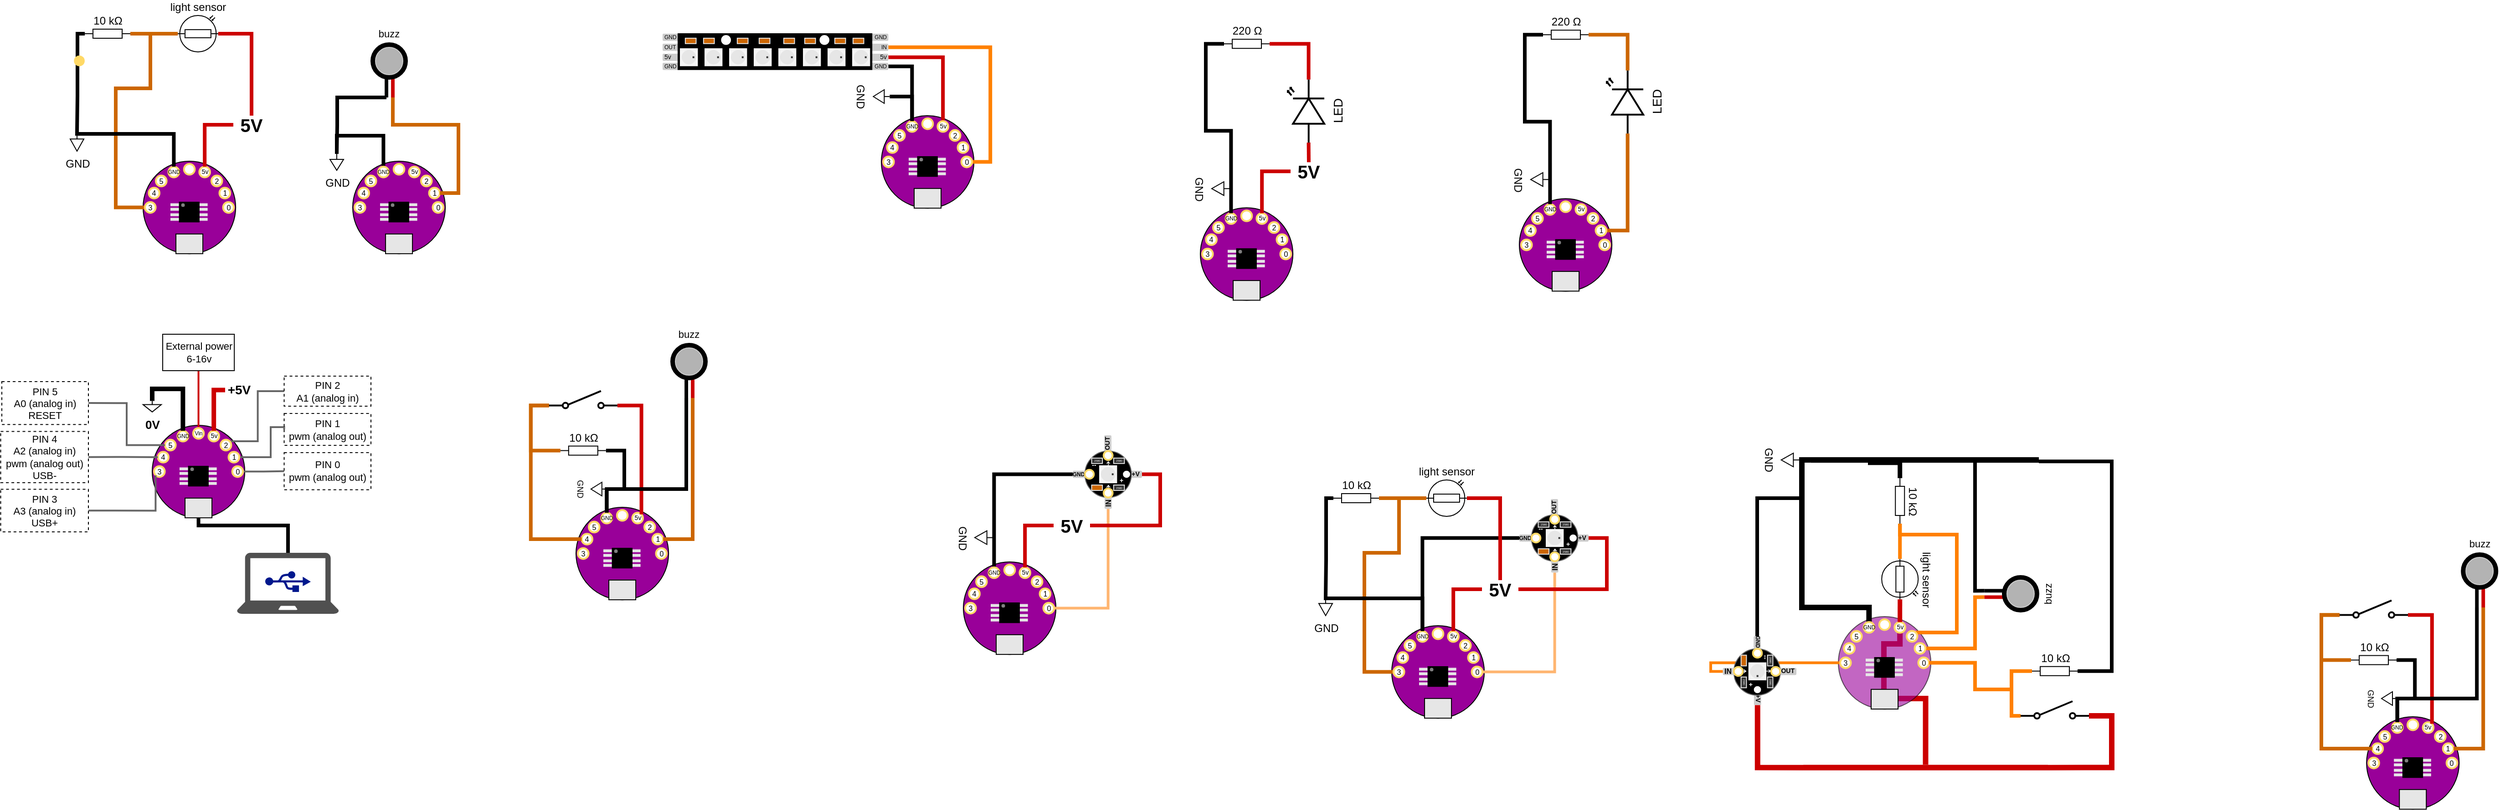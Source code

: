 <mxfile version="12.9.3" type="device"><diagram id="w-1Oj9Hn_6dWeDY5-Nri" name="Page-1"><mxGraphModel dx="1570" dy="465" grid="1" gridSize="10" guides="1" tooltips="1" connect="1" arrows="1" fold="1" page="1" pageScale="1" pageWidth="850" pageHeight="1100" math="0" shadow="0"><root><mxCell id="0"/><mxCell id="1" parent="0"/><mxCell id="PRORusHg-gfBSbbNK0xL-109" style="edgeStyle=orthogonalEdgeStyle;rounded=0;orthogonalLoop=1;jettySize=auto;html=1;exitX=0.5;exitY=1;exitDx=0;exitDy=0;entryX=0.5;entryY=0;entryDx=0;entryDy=0;endArrow=none;endFill=0;strokeWidth=6;strokeColor=#CC0000;" edge="1" parent="1" source="PRORusHg-gfBSbbNK0xL-33" target="PRORusHg-gfBSbbNK0xL-108"><mxGeometry relative="1" as="geometry"><Array as="points"><mxPoint x="2058" y="720"/><mxPoint x="2040" y="720"/><mxPoint x="2040" y="780"/><mxPoint x="2086" y="780"/></Array></mxGeometry></mxCell><mxCell id="QEtuSTOgq6bO0D7OaNYA-1" value="" style="ellipse;whiteSpace=wrap;html=1;aspect=fixed;fillColor=#990099;" parent="1" vertex="1"><mxGeometry x="130" y="190" width="101.575" height="101.57" as="geometry"/></mxCell><mxCell id="QEtuSTOgq6bO0D7OaNYA-2" value="0" style="ellipse;whiteSpace=wrap;html=1;aspect=fixed;fontSize=8;strokeWidth=2;strokeColor=#FFD966;" parent="1" vertex="1"><mxGeometry x="217.76" y="234.88" width="11.811" height="11.81" as="geometry"/></mxCell><mxCell id="QEtuSTOgq6bO0D7OaNYA-96" style="edgeStyle=orthogonalEdgeStyle;rounded=0;orthogonalLoop=1;jettySize=auto;html=1;exitX=0;exitY=0.5;exitDx=0;exitDy=0;entryX=0;entryY=0.5;entryDx=0;entryDy=0;entryPerimeter=0;endArrow=none;endFill=0;strokeColor=#CC6600;strokeWidth=4;fontSize=11;" parent="1" source="QEtuSTOgq6bO0D7OaNYA-3" target="QEtuSTOgq6bO0D7OaNYA-76" edge="1"><mxGeometry relative="1" as="geometry"><Array as="points"><mxPoint x="100" y="241"/><mxPoint x="100" y="110"/><mxPoint x="138" y="110"/><mxPoint x="138" y="50"/></Array></mxGeometry></mxCell><mxCell id="QEtuSTOgq6bO0D7OaNYA-3" value="3" style="ellipse;whiteSpace=wrap;html=1;aspect=fixed;fontSize=8;strokeWidth=2;strokeColor=#FFD966;" parent="1" vertex="1"><mxGeometry x="132" y="234.88" width="11.811" height="11.81" as="geometry"/></mxCell><mxCell id="QEtuSTOgq6bO0D7OaNYA-4" value="" style="ellipse;whiteSpace=wrap;html=1;aspect=fixed;fontSize=8;strokeWidth=2;strokeColor=#FFD966;" parent="1" vertex="1"><mxGeometry x="174.88" y="193" width="11.811" height="11.81" as="geometry"/></mxCell><mxCell id="QEtuSTOgq6bO0D7OaNYA-5" value="1" style="ellipse;whiteSpace=wrap;html=1;aspect=fixed;fontSize=8;strokeWidth=2;strokeColor=#FFD966;" parent="1" vertex="1"><mxGeometry x="213.76" y="219.07" width="11.811" height="11.81" as="geometry"/></mxCell><mxCell id="QEtuSTOgq6bO0D7OaNYA-6" value="5v" style="ellipse;whiteSpace=wrap;html=1;aspect=fixed;fontSize=7;strokeWidth=2;strokeColor=#FFD966;" parent="1" vertex="1"><mxGeometry x="191.69" y="196" width="11.811" height="11.81" as="geometry"/></mxCell><mxCell id="QEtuSTOgq6bO0D7OaNYA-7" value="2" style="ellipse;whiteSpace=wrap;html=1;aspect=fixed;fontSize=8;strokeWidth=2;strokeColor=#FFD966;" parent="1" vertex="1"><mxGeometry x="204.95" y="205.81" width="11.811" height="11.81" as="geometry"/></mxCell><mxCell id="QEtuSTOgq6bO0D7OaNYA-8" value="GND" style="ellipse;whiteSpace=wrap;html=1;aspect=fixed;flipH=1;fontSize=6;strokeWidth=2;strokeColor=#FFD966;" parent="1" vertex="1"><mxGeometry x="157.81" y="196" width="11.811" height="11.81" as="geometry"/></mxCell><mxCell id="QEtuSTOgq6bO0D7OaNYA-9" value="5" style="ellipse;whiteSpace=wrap;html=1;aspect=fixed;flipH=1;fontSize=8;strokeWidth=2;strokeColor=#FFD966;" parent="1" vertex="1"><mxGeometry x="144" y="205.81" width="11.811" height="11.81" as="geometry"/></mxCell><mxCell id="QEtuSTOgq6bO0D7OaNYA-10" value="4" style="ellipse;whiteSpace=wrap;html=1;aspect=fixed;flipH=1;fontSize=8;strokeWidth=2;strokeColor=#FFD966;" parent="1" vertex="1"><mxGeometry x="136.19" y="219.07" width="11.811" height="11.81" as="geometry"/></mxCell><mxCell id="QEtuSTOgq6bO0D7OaNYA-11" value="" style="rounded=0;whiteSpace=wrap;html=1;fillColor=#E6E6E6;" parent="1" vertex="1"><mxGeometry x="166.02" y="269.92" width="29.527" height="21.653" as="geometry"/></mxCell><mxCell id="QEtuSTOgq6bO0D7OaNYA-12" value="" style="group" parent="1" vertex="1" connectable="0"><mxGeometry x="160" y="235" width="40.811" height="21.654" as="geometry"/></mxCell><mxCell id="QEtuSTOgq6bO0D7OaNYA-13" value="" style="rounded=0;whiteSpace=wrap;html=1;fillColor=#E6E6E6;strokeColor=none;" parent="QEtuSTOgq6bO0D7OaNYA-12" vertex="1"><mxGeometry y="1.24" width="11.811" height="3.15" as="geometry"/></mxCell><mxCell id="QEtuSTOgq6bO0D7OaNYA-14" value="" style="rounded=0;whiteSpace=wrap;html=1;fillColor=#E6E6E6;strokeColor=none;" parent="QEtuSTOgq6bO0D7OaNYA-12" vertex="1"><mxGeometry y="6.24" width="11.811" height="3.15" as="geometry"/></mxCell><mxCell id="QEtuSTOgq6bO0D7OaNYA-15" value="" style="rounded=0;whiteSpace=wrap;html=1;fillColor=#E6E6E6;strokeColor=none;" parent="QEtuSTOgq6bO0D7OaNYA-12" vertex="1"><mxGeometry y="12.24" width="11.811" height="3.15" as="geometry"/></mxCell><mxCell id="QEtuSTOgq6bO0D7OaNYA-16" value="" style="rounded=0;whiteSpace=wrap;html=1;fillColor=#E6E6E6;strokeColor=none;" parent="QEtuSTOgq6bO0D7OaNYA-12" vertex="1"><mxGeometry y="17.24" width="11.811" height="3.15" as="geometry"/></mxCell><mxCell id="QEtuSTOgq6bO0D7OaNYA-17" value="" style="rounded=0;whiteSpace=wrap;html=1;fillColor=#E6E6E6;strokeColor=none;" parent="QEtuSTOgq6bO0D7OaNYA-12" vertex="1"><mxGeometry x="29" y="1.24" width="11.811" height="3.15" as="geometry"/></mxCell><mxCell id="QEtuSTOgq6bO0D7OaNYA-18" value="" style="rounded=0;whiteSpace=wrap;html=1;fillColor=#E6E6E6;strokeColor=none;" parent="QEtuSTOgq6bO0D7OaNYA-12" vertex="1"><mxGeometry x="29" y="17.24" width="11.811" height="3.15" as="geometry"/></mxCell><mxCell id="QEtuSTOgq6bO0D7OaNYA-19" value="" style="rounded=0;whiteSpace=wrap;html=1;fillColor=#E6E6E6;strokeColor=none;" parent="QEtuSTOgq6bO0D7OaNYA-12" vertex="1"><mxGeometry x="29" y="12.24" width="11.811" height="3.15" as="geometry"/></mxCell><mxCell id="QEtuSTOgq6bO0D7OaNYA-20" value="" style="rounded=0;whiteSpace=wrap;html=1;fillColor=#E6E6E6;strokeColor=none;" parent="QEtuSTOgq6bO0D7OaNYA-12" vertex="1"><mxGeometry x="29" y="6.24" width="11.811" height="3.15" as="geometry"/></mxCell><mxCell id="QEtuSTOgq6bO0D7OaNYA-21" value="" style="rounded=0;whiteSpace=wrap;html=1;fillColor=#000000;" parent="QEtuSTOgq6bO0D7OaNYA-12" vertex="1"><mxGeometry x="9.81" width="21.653" height="21.653" as="geometry"/></mxCell><mxCell id="QEtuSTOgq6bO0D7OaNYA-22" value="" style="ellipse;whiteSpace=wrap;html=1;aspect=fixed;fillColor=#808080;strokeColor=none;" parent="QEtuSTOgq6bO0D7OaNYA-12" vertex="1"><mxGeometry x="11.81" y="1.24" width="3.937" height="3.94" as="geometry"/></mxCell><mxCell id="QEtuSTOgq6bO0D7OaNYA-85" style="edgeStyle=orthogonalEdgeStyle;rounded=0;orthogonalLoop=1;jettySize=auto;html=1;exitX=0;exitY=0.5;exitDx=0;exitDy=0;exitPerimeter=0;entryX=1;entryY=0.5;entryDx=0;entryDy=0;entryPerimeter=0;endArrow=none;endFill=0;strokeWidth=4;strokeColor=#CC6600;" parent="1" source="QEtuSTOgq6bO0D7OaNYA-76" target="QEtuSTOgq6bO0D7OaNYA-82" edge="1"><mxGeometry relative="1" as="geometry"/></mxCell><mxCell id="QEtuSTOgq6bO0D7OaNYA-89" style="edgeStyle=orthogonalEdgeStyle;rounded=0;orthogonalLoop=1;jettySize=auto;html=1;exitX=1;exitY=0.5;exitDx=0;exitDy=0;exitPerimeter=0;endArrow=none;endFill=0;strokeWidth=4;fontSize=20;strokeColor=#CC0000;" parent="1" source="QEtuSTOgq6bO0D7OaNYA-76" target="QEtuSTOgq6bO0D7OaNYA-86" edge="1"><mxGeometry relative="1" as="geometry"/></mxCell><mxCell id="QEtuSTOgq6bO0D7OaNYA-76" value="light sensor" style="verticalLabelPosition=top;shadow=0;dashed=0;align=center;html=1;verticalAlign=bottom;shape=mxgraph.electrical.opto_electronics.photo_resistor_1;labelPosition=center;" parent="1" vertex="1"><mxGeometry x="168" y="30" width="44.44" height="40" as="geometry"/></mxCell><mxCell id="QEtuSTOgq6bO0D7OaNYA-78" style="edgeStyle=orthogonalEdgeStyle;rounded=0;orthogonalLoop=1;jettySize=auto;html=1;exitX=0.5;exitY=0;exitDx=0;exitDy=0;exitPerimeter=0;entryX=0.5;entryY=0;entryDx=0;entryDy=0;endArrow=none;endFill=0;strokeWidth=4;fontSize=11;" parent="1" source="QEtuSTOgq6bO0D7OaNYA-77" target="QEtuSTOgq6bO0D7OaNYA-8" edge="1"><mxGeometry relative="1" as="geometry"><Array as="points"><mxPoint x="58" y="160"/><mxPoint x="164" y="160"/></Array></mxGeometry></mxCell><mxCell id="QEtuSTOgq6bO0D7OaNYA-77" value="GND" style="pointerEvents=1;verticalLabelPosition=bottom;shadow=0;dashed=0;align=center;html=1;verticalAlign=top;shape=mxgraph.electrical.signal_sources.signal_ground;" parent="1" vertex="1"><mxGeometry x="50" y="159" width="15" height="20" as="geometry"/></mxCell><mxCell id="QEtuSTOgq6bO0D7OaNYA-84" style="edgeStyle=orthogonalEdgeStyle;rounded=0;orthogonalLoop=1;jettySize=auto;html=1;entryX=0.5;entryY=0;entryDx=0;entryDy=0;entryPerimeter=0;endArrow=none;endFill=0;strokeWidth=4;" parent="1" source="QEtuSTOgq6bO0D7OaNYA-82" target="QEtuSTOgq6bO0D7OaNYA-77" edge="1"><mxGeometry relative="1" as="geometry"><Array as="points"><mxPoint x="58" y="50"/><mxPoint x="58" y="118"/><mxPoint x="58" y="118"/></Array></mxGeometry></mxCell><mxCell id="QEtuSTOgq6bO0D7OaNYA-82" value="10 kΩ" style="pointerEvents=1;verticalLabelPosition=top;shadow=0;dashed=0;align=center;html=1;verticalAlign=bottom;shape=mxgraph.electrical.resistors.resistor_1;rotation=0;labelPosition=center;" parent="1" vertex="1"><mxGeometry x="66" y="45" width="50" height="10" as="geometry"/></mxCell><mxCell id="QEtuSTOgq6bO0D7OaNYA-87" style="edgeStyle=orthogonalEdgeStyle;rounded=0;orthogonalLoop=1;jettySize=auto;html=1;entryX=0.5;entryY=0;entryDx=0;entryDy=0;endArrow=none;endFill=0;strokeWidth=4;fontSize=20;exitX=0;exitY=0.5;exitDx=0;exitDy=0;strokeColor=#CC0000;" parent="1" source="QEtuSTOgq6bO0D7OaNYA-86" target="QEtuSTOgq6bO0D7OaNYA-6" edge="1"><mxGeometry relative="1" as="geometry"><mxPoint x="340" y="150" as="sourcePoint"/><Array as="points"><mxPoint x="198" y="150"/></Array></mxGeometry></mxCell><mxCell id="QEtuSTOgq6bO0D7OaNYA-86" value="5V" style="text;html=1;strokeColor=none;fillColor=none;align=center;verticalAlign=middle;whiteSpace=wrap;rounded=0;fontSize=20;fontStyle=1" parent="1" vertex="1"><mxGeometry x="229" y="140" width="40" height="20" as="geometry"/></mxCell><mxCell id="QEtuSTOgq6bO0D7OaNYA-97" value="" style="ellipse;whiteSpace=wrap;html=1;aspect=fixed;fillColor=#990099;" parent="1" vertex="1"><mxGeometry x="360" y="190" width="101.575" height="101.57" as="geometry"/></mxCell><mxCell id="QEtuSTOgq6bO0D7OaNYA-98" value="0" style="ellipse;whiteSpace=wrap;html=1;aspect=fixed;fontSize=8;strokeWidth=2;strokeColor=#FFD966;" parent="1" vertex="1"><mxGeometry x="447.76" y="234.88" width="11.811" height="11.81" as="geometry"/></mxCell><mxCell id="QEtuSTOgq6bO0D7OaNYA-100" value="3" style="ellipse;whiteSpace=wrap;html=1;aspect=fixed;fontSize=8;strokeWidth=2;strokeColor=#FFD966;" parent="1" vertex="1"><mxGeometry x="362" y="234.88" width="11.811" height="11.81" as="geometry"/></mxCell><mxCell id="QEtuSTOgq6bO0D7OaNYA-101" value="" style="ellipse;whiteSpace=wrap;html=1;aspect=fixed;fontSize=8;strokeWidth=2;strokeColor=#FFD966;" parent="1" vertex="1"><mxGeometry x="404.88" y="193" width="11.811" height="11.81" as="geometry"/></mxCell><mxCell id="QEtuSTOgq6bO0D7OaNYA-102" value="1" style="ellipse;whiteSpace=wrap;html=1;aspect=fixed;fontSize=8;strokeWidth=2;strokeColor=#FFD966;" parent="1" vertex="1"><mxGeometry x="443.76" y="219.07" width="11.811" height="11.81" as="geometry"/></mxCell><mxCell id="QEtuSTOgq6bO0D7OaNYA-103" value="5v" style="ellipse;whiteSpace=wrap;html=1;aspect=fixed;fontSize=7;strokeWidth=2;strokeColor=#FFD966;" parent="1" vertex="1"><mxGeometry x="421.69" y="196" width="11.811" height="11.81" as="geometry"/></mxCell><mxCell id="QEtuSTOgq6bO0D7OaNYA-104" value="2" style="ellipse;whiteSpace=wrap;html=1;aspect=fixed;fontSize=8;strokeWidth=2;strokeColor=#FFD966;" parent="1" vertex="1"><mxGeometry x="434.95" y="205.81" width="11.811" height="11.81" as="geometry"/></mxCell><mxCell id="QEtuSTOgq6bO0D7OaNYA-224" style="edgeStyle=orthogonalEdgeStyle;rounded=0;orthogonalLoop=1;jettySize=auto;html=1;exitX=0.5;exitY=0;exitDx=0;exitDy=0;entryX=0.5;entryY=0;entryDx=0;entryDy=0;entryPerimeter=0;endArrow=none;endFill=0;strokeColor=#000000;strokeWidth=4;fontSize=11;" parent="1" source="QEtuSTOgq6bO0D7OaNYA-105" target="QEtuSTOgq6bO0D7OaNYA-124" edge="1"><mxGeometry relative="1" as="geometry"/></mxCell><mxCell id="QEtuSTOgq6bO0D7OaNYA-105" value="GND" style="ellipse;whiteSpace=wrap;html=1;aspect=fixed;flipH=1;fontSize=6;strokeWidth=2;strokeColor=#FFD966;" parent="1" vertex="1"><mxGeometry x="387.81" y="196" width="11.811" height="11.81" as="geometry"/></mxCell><mxCell id="QEtuSTOgq6bO0D7OaNYA-106" value="5" style="ellipse;whiteSpace=wrap;html=1;aspect=fixed;flipH=1;fontSize=8;strokeWidth=2;strokeColor=#FFD966;" parent="1" vertex="1"><mxGeometry x="374" y="205.81" width="11.811" height="11.81" as="geometry"/></mxCell><mxCell id="QEtuSTOgq6bO0D7OaNYA-107" value="4" style="ellipse;whiteSpace=wrap;html=1;aspect=fixed;flipH=1;fontSize=8;strokeWidth=2;strokeColor=#FFD966;" parent="1" vertex="1"><mxGeometry x="366.19" y="219.07" width="11.811" height="11.81" as="geometry"/></mxCell><mxCell id="QEtuSTOgq6bO0D7OaNYA-108" value="" style="rounded=0;whiteSpace=wrap;html=1;fillColor=#E6E6E6;" parent="1" vertex="1"><mxGeometry x="396.02" y="269.92" width="29.527" height="21.653" as="geometry"/></mxCell><mxCell id="QEtuSTOgq6bO0D7OaNYA-109" value="" style="group" parent="1" vertex="1" connectable="0"><mxGeometry x="390" y="235" width="40.811" height="21.654" as="geometry"/></mxCell><mxCell id="QEtuSTOgq6bO0D7OaNYA-110" value="" style="rounded=0;whiteSpace=wrap;html=1;fillColor=#E6E6E6;strokeColor=none;" parent="QEtuSTOgq6bO0D7OaNYA-109" vertex="1"><mxGeometry y="1.24" width="11.811" height="3.15" as="geometry"/></mxCell><mxCell id="QEtuSTOgq6bO0D7OaNYA-111" value="" style="rounded=0;whiteSpace=wrap;html=1;fillColor=#E6E6E6;strokeColor=none;" parent="QEtuSTOgq6bO0D7OaNYA-109" vertex="1"><mxGeometry y="6.24" width="11.811" height="3.15" as="geometry"/></mxCell><mxCell id="QEtuSTOgq6bO0D7OaNYA-112" value="" style="rounded=0;whiteSpace=wrap;html=1;fillColor=#E6E6E6;strokeColor=none;" parent="QEtuSTOgq6bO0D7OaNYA-109" vertex="1"><mxGeometry y="12.24" width="11.811" height="3.15" as="geometry"/></mxCell><mxCell id="QEtuSTOgq6bO0D7OaNYA-113" value="" style="rounded=0;whiteSpace=wrap;html=1;fillColor=#E6E6E6;strokeColor=none;" parent="QEtuSTOgq6bO0D7OaNYA-109" vertex="1"><mxGeometry y="17.24" width="11.811" height="3.15" as="geometry"/></mxCell><mxCell id="QEtuSTOgq6bO0D7OaNYA-114" value="" style="rounded=0;whiteSpace=wrap;html=1;fillColor=#E6E6E6;strokeColor=none;" parent="QEtuSTOgq6bO0D7OaNYA-109" vertex="1"><mxGeometry x="29" y="1.24" width="11.811" height="3.15" as="geometry"/></mxCell><mxCell id="QEtuSTOgq6bO0D7OaNYA-115" value="" style="rounded=0;whiteSpace=wrap;html=1;fillColor=#E6E6E6;strokeColor=none;" parent="QEtuSTOgq6bO0D7OaNYA-109" vertex="1"><mxGeometry x="29" y="17.24" width="11.811" height="3.15" as="geometry"/></mxCell><mxCell id="QEtuSTOgq6bO0D7OaNYA-116" value="" style="rounded=0;whiteSpace=wrap;html=1;fillColor=#E6E6E6;strokeColor=none;" parent="QEtuSTOgq6bO0D7OaNYA-109" vertex="1"><mxGeometry x="29" y="12.24" width="11.811" height="3.15" as="geometry"/></mxCell><mxCell id="QEtuSTOgq6bO0D7OaNYA-117" value="" style="rounded=0;whiteSpace=wrap;html=1;fillColor=#E6E6E6;strokeColor=none;" parent="QEtuSTOgq6bO0D7OaNYA-109" vertex="1"><mxGeometry x="29" y="6.24" width="11.811" height="3.15" as="geometry"/></mxCell><mxCell id="QEtuSTOgq6bO0D7OaNYA-118" value="" style="rounded=0;whiteSpace=wrap;html=1;fillColor=#000000;" parent="QEtuSTOgq6bO0D7OaNYA-109" vertex="1"><mxGeometry x="9.81" width="21.653" height="21.653" as="geometry"/></mxCell><mxCell id="QEtuSTOgq6bO0D7OaNYA-119" value="" style="ellipse;whiteSpace=wrap;html=1;aspect=fixed;fillColor=#808080;strokeColor=none;" parent="QEtuSTOgq6bO0D7OaNYA-109" vertex="1"><mxGeometry x="11.81" y="1.24" width="3.937" height="3.94" as="geometry"/></mxCell><mxCell id="QEtuSTOgq6bO0D7OaNYA-124" value="GND" style="pointerEvents=1;verticalLabelPosition=bottom;shadow=0;dashed=0;align=center;html=1;verticalAlign=top;shape=mxgraph.electrical.signal_sources.signal_ground;" parent="1" vertex="1"><mxGeometry x="335" y="182" width="15" height="18" as="geometry"/></mxCell><mxCell id="QEtuSTOgq6bO0D7OaNYA-134" value="" style="group" parent="1" vertex="1" connectable="0"><mxGeometry x="380" y="40" width="40" height="80" as="geometry"/></mxCell><mxCell id="QEtuSTOgq6bO0D7OaNYA-132" value="" style="rounded=0;whiteSpace=wrap;html=1;strokeColor=none;fillColor=#000000;fontSize=11;" parent="QEtuSTOgq6bO0D7OaNYA-134" vertex="1"><mxGeometry x="15.06" y="40.63" width="3.937" height="39.37" as="geometry"/></mxCell><mxCell id="QEtuSTOgq6bO0D7OaNYA-131" value="" style="rounded=0;whiteSpace=wrap;html=1;strokeColor=none;fillColor=#CC0000;fontSize=11;" parent="QEtuSTOgq6bO0D7OaNYA-134" vertex="1"><mxGeometry x="22.06" y="40.63" width="3.937" height="39.37" as="geometry"/></mxCell><mxCell id="QEtuSTOgq6bO0D7OaNYA-129" value="" style="ellipse;whiteSpace=wrap;html=1;aspect=fixed;fontSize=11;fillColor=#000000;" parent="QEtuSTOgq6bO0D7OaNYA-134" vertex="1"><mxGeometry y="20" width="40" height="40" as="geometry"/></mxCell><mxCell id="QEtuSTOgq6bO0D7OaNYA-130" value="" style="ellipse;whiteSpace=wrap;html=1;aspect=fixed;fillColor=#B3B3B3;fontSize=11;strokeColor=#CCCCCC;" parent="QEtuSTOgq6bO0D7OaNYA-134" vertex="1"><mxGeometry x="5" y="25" width="30" height="30" as="geometry"/></mxCell><mxCell id="QEtuSTOgq6bO0D7OaNYA-133" value="buzz" style="text;html=1;strokeColor=none;fillColor=none;align=center;verticalAlign=middle;whiteSpace=wrap;rounded=0;fontSize=11;" parent="QEtuSTOgq6bO0D7OaNYA-134" vertex="1"><mxGeometry width="40" height="20" as="geometry"/></mxCell><mxCell id="QEtuSTOgq6bO0D7OaNYA-136" style="edgeStyle=orthogonalEdgeStyle;rounded=0;orthogonalLoop=1;jettySize=auto;html=1;exitX=0.5;exitY=1;exitDx=0;exitDy=0;entryX=1;entryY=0.5;entryDx=0;entryDy=0;endArrow=none;endFill=0;strokeColor=#CC6600;strokeWidth=4;fontSize=11;" parent="1" source="QEtuSTOgq6bO0D7OaNYA-131" target="QEtuSTOgq6bO0D7OaNYA-102" edge="1"><mxGeometry relative="1" as="geometry"><Array as="points"><mxPoint x="404" y="150"/><mxPoint x="476" y="150"/><mxPoint x="476" y="225"/></Array></mxGeometry></mxCell><mxCell id="QEtuSTOgq6bO0D7OaNYA-138" value="" style="ellipse;whiteSpace=wrap;html=1;aspect=fixed;fillColor=#990099;" parent="1" vertex="1"><mxGeometry x="940" y="140" width="101.575" height="101.57" as="geometry"/></mxCell><mxCell id="QEtuSTOgq6bO0D7OaNYA-227" style="edgeStyle=orthogonalEdgeStyle;rounded=0;orthogonalLoop=1;jettySize=auto;html=1;exitX=1;exitY=0.5;exitDx=0;exitDy=0;entryX=1;entryY=0.5;entryDx=0;entryDy=0;endArrow=none;endFill=0;strokeColor=#FF8000;strokeWidth=4;fontSize=11;" parent="1" source="QEtuSTOgq6bO0D7OaNYA-139" target="QEtuSTOgq6bO0D7OaNYA-173" edge="1"><mxGeometry relative="1" as="geometry"/></mxCell><mxCell id="QEtuSTOgq6bO0D7OaNYA-139" value="0" style="ellipse;whiteSpace=wrap;html=1;aspect=fixed;fontSize=8;strokeWidth=2;strokeColor=#FFD966;" parent="1" vertex="1"><mxGeometry x="1027.76" y="184.88" width="11.811" height="11.81" as="geometry"/></mxCell><mxCell id="QEtuSTOgq6bO0D7OaNYA-140" value="3" style="ellipse;whiteSpace=wrap;html=1;aspect=fixed;fontSize=8;strokeWidth=2;strokeColor=#FFD966;" parent="1" vertex="1"><mxGeometry x="942" y="184.88" width="11.811" height="11.81" as="geometry"/></mxCell><mxCell id="QEtuSTOgq6bO0D7OaNYA-141" value="" style="ellipse;whiteSpace=wrap;html=1;aspect=fixed;fontSize=8;strokeWidth=2;strokeColor=#FFD966;" parent="1" vertex="1"><mxGeometry x="984.88" y="143" width="11.811" height="11.81" as="geometry"/></mxCell><mxCell id="QEtuSTOgq6bO0D7OaNYA-142" value="1" style="ellipse;whiteSpace=wrap;html=1;aspect=fixed;fontSize=8;strokeWidth=2;strokeColor=#FFD966;" parent="1" vertex="1"><mxGeometry x="1023.76" y="169.07" width="11.811" height="11.81" as="geometry"/></mxCell><mxCell id="QEtuSTOgq6bO0D7OaNYA-226" style="edgeStyle=orthogonalEdgeStyle;rounded=0;orthogonalLoop=1;jettySize=auto;html=1;exitX=0.5;exitY=0;exitDx=0;exitDy=0;entryX=1;entryY=0.5;entryDx=0;entryDy=0;endArrow=none;endFill=0;strokeColor=#CC0000;strokeWidth=4;fontSize=11;" parent="1" source="QEtuSTOgq6bO0D7OaNYA-143" target="QEtuSTOgq6bO0D7OaNYA-172" edge="1"><mxGeometry relative="1" as="geometry"/></mxCell><mxCell id="QEtuSTOgq6bO0D7OaNYA-143" value="5v" style="ellipse;whiteSpace=wrap;html=1;aspect=fixed;fontSize=7;strokeWidth=2;strokeColor=#FFD966;" parent="1" vertex="1"><mxGeometry x="1001.69" y="146" width="11.811" height="11.81" as="geometry"/></mxCell><mxCell id="QEtuSTOgq6bO0D7OaNYA-144" value="2" style="ellipse;whiteSpace=wrap;html=1;aspect=fixed;fontSize=8;strokeWidth=2;strokeColor=#FFD966;" parent="1" vertex="1"><mxGeometry x="1014.95" y="155.81" width="11.811" height="11.81" as="geometry"/></mxCell><mxCell id="QEtuSTOgq6bO0D7OaNYA-222" style="edgeStyle=orthogonalEdgeStyle;rounded=0;orthogonalLoop=1;jettySize=auto;html=1;exitX=0.5;exitY=0;exitDx=0;exitDy=0;entryX=1;entryY=0.5;entryDx=0;entryDy=0;endArrow=none;endFill=0;strokeColor=#000000;strokeWidth=4;fontSize=11;" parent="1" source="QEtuSTOgq6bO0D7OaNYA-145" target="QEtuSTOgq6bO0D7OaNYA-171" edge="1"><mxGeometry relative="1" as="geometry"/></mxCell><mxCell id="QEtuSTOgq6bO0D7OaNYA-145" value="GND" style="ellipse;whiteSpace=wrap;html=1;aspect=fixed;flipH=1;fontSize=6;strokeWidth=2;strokeColor=#FFD966;" parent="1" vertex="1"><mxGeometry x="967.81" y="146" width="11.811" height="11.81" as="geometry"/></mxCell><mxCell id="QEtuSTOgq6bO0D7OaNYA-146" value="5" style="ellipse;whiteSpace=wrap;html=1;aspect=fixed;flipH=1;fontSize=8;strokeWidth=2;strokeColor=#FFD966;" parent="1" vertex="1"><mxGeometry x="954" y="155.81" width="11.811" height="11.81" as="geometry"/></mxCell><mxCell id="QEtuSTOgq6bO0D7OaNYA-147" value="4" style="ellipse;whiteSpace=wrap;html=1;aspect=fixed;flipH=1;fontSize=8;strokeWidth=2;strokeColor=#FFD966;" parent="1" vertex="1"><mxGeometry x="946.19" y="169.07" width="11.811" height="11.81" as="geometry"/></mxCell><mxCell id="QEtuSTOgq6bO0D7OaNYA-148" value="" style="rounded=0;whiteSpace=wrap;html=1;fillColor=#E6E6E6;" parent="1" vertex="1"><mxGeometry x="976.02" y="219.92" width="29.527" height="21.653" as="geometry"/></mxCell><mxCell id="QEtuSTOgq6bO0D7OaNYA-149" value="" style="group" parent="1" vertex="1" connectable="0"><mxGeometry x="970" y="185" width="40.811" height="21.654" as="geometry"/></mxCell><mxCell id="QEtuSTOgq6bO0D7OaNYA-150" value="" style="rounded=0;whiteSpace=wrap;html=1;fillColor=#E6E6E6;strokeColor=none;" parent="QEtuSTOgq6bO0D7OaNYA-149" vertex="1"><mxGeometry y="1.24" width="11.811" height="3.15" as="geometry"/></mxCell><mxCell id="QEtuSTOgq6bO0D7OaNYA-151" value="" style="rounded=0;whiteSpace=wrap;html=1;fillColor=#E6E6E6;strokeColor=none;" parent="QEtuSTOgq6bO0D7OaNYA-149" vertex="1"><mxGeometry y="6.24" width="11.811" height="3.15" as="geometry"/></mxCell><mxCell id="QEtuSTOgq6bO0D7OaNYA-152" value="" style="rounded=0;whiteSpace=wrap;html=1;fillColor=#E6E6E6;strokeColor=none;" parent="QEtuSTOgq6bO0D7OaNYA-149" vertex="1"><mxGeometry y="12.24" width="11.811" height="3.15" as="geometry"/></mxCell><mxCell id="QEtuSTOgq6bO0D7OaNYA-153" value="" style="rounded=0;whiteSpace=wrap;html=1;fillColor=#E6E6E6;strokeColor=none;" parent="QEtuSTOgq6bO0D7OaNYA-149" vertex="1"><mxGeometry y="17.24" width="11.811" height="3.15" as="geometry"/></mxCell><mxCell id="QEtuSTOgq6bO0D7OaNYA-154" value="" style="rounded=0;whiteSpace=wrap;html=1;fillColor=#E6E6E6;strokeColor=none;" parent="QEtuSTOgq6bO0D7OaNYA-149" vertex="1"><mxGeometry x="29" y="1.24" width="11.811" height="3.15" as="geometry"/></mxCell><mxCell id="QEtuSTOgq6bO0D7OaNYA-155" value="" style="rounded=0;whiteSpace=wrap;html=1;fillColor=#E6E6E6;strokeColor=none;" parent="QEtuSTOgq6bO0D7OaNYA-149" vertex="1"><mxGeometry x="29" y="17.24" width="11.811" height="3.15" as="geometry"/></mxCell><mxCell id="QEtuSTOgq6bO0D7OaNYA-156" value="" style="rounded=0;whiteSpace=wrap;html=1;fillColor=#E6E6E6;strokeColor=none;" parent="QEtuSTOgq6bO0D7OaNYA-149" vertex="1"><mxGeometry x="29" y="12.24" width="11.811" height="3.15" as="geometry"/></mxCell><mxCell id="QEtuSTOgq6bO0D7OaNYA-157" value="" style="rounded=0;whiteSpace=wrap;html=1;fillColor=#E6E6E6;strokeColor=none;" parent="QEtuSTOgq6bO0D7OaNYA-149" vertex="1"><mxGeometry x="29" y="6.24" width="11.811" height="3.15" as="geometry"/></mxCell><mxCell id="QEtuSTOgq6bO0D7OaNYA-158" value="" style="rounded=0;whiteSpace=wrap;html=1;fillColor=#000000;" parent="QEtuSTOgq6bO0D7OaNYA-149" vertex="1"><mxGeometry x="9.81" width="21.653" height="21.653" as="geometry"/></mxCell><mxCell id="QEtuSTOgq6bO0D7OaNYA-159" value="" style="ellipse;whiteSpace=wrap;html=1;aspect=fixed;fillColor=#808080;strokeColor=none;" parent="QEtuSTOgq6bO0D7OaNYA-149" vertex="1"><mxGeometry x="11.81" y="1.24" width="3.937" height="3.94" as="geometry"/></mxCell><mxCell id="QEtuSTOgq6bO0D7OaNYA-225" style="edgeStyle=orthogonalEdgeStyle;rounded=0;orthogonalLoop=1;jettySize=auto;html=1;exitX=0.5;exitY=0;exitDx=0;exitDy=0;exitPerimeter=0;entryX=0.5;entryY=0;entryDx=0;entryDy=0;endArrow=none;endFill=0;strokeColor=#000000;strokeWidth=4;fontSize=11;" parent="1" source="QEtuSTOgq6bO0D7OaNYA-161" target="QEtuSTOgq6bO0D7OaNYA-145" edge="1"><mxGeometry relative="1" as="geometry"/></mxCell><mxCell id="QEtuSTOgq6bO0D7OaNYA-161" value="GND" style="pointerEvents=1;verticalLabelPosition=bottom;shadow=0;dashed=0;align=center;html=1;verticalAlign=top;shape=mxgraph.electrical.signal_sources.signal_ground;rotation=90;" parent="1" vertex="1"><mxGeometry x="932.69" y="110" width="15" height="18" as="geometry"/></mxCell><mxCell id="QEtuSTOgq6bO0D7OaNYA-170" value="" style="group" parent="1" vertex="1" connectable="0"><mxGeometry x="700" y="50" width="247.685" height="39.874" as="geometry"/></mxCell><mxCell id="QEtuSTOgq6bO0D7OaNYA-171" value="GND" style="rounded=1;whiteSpace=wrap;html=1;strokeColor=none;strokeWidth=1;fillColor=#CCCCCC;fontSize=6;align=right;" parent="QEtuSTOgq6bO0D7OaNYA-170" vertex="1"><mxGeometry x="228" y="32" width="19.685" height="7.874" as="geometry"/></mxCell><mxCell id="QEtuSTOgq6bO0D7OaNYA-172" value="5v" style="rounded=1;whiteSpace=wrap;html=1;strokeColor=none;strokeWidth=1;fillColor=#CCCCCC;fontSize=7;align=right;" parent="QEtuSTOgq6bO0D7OaNYA-170" vertex="1"><mxGeometry x="228" y="22" width="19.685" height="7.874" as="geometry"/></mxCell><mxCell id="QEtuSTOgq6bO0D7OaNYA-173" value="IN" style="rounded=1;whiteSpace=wrap;html=1;strokeColor=none;strokeWidth=1;fillColor=#CCCCCC;fontSize=6;align=right;" parent="QEtuSTOgq6bO0D7OaNYA-170" vertex="1"><mxGeometry x="228" y="11" width="19.685" height="7.874" as="geometry"/></mxCell><mxCell id="QEtuSTOgq6bO0D7OaNYA-174" value="GND" style="rounded=1;whiteSpace=wrap;html=1;strokeColor=none;strokeWidth=1;fillColor=#CCCCCC;fontSize=6;align=right;" parent="QEtuSTOgq6bO0D7OaNYA-170" vertex="1"><mxGeometry x="228" width="19.685" height="7.874" as="geometry"/></mxCell><mxCell id="QEtuSTOgq6bO0D7OaNYA-175" value="GND" style="rounded=1;whiteSpace=wrap;html=1;strokeColor=none;strokeWidth=1;fillColor=#CCCCCC;fontSize=6;align=left;" parent="QEtuSTOgq6bO0D7OaNYA-170" vertex="1"><mxGeometry width="19.685" height="7.874" as="geometry"/></mxCell><mxCell id="QEtuSTOgq6bO0D7OaNYA-176" value="OUT" style="rounded=1;whiteSpace=wrap;html=1;strokeColor=none;strokeWidth=1;fillColor=#CCCCCC;fontSize=6;align=left;" parent="QEtuSTOgq6bO0D7OaNYA-170" vertex="1"><mxGeometry y="11" width="19.685" height="7.874" as="geometry"/></mxCell><mxCell id="QEtuSTOgq6bO0D7OaNYA-177" value="5v" style="rounded=1;whiteSpace=wrap;html=1;strokeColor=none;strokeWidth=1;fillColor=#CCCCCC;fontSize=7;align=left;" parent="QEtuSTOgq6bO0D7OaNYA-170" vertex="1"><mxGeometry y="22" width="19.685" height="7.874" as="geometry"/></mxCell><mxCell id="QEtuSTOgq6bO0D7OaNYA-178" value="GND" style="rounded=1;whiteSpace=wrap;html=1;strokeColor=none;strokeWidth=1;fillColor=#CCCCCC;fontSize=6;align=left;" parent="QEtuSTOgq6bO0D7OaNYA-170" vertex="1"><mxGeometry y="32" width="19.685" height="7.874" as="geometry"/></mxCell><mxCell id="QEtuSTOgq6bO0D7OaNYA-179" value="" style="rounded=0;whiteSpace=wrap;html=1;fillColor=#000000;" parent="QEtuSTOgq6bO0D7OaNYA-170" vertex="1"><mxGeometry x="17.0" width="212.598" height="39.37" as="geometry"/></mxCell><mxCell id="QEtuSTOgq6bO0D7OaNYA-180" value="" style="group" parent="QEtuSTOgq6bO0D7OaNYA-170" vertex="1" connectable="0"><mxGeometry x="19.0" y="16.0" width="19.685" height="19.685" as="geometry"/></mxCell><mxCell id="QEtuSTOgq6bO0D7OaNYA-181" value="" style="rounded=0;whiteSpace=wrap;html=1;fillColor=#f5f5f5;strokeColor=none;fontColor=#333333;" parent="QEtuSTOgq6bO0D7OaNYA-180" vertex="1"><mxGeometry width="19.685" height="19.685" as="geometry"/></mxCell><mxCell id="QEtuSTOgq6bO0D7OaNYA-182" value="" style="ellipse;whiteSpace=wrap;html=1;aspect=fixed;strokeColor=none;fillColor=#E6E6E6;" parent="QEtuSTOgq6bO0D7OaNYA-180" vertex="1"><mxGeometry x="1.97" y="1.97" width="15.748" height="15.75" as="geometry"/></mxCell><mxCell id="QEtuSTOgq6bO0D7OaNYA-183" value="" style="rounded=0;whiteSpace=wrap;html=1;fillColor=#333333;strokeColor=none;" parent="QEtuSTOgq6bO0D7OaNYA-180" vertex="1"><mxGeometry x="13.86" y="8.86" width="1.968" height="1.968" as="geometry"/></mxCell><mxCell id="QEtuSTOgq6bO0D7OaNYA-184" value="" style="group" parent="QEtuSTOgq6bO0D7OaNYA-170" vertex="1" connectable="0"><mxGeometry x="46" y="16.0" width="19.685" height="19.685" as="geometry"/></mxCell><mxCell id="QEtuSTOgq6bO0D7OaNYA-185" value="" style="rounded=0;whiteSpace=wrap;html=1;fillColor=#f5f5f5;strokeColor=none;fontColor=#333333;" parent="QEtuSTOgq6bO0D7OaNYA-184" vertex="1"><mxGeometry width="19.685" height="19.685" as="geometry"/></mxCell><mxCell id="QEtuSTOgq6bO0D7OaNYA-186" value="" style="ellipse;whiteSpace=wrap;html=1;aspect=fixed;strokeColor=none;fillColor=#E6E6E6;" parent="QEtuSTOgq6bO0D7OaNYA-184" vertex="1"><mxGeometry x="1.97" y="1.97" width="15.748" height="15.75" as="geometry"/></mxCell><mxCell id="QEtuSTOgq6bO0D7OaNYA-187" value="" style="rounded=0;whiteSpace=wrap;html=1;fillColor=#333333;strokeColor=none;" parent="QEtuSTOgq6bO0D7OaNYA-184" vertex="1"><mxGeometry x="13.86" y="8.86" width="1.968" height="1.968" as="geometry"/></mxCell><mxCell id="QEtuSTOgq6bO0D7OaNYA-188" value="" style="group" parent="QEtuSTOgq6bO0D7OaNYA-170" vertex="1" connectable="0"><mxGeometry x="73" y="16.0" width="19.685" height="19.685" as="geometry"/></mxCell><mxCell id="QEtuSTOgq6bO0D7OaNYA-189" value="" style="rounded=0;whiteSpace=wrap;html=1;fillColor=#f5f5f5;strokeColor=none;fontColor=#333333;" parent="QEtuSTOgq6bO0D7OaNYA-188" vertex="1"><mxGeometry width="19.685" height="19.685" as="geometry"/></mxCell><mxCell id="QEtuSTOgq6bO0D7OaNYA-190" value="" style="ellipse;whiteSpace=wrap;html=1;aspect=fixed;strokeColor=none;fillColor=#E6E6E6;" parent="QEtuSTOgq6bO0D7OaNYA-188" vertex="1"><mxGeometry x="1.97" y="1.97" width="15.748" height="15.75" as="geometry"/></mxCell><mxCell id="QEtuSTOgq6bO0D7OaNYA-191" value="" style="rounded=0;whiteSpace=wrap;html=1;fillColor=#333333;strokeColor=none;" parent="QEtuSTOgq6bO0D7OaNYA-188" vertex="1"><mxGeometry x="13.86" y="8.86" width="1.968" height="1.968" as="geometry"/></mxCell><mxCell id="QEtuSTOgq6bO0D7OaNYA-192" value="" style="group" parent="QEtuSTOgq6bO0D7OaNYA-170" vertex="1" connectable="0"><mxGeometry x="100" y="16.0" width="19.685" height="19.685" as="geometry"/></mxCell><mxCell id="QEtuSTOgq6bO0D7OaNYA-193" value="" style="rounded=0;whiteSpace=wrap;html=1;fillColor=#f5f5f5;strokeColor=none;fontColor=#333333;" parent="QEtuSTOgq6bO0D7OaNYA-192" vertex="1"><mxGeometry width="19.685" height="19.685" as="geometry"/></mxCell><mxCell id="QEtuSTOgq6bO0D7OaNYA-194" value="" style="ellipse;whiteSpace=wrap;html=1;aspect=fixed;strokeColor=none;fillColor=#E6E6E6;" parent="QEtuSTOgq6bO0D7OaNYA-192" vertex="1"><mxGeometry x="1.97" y="1.97" width="15.748" height="15.75" as="geometry"/></mxCell><mxCell id="QEtuSTOgq6bO0D7OaNYA-195" value="" style="rounded=0;whiteSpace=wrap;html=1;fillColor=#333333;strokeColor=none;" parent="QEtuSTOgq6bO0D7OaNYA-192" vertex="1"><mxGeometry x="13.86" y="8.86" width="1.968" height="1.968" as="geometry"/></mxCell><mxCell id="QEtuSTOgq6bO0D7OaNYA-196" value="" style="group" parent="QEtuSTOgq6bO0D7OaNYA-170" vertex="1" connectable="0"><mxGeometry x="127" y="16.0" width="19.685" height="19.685" as="geometry"/></mxCell><mxCell id="QEtuSTOgq6bO0D7OaNYA-197" value="" style="rounded=0;whiteSpace=wrap;html=1;fillColor=#f5f5f5;strokeColor=none;fontColor=#333333;" parent="QEtuSTOgq6bO0D7OaNYA-196" vertex="1"><mxGeometry width="19.685" height="19.685" as="geometry"/></mxCell><mxCell id="QEtuSTOgq6bO0D7OaNYA-198" value="" style="ellipse;whiteSpace=wrap;html=1;aspect=fixed;strokeColor=none;fillColor=#E6E6E6;" parent="QEtuSTOgq6bO0D7OaNYA-196" vertex="1"><mxGeometry x="1.97" y="1.97" width="15.748" height="15.75" as="geometry"/></mxCell><mxCell id="QEtuSTOgq6bO0D7OaNYA-199" value="" style="rounded=0;whiteSpace=wrap;html=1;fillColor=#333333;strokeColor=none;" parent="QEtuSTOgq6bO0D7OaNYA-196" vertex="1"><mxGeometry x="13.86" y="8.86" width="1.968" height="1.968" as="geometry"/></mxCell><mxCell id="QEtuSTOgq6bO0D7OaNYA-200" value="" style="group" parent="QEtuSTOgq6bO0D7OaNYA-170" vertex="1" connectable="0"><mxGeometry x="154" y="16.0" width="19.685" height="19.685" as="geometry"/></mxCell><mxCell id="QEtuSTOgq6bO0D7OaNYA-201" value="" style="rounded=0;whiteSpace=wrap;html=1;fillColor=#f5f5f5;strokeColor=none;fontColor=#333333;" parent="QEtuSTOgq6bO0D7OaNYA-200" vertex="1"><mxGeometry width="19.685" height="19.685" as="geometry"/></mxCell><mxCell id="QEtuSTOgq6bO0D7OaNYA-202" value="" style="ellipse;whiteSpace=wrap;html=1;aspect=fixed;strokeColor=none;fillColor=#E6E6E6;" parent="QEtuSTOgq6bO0D7OaNYA-200" vertex="1"><mxGeometry x="1.97" y="1.97" width="15.748" height="15.75" as="geometry"/></mxCell><mxCell id="QEtuSTOgq6bO0D7OaNYA-203" value="" style="rounded=0;whiteSpace=wrap;html=1;fillColor=#333333;strokeColor=none;" parent="QEtuSTOgq6bO0D7OaNYA-200" vertex="1"><mxGeometry x="13.86" y="8.86" width="1.968" height="1.968" as="geometry"/></mxCell><mxCell id="QEtuSTOgq6bO0D7OaNYA-204" value="" style="group" parent="QEtuSTOgq6bO0D7OaNYA-170" vertex="1" connectable="0"><mxGeometry x="181" y="16.0" width="19.685" height="19.685" as="geometry"/></mxCell><mxCell id="QEtuSTOgq6bO0D7OaNYA-205" value="" style="rounded=0;whiteSpace=wrap;html=1;fillColor=#f5f5f5;strokeColor=none;fontColor=#333333;" parent="QEtuSTOgq6bO0D7OaNYA-204" vertex="1"><mxGeometry width="19.685" height="19.685" as="geometry"/></mxCell><mxCell id="QEtuSTOgq6bO0D7OaNYA-206" value="" style="ellipse;whiteSpace=wrap;html=1;aspect=fixed;strokeColor=none;fillColor=#E6E6E6;" parent="QEtuSTOgq6bO0D7OaNYA-204" vertex="1"><mxGeometry x="1.97" y="1.97" width="15.748" height="15.75" as="geometry"/></mxCell><mxCell id="QEtuSTOgq6bO0D7OaNYA-207" value="" style="rounded=0;whiteSpace=wrap;html=1;fillColor=#333333;strokeColor=none;" parent="QEtuSTOgq6bO0D7OaNYA-204" vertex="1"><mxGeometry x="13.86" y="8.86" width="1.968" height="1.968" as="geometry"/></mxCell><mxCell id="QEtuSTOgq6bO0D7OaNYA-208" value="" style="group" parent="QEtuSTOgq6bO0D7OaNYA-170" vertex="1" connectable="0"><mxGeometry x="208" y="16.0" width="19.685" height="19.685" as="geometry"/></mxCell><mxCell id="QEtuSTOgq6bO0D7OaNYA-209" value="" style="rounded=0;whiteSpace=wrap;html=1;fillColor=#f5f5f5;strokeColor=none;fontColor=#333333;" parent="QEtuSTOgq6bO0D7OaNYA-208" vertex="1"><mxGeometry width="19.685" height="19.685" as="geometry"/></mxCell><mxCell id="QEtuSTOgq6bO0D7OaNYA-210" value="" style="ellipse;whiteSpace=wrap;html=1;aspect=fixed;strokeColor=none;fillColor=#E6E6E6;" parent="QEtuSTOgq6bO0D7OaNYA-208" vertex="1"><mxGeometry x="1.97" y="1.97" width="15.748" height="15.75" as="geometry"/></mxCell><mxCell id="QEtuSTOgq6bO0D7OaNYA-211" value="" style="rounded=0;whiteSpace=wrap;html=1;fillColor=#333333;strokeColor=none;" parent="QEtuSTOgq6bO0D7OaNYA-208" vertex="1"><mxGeometry x="13.86" y="8.86" width="1.968" height="1.968" as="geometry"/></mxCell><mxCell id="QEtuSTOgq6bO0D7OaNYA-212" value="" style="ellipse;whiteSpace=wrap;html=1;aspect=fixed;strokeColor=#000000;fillColor=#ffffff;" parent="QEtuSTOgq6bO0D7OaNYA-170" vertex="1"><mxGeometry x="63.69" y="1" width="11.811" height="11.81" as="geometry"/></mxCell><mxCell id="QEtuSTOgq6bO0D7OaNYA-213" value="" style="ellipse;whiteSpace=wrap;html=1;aspect=fixed;strokeColor=#000000;fillColor=#ffffff;" parent="QEtuSTOgq6bO0D7OaNYA-170" vertex="1"><mxGeometry x="171.69" y="1" width="11.811" height="11.81" as="geometry"/></mxCell><mxCell id="QEtuSTOgq6bO0D7OaNYA-214" value="" style="rounded=0;whiteSpace=wrap;html=1;strokeColor=#E6E6E6;fillColor=#CC6600;strokeWidth=1;" parent="QEtuSTOgq6bO0D7OaNYA-170" vertex="1"><mxGeometry x="24.94" y="4.95" width="11.811" height="5.905" as="geometry"/></mxCell><mxCell id="QEtuSTOgq6bO0D7OaNYA-215" value="" style="rounded=0;whiteSpace=wrap;html=1;strokeColor=#E6E6E6;fillColor=#CC6600;strokeWidth=1;" parent="QEtuSTOgq6bO0D7OaNYA-170" vertex="1"><mxGeometry x="44.94" y="4.95" width="11.811" height="5.905" as="geometry"/></mxCell><mxCell id="QEtuSTOgq6bO0D7OaNYA-216" value="" style="rounded=0;whiteSpace=wrap;html=1;strokeColor=#E6E6E6;fillColor=#CC6600;strokeWidth=1;" parent="QEtuSTOgq6bO0D7OaNYA-170" vertex="1"><mxGeometry x="81.94" y="4.95" width="11.811" height="5.905" as="geometry"/></mxCell><mxCell id="QEtuSTOgq6bO0D7OaNYA-217" value="" style="rounded=0;whiteSpace=wrap;html=1;strokeColor=#E6E6E6;fillColor=#CC6600;strokeWidth=1;" parent="QEtuSTOgq6bO0D7OaNYA-170" vertex="1"><mxGeometry x="105.94" y="4.95" width="11.811" height="5.905" as="geometry"/></mxCell><mxCell id="QEtuSTOgq6bO0D7OaNYA-218" value="" style="rounded=0;whiteSpace=wrap;html=1;strokeColor=#E6E6E6;fillColor=#CC6600;strokeWidth=1;" parent="QEtuSTOgq6bO0D7OaNYA-170" vertex="1"><mxGeometry x="155.94" y="4.95" width="11.811" height="5.905" as="geometry"/></mxCell><mxCell id="QEtuSTOgq6bO0D7OaNYA-219" value="" style="rounded=0;whiteSpace=wrap;html=1;strokeColor=#E6E6E6;fillColor=#CC6600;strokeWidth=1;" parent="QEtuSTOgq6bO0D7OaNYA-170" vertex="1"><mxGeometry x="132.94" y="4.95" width="11.811" height="5.905" as="geometry"/></mxCell><mxCell id="QEtuSTOgq6bO0D7OaNYA-220" value="" style="rounded=0;whiteSpace=wrap;html=1;strokeColor=#E6E6E6;fillColor=#CC6600;strokeWidth=1;" parent="QEtuSTOgq6bO0D7OaNYA-170" vertex="1"><mxGeometry x="188.94" y="4.95" width="11.811" height="5.905" as="geometry"/></mxCell><mxCell id="QEtuSTOgq6bO0D7OaNYA-221" value="" style="rounded=0;whiteSpace=wrap;html=1;strokeColor=#E6E6E6;fillColor=#CC6600;strokeWidth=1;" parent="QEtuSTOgq6bO0D7OaNYA-170" vertex="1"><mxGeometry x="208.94" y="4.95" width="11.811" height="5.905" as="geometry"/></mxCell><mxCell id="QEtuSTOgq6bO0D7OaNYA-223" style="edgeStyle=orthogonalEdgeStyle;rounded=0;orthogonalLoop=1;jettySize=auto;html=1;exitX=0.5;exitY=1;exitDx=0;exitDy=0;entryX=0.5;entryY=0;entryDx=0;entryDy=0;entryPerimeter=0;endArrow=none;endFill=0;strokeColor=#000000;strokeWidth=4;fontSize=11;" parent="1" source="QEtuSTOgq6bO0D7OaNYA-132" target="QEtuSTOgq6bO0D7OaNYA-124" edge="1"><mxGeometry relative="1" as="geometry"><Array as="points"><mxPoint x="343" y="120"/><mxPoint x="343" y="151"/><mxPoint x="343" y="151"/></Array></mxGeometry></mxCell><mxCell id="bb1Z7Te2WkINMJKqvLKk-1" value="" style="ellipse;whiteSpace=wrap;html=1;aspect=fixed;fillColor=#990099;" parent="1" vertex="1"><mxGeometry x="140" y="480" width="101.575" height="101.57" as="geometry"/></mxCell><mxCell id="bb1Z7Te2WkINMJKqvLKk-50" style="edgeStyle=orthogonalEdgeStyle;rounded=0;orthogonalLoop=1;jettySize=auto;html=1;exitX=1;exitY=0.5;exitDx=0;exitDy=0;entryX=0;entryY=0.5;entryDx=0;entryDy=0;endArrow=none;endFill=0;strokeColor=#666666;strokeWidth=2;fontSize=14;" parent="1" source="bb1Z7Te2WkINMJKqvLKk-2" target="bb1Z7Te2WkINMJKqvLKk-36" edge="1"><mxGeometry relative="1" as="geometry"/></mxCell><mxCell id="bb1Z7Te2WkINMJKqvLKk-2" value="0" style="ellipse;whiteSpace=wrap;html=1;aspect=fixed;fontSize=8;strokeWidth=2;strokeColor=#FFD966;" parent="1" vertex="1"><mxGeometry x="227.76" y="524.88" width="11.811" height="11.81" as="geometry"/></mxCell><mxCell id="bb1Z7Te2WkINMJKqvLKk-3" value="3" style="ellipse;whiteSpace=wrap;html=1;aspect=fixed;fontSize=8;strokeWidth=2;strokeColor=#FFD966;" parent="1" vertex="1"><mxGeometry x="142" y="524.88" width="11.811" height="11.81" as="geometry"/></mxCell><mxCell id="bb1Z7Te2WkINMJKqvLKk-47" style="edgeStyle=orthogonalEdgeStyle;rounded=0;orthogonalLoop=1;jettySize=auto;html=1;exitX=0.5;exitY=0;exitDx=0;exitDy=0;entryX=0.5;entryY=1;entryDx=0;entryDy=0;endArrow=none;endFill=0;strokeColor=#CC0000;strokeWidth=2;fontSize=14;" parent="1" source="bb1Z7Te2WkINMJKqvLKk-4" target="bb1Z7Te2WkINMJKqvLKk-44" edge="1"><mxGeometry relative="1" as="geometry"/></mxCell><mxCell id="bb1Z7Te2WkINMJKqvLKk-4" value="Vin" style="ellipse;whiteSpace=wrap;html=1;aspect=fixed;fontSize=6;strokeWidth=2;strokeColor=#FFD966;" parent="1" vertex="1"><mxGeometry x="184.88" y="483" width="11.811" height="11.81" as="geometry"/></mxCell><mxCell id="bb1Z7Te2WkINMJKqvLKk-49" style="edgeStyle=orthogonalEdgeStyle;rounded=0;orthogonalLoop=1;jettySize=auto;html=1;exitX=1;exitY=0.5;exitDx=0;exitDy=0;endArrow=none;endFill=0;strokeColor=#666666;strokeWidth=2;fontSize=14;entryX=0;entryY=0.5;entryDx=0;entryDy=0;" parent="1" source="bb1Z7Te2WkINMJKqvLKk-5" target="bb1Z7Te2WkINMJKqvLKk-37" edge="1"><mxGeometry relative="1" as="geometry"><Array as="points"><mxPoint x="270" y="515"/><mxPoint x="270" y="482"/></Array></mxGeometry></mxCell><mxCell id="bb1Z7Te2WkINMJKqvLKk-5" value="1" style="ellipse;whiteSpace=wrap;html=1;aspect=fixed;fontSize=8;strokeWidth=2;strokeColor=#FFD966;" parent="1" vertex="1"><mxGeometry x="223.76" y="509.07" width="11.811" height="11.81" as="geometry"/></mxCell><mxCell id="bb1Z7Te2WkINMJKqvLKk-6" value="5v" style="ellipse;whiteSpace=wrap;html=1;aspect=fixed;fontSize=7;strokeWidth=2;strokeColor=#FFD966;" parent="1" vertex="1"><mxGeometry x="201.69" y="486" width="11.811" height="11.81" as="geometry"/></mxCell><mxCell id="bb1Z7Te2WkINMJKqvLKk-48" style="edgeStyle=orthogonalEdgeStyle;rounded=0;orthogonalLoop=1;jettySize=auto;html=1;exitX=1;exitY=0;exitDx=0;exitDy=0;entryX=0;entryY=0.5;entryDx=0;entryDy=0;endArrow=none;endFill=0;strokeColor=#666666;strokeWidth=2;fontSize=14;" parent="1" source="bb1Z7Te2WkINMJKqvLKk-7" target="bb1Z7Te2WkINMJKqvLKk-38" edge="1"><mxGeometry relative="1" as="geometry"/></mxCell><mxCell id="bb1Z7Te2WkINMJKqvLKk-7" value="2" style="ellipse;whiteSpace=wrap;html=1;aspect=fixed;fontSize=8;strokeWidth=2;strokeColor=#FFD966;" parent="1" vertex="1"><mxGeometry x="214.95" y="495.81" width="11.811" height="11.81" as="geometry"/></mxCell><mxCell id="bb1Z7Te2WkINMJKqvLKk-9" value="GND" style="ellipse;whiteSpace=wrap;html=1;aspect=fixed;flipH=1;fontSize=6;strokeWidth=2;strokeColor=#FFD966;" parent="1" vertex="1"><mxGeometry x="167.81" y="486" width="11.811" height="11.81" as="geometry"/></mxCell><mxCell id="bb1Z7Te2WkINMJKqvLKk-10" value="5" style="ellipse;whiteSpace=wrap;html=1;aspect=fixed;flipH=1;fontSize=8;strokeWidth=2;strokeColor=#FFD966;" parent="1" vertex="1"><mxGeometry x="154" y="495.81" width="11.811" height="11.81" as="geometry"/></mxCell><mxCell id="bb1Z7Te2WkINMJKqvLKk-11" value="4" style="ellipse;whiteSpace=wrap;html=1;aspect=fixed;flipH=1;fontSize=8;strokeWidth=2;strokeColor=#FFD966;" parent="1" vertex="1"><mxGeometry x="146.19" y="509.07" width="11.811" height="11.81" as="geometry"/></mxCell><mxCell id="bb1Z7Te2WkINMJKqvLKk-54" style="edgeStyle=orthogonalEdgeStyle;rounded=0;orthogonalLoop=1;jettySize=auto;html=1;exitX=0.5;exitY=1;exitDx=0;exitDy=0;endArrow=none;endFill=0;strokeColor=#000000;strokeWidth=4;fontSize=14;" parent="1" source="bb1Z7Te2WkINMJKqvLKk-12" target="bb1Z7Te2WkINMJKqvLKk-33" edge="1"><mxGeometry relative="1" as="geometry"><Array as="points"><mxPoint x="191" y="590"/><mxPoint x="289" y="590"/></Array></mxGeometry></mxCell><mxCell id="bb1Z7Te2WkINMJKqvLKk-12" value="" style="rounded=0;whiteSpace=wrap;html=1;fillColor=#E6E6E6;" parent="1" vertex="1"><mxGeometry x="176.02" y="559.92" width="29.527" height="21.653" as="geometry"/></mxCell><mxCell id="bb1Z7Te2WkINMJKqvLKk-13" value="" style="group" parent="1" vertex="1" connectable="0"><mxGeometry x="170" y="525" width="40.811" height="21.654" as="geometry"/></mxCell><mxCell id="bb1Z7Te2WkINMJKqvLKk-14" value="" style="rounded=0;whiteSpace=wrap;html=1;fillColor=#E6E6E6;strokeColor=none;" parent="bb1Z7Te2WkINMJKqvLKk-13" vertex="1"><mxGeometry y="1.24" width="11.811" height="3.15" as="geometry"/></mxCell><mxCell id="bb1Z7Te2WkINMJKqvLKk-15" value="" style="rounded=0;whiteSpace=wrap;html=1;fillColor=#E6E6E6;strokeColor=none;" parent="bb1Z7Te2WkINMJKqvLKk-13" vertex="1"><mxGeometry y="6.24" width="11.811" height="3.15" as="geometry"/></mxCell><mxCell id="bb1Z7Te2WkINMJKqvLKk-16" value="" style="rounded=0;whiteSpace=wrap;html=1;fillColor=#E6E6E6;strokeColor=none;" parent="bb1Z7Te2WkINMJKqvLKk-13" vertex="1"><mxGeometry y="12.24" width="11.811" height="3.15" as="geometry"/></mxCell><mxCell id="bb1Z7Te2WkINMJKqvLKk-17" value="" style="rounded=0;whiteSpace=wrap;html=1;fillColor=#E6E6E6;strokeColor=none;" parent="bb1Z7Te2WkINMJKqvLKk-13" vertex="1"><mxGeometry y="17.24" width="11.811" height="3.15" as="geometry"/></mxCell><mxCell id="bb1Z7Te2WkINMJKqvLKk-18" value="" style="rounded=0;whiteSpace=wrap;html=1;fillColor=#E6E6E6;strokeColor=none;" parent="bb1Z7Te2WkINMJKqvLKk-13" vertex="1"><mxGeometry x="29" y="1.24" width="11.811" height="3.15" as="geometry"/></mxCell><mxCell id="bb1Z7Te2WkINMJKqvLKk-19" value="" style="rounded=0;whiteSpace=wrap;html=1;fillColor=#E6E6E6;strokeColor=none;" parent="bb1Z7Te2WkINMJKqvLKk-13" vertex="1"><mxGeometry x="29" y="17.24" width="11.811" height="3.15" as="geometry"/></mxCell><mxCell id="bb1Z7Te2WkINMJKqvLKk-20" value="" style="rounded=0;whiteSpace=wrap;html=1;fillColor=#E6E6E6;strokeColor=none;" parent="bb1Z7Te2WkINMJKqvLKk-13" vertex="1"><mxGeometry x="29" y="12.24" width="11.811" height="3.15" as="geometry"/></mxCell><mxCell id="bb1Z7Te2WkINMJKqvLKk-21" value="" style="rounded=0;whiteSpace=wrap;html=1;fillColor=#E6E6E6;strokeColor=none;" parent="bb1Z7Te2WkINMJKqvLKk-13" vertex="1"><mxGeometry x="29" y="6.24" width="11.811" height="3.15" as="geometry"/></mxCell><mxCell id="bb1Z7Te2WkINMJKqvLKk-22" value="" style="rounded=0;whiteSpace=wrap;html=1;fillColor=#000000;" parent="bb1Z7Te2WkINMJKqvLKk-13" vertex="1"><mxGeometry x="9.81" width="21.653" height="21.653" as="geometry"/></mxCell><mxCell id="bb1Z7Te2WkINMJKqvLKk-23" value="" style="ellipse;whiteSpace=wrap;html=1;aspect=fixed;fillColor=#808080;strokeColor=none;" parent="bb1Z7Te2WkINMJKqvLKk-13" vertex="1"><mxGeometry x="11.81" y="1.24" width="3.937" height="3.94" as="geometry"/></mxCell><mxCell id="bb1Z7Te2WkINMJKqvLKk-45" style="edgeStyle=orthogonalEdgeStyle;rounded=0;orthogonalLoop=1;jettySize=auto;html=1;exitX=0.5;exitY=0;exitDx=0;exitDy=0;exitPerimeter=0;entryX=0.5;entryY=0;entryDx=0;entryDy=0;strokeWidth=5;fontSize=14;endArrow=none;endFill=0;" parent="1" source="bb1Z7Te2WkINMJKqvLKk-24" target="bb1Z7Te2WkINMJKqvLKk-9" edge="1"><mxGeometry relative="1" as="geometry"><Array as="points"><mxPoint x="140" y="440"/><mxPoint x="174" y="440"/></Array></mxGeometry></mxCell><mxCell id="bb1Z7Te2WkINMJKqvLKk-24" value="&lt;b&gt;0V&lt;/b&gt;" style="pointerEvents=1;verticalLabelPosition=bottom;shadow=0;dashed=0;align=center;html=1;verticalAlign=top;shape=mxgraph.electrical.signal_sources.signal_ground;rotation=0;fontSize=13;" parent="1" vertex="1"><mxGeometry x="130" y="453.31" width="20" height="12" as="geometry"/></mxCell><mxCell id="bb1Z7Te2WkINMJKqvLKk-33" value="" style="pointerEvents=1;shadow=0;dashed=0;html=1;strokeColor=none;fillColor=#505050;labelPosition=center;verticalLabelPosition=bottom;verticalAlign=top;outlineConnect=0;align=center;shape=mxgraph.office.devices.laptop;" parent="1" vertex="1"><mxGeometry x="232.88" y="620" width="112" height="67" as="geometry"/></mxCell><mxCell id="bb1Z7Te2WkINMJKqvLKk-35" value="" style="aspect=fixed;pointerEvents=1;shadow=0;dashed=0;html=1;strokeColor=none;labelPosition=center;verticalLabelPosition=bottom;verticalAlign=top;align=center;fillColor=#00188D;shape=mxgraph.mscae.enterprise.usb" parent="1" vertex="1"><mxGeometry x="264" y="640" width="50" height="23" as="geometry"/></mxCell><mxCell id="bb1Z7Te2WkINMJKqvLKk-36" value="PIN 0&lt;br style=&quot;font-size: 11px&quot;&gt;pwm (analog out)" style="text;html=1;strokeColor=#000000;fillColor=none;align=center;verticalAlign=middle;whiteSpace=wrap;rounded=0;fontSize=11;dashed=1;" parent="1" vertex="1"><mxGeometry x="284.76" y="510" width="95.24" height="40.69" as="geometry"/></mxCell><mxCell id="bb1Z7Te2WkINMJKqvLKk-37" value="PIN 1&lt;br style=&quot;font-size: 11px&quot;&gt;pwm (analog out)" style="text;html=1;strokeColor=#000000;fillColor=none;align=center;verticalAlign=middle;whiteSpace=wrap;rounded=0;fontSize=11;dashed=1;" parent="1" vertex="1"><mxGeometry x="284.76" y="467" width="95.24" height="35" as="geometry"/></mxCell><mxCell id="bb1Z7Te2WkINMJKqvLKk-38" value="PIN 2&lt;br style=&quot;font-size: 11px&quot;&gt;A1 (analog in)" style="text;html=1;strokeColor=#000000;fillColor=none;align=center;verticalAlign=middle;whiteSpace=wrap;rounded=0;fontSize=11;dashed=1;" parent="1" vertex="1"><mxGeometry x="284.76" y="426" width="95.24" height="33" as="geometry"/></mxCell><mxCell id="bb1Z7Te2WkINMJKqvLKk-53" style="edgeStyle=orthogonalEdgeStyle;rounded=0;orthogonalLoop=1;jettySize=auto;html=1;exitX=1;exitY=0.5;exitDx=0;exitDy=0;entryX=0;entryY=0.5;entryDx=0;entryDy=0;endArrow=none;endFill=0;strokeColor=#666666;strokeWidth=2;fontSize=14;" parent="1" source="bb1Z7Te2WkINMJKqvLKk-39" target="bb1Z7Te2WkINMJKqvLKk-10" edge="1"><mxGeometry relative="1" as="geometry"/></mxCell><mxCell id="bb1Z7Te2WkINMJKqvLKk-39" value="PIN 5&lt;br style=&quot;font-size: 11px&quot;&gt;A0 (analog in)&lt;br&gt;RESET" style="text;html=1;strokeColor=#000000;fillColor=none;align=center;verticalAlign=middle;whiteSpace=wrap;rounded=0;fontSize=11;dashed=1;" parent="1" vertex="1"><mxGeometry x="-25" y="432" width="95" height="47.12" as="geometry"/></mxCell><mxCell id="bb1Z7Te2WkINMJKqvLKk-52" style="edgeStyle=orthogonalEdgeStyle;rounded=0;orthogonalLoop=1;jettySize=auto;html=1;exitX=1;exitY=0.5;exitDx=0;exitDy=0;entryX=0;entryY=0.5;entryDx=0;entryDy=0;endArrow=none;endFill=0;strokeColor=#666666;strokeWidth=2;fontSize=14;" parent="1" source="bb1Z7Te2WkINMJKqvLKk-40" target="bb1Z7Te2WkINMJKqvLKk-11" edge="1"><mxGeometry relative="1" as="geometry"/></mxCell><mxCell id="bb1Z7Te2WkINMJKqvLKk-40" value="PIN 4&lt;br style=&quot;font-size: 11px&quot;&gt;A2 (analog in)&lt;br style=&quot;font-size: 11px&quot;&gt;pwm (analog out)&lt;br&gt;USB-" style="text;html=1;strokeColor=#000000;fillColor=none;align=center;verticalAlign=middle;whiteSpace=wrap;rounded=0;fontSize=11;dashed=1;" parent="1" vertex="1"><mxGeometry x="-26.25" y="486.69" width="96.25" height="56.31" as="geometry"/></mxCell><mxCell id="bb1Z7Te2WkINMJKqvLKk-51" style="edgeStyle=orthogonalEdgeStyle;rounded=0;orthogonalLoop=1;jettySize=auto;html=1;exitX=1;exitY=0.5;exitDx=0;exitDy=0;entryX=0;entryY=1;entryDx=0;entryDy=0;endArrow=none;endFill=0;strokeColor=#666666;strokeWidth=2;fontSize=14;" parent="1" source="bb1Z7Te2WkINMJKqvLKk-41" target="bb1Z7Te2WkINMJKqvLKk-3" edge="1"><mxGeometry relative="1" as="geometry"/></mxCell><mxCell id="bb1Z7Te2WkINMJKqvLKk-41" value="PIN 3&lt;br style=&quot;font-size: 11px&quot;&gt;A3 (analog in)&lt;br&gt;USB+" style="text;html=1;strokeColor=#000000;fillColor=none;align=center;verticalAlign=middle;whiteSpace=wrap;rounded=0;fontSize=11;dashed=1;" parent="1" vertex="1"><mxGeometry x="-26.25" y="550.31" width="96.25" height="46.69" as="geometry"/></mxCell><mxCell id="bb1Z7Te2WkINMJKqvLKk-46" style="edgeStyle=orthogonalEdgeStyle;rounded=0;orthogonalLoop=1;jettySize=auto;html=1;exitX=0;exitY=0.5;exitDx=0;exitDy=0;entryX=0.5;entryY=0;entryDx=0;entryDy=0;endArrow=none;endFill=0;strokeWidth=5;fontSize=14;strokeColor=#CC0000;" parent="1" source="bb1Z7Te2WkINMJKqvLKk-43" target="bb1Z7Te2WkINMJKqvLKk-6" edge="1"><mxGeometry relative="1" as="geometry"><Array as="points"><mxPoint x="208" y="441"/></Array></mxGeometry></mxCell><mxCell id="bb1Z7Te2WkINMJKqvLKk-43" value="+5V" style="text;html=1;strokeColor=none;fillColor=none;align=center;verticalAlign=middle;whiteSpace=wrap;rounded=0;dashed=1;fontSize=14;fontStyle=1" parent="1" vertex="1"><mxGeometry x="220" y="431.31" width="30.81" height="20" as="geometry"/></mxCell><mxCell id="bb1Z7Te2WkINMJKqvLKk-44" value="External power&lt;br style=&quot;font-size: 11px;&quot;&gt;6-16v" style="text;html=1;strokeColor=#000000;fillColor=none;align=center;verticalAlign=middle;whiteSpace=wrap;rounded=0;fontSize=11;" parent="1" vertex="1"><mxGeometry x="151.51" y="380" width="78.56" height="40" as="geometry"/></mxCell><mxCell id="bb1Z7Te2WkINMJKqvLKk-120" value="" style="ellipse;whiteSpace=wrap;html=1;aspect=fixed;fillColor=#990099;" parent="1" vertex="1"><mxGeometry x="1290" y="241.12" width="101.575" height="101.57" as="geometry"/></mxCell><mxCell id="bb1Z7Te2WkINMJKqvLKk-121" value="0" style="ellipse;whiteSpace=wrap;html=1;aspect=fixed;fontSize=8;strokeWidth=2;strokeColor=#FFD966;" parent="1" vertex="1"><mxGeometry x="1377.76" y="286" width="11.811" height="11.81" as="geometry"/></mxCell><mxCell id="bb1Z7Te2WkINMJKqvLKk-123" value="3" style="ellipse;whiteSpace=wrap;html=1;aspect=fixed;fontSize=8;strokeWidth=2;strokeColor=#FFD966;" parent="1" vertex="1"><mxGeometry x="1292" y="286" width="11.811" height="11.81" as="geometry"/></mxCell><mxCell id="bb1Z7Te2WkINMJKqvLKk-124" value="" style="ellipse;whiteSpace=wrap;html=1;aspect=fixed;fontSize=8;strokeWidth=2;strokeColor=#FFD966;" parent="1" vertex="1"><mxGeometry x="1334.88" y="244.12" width="11.811" height="11.81" as="geometry"/></mxCell><mxCell id="bb1Z7Te2WkINMJKqvLKk-125" value="1" style="ellipse;whiteSpace=wrap;html=1;aspect=fixed;fontSize=8;strokeWidth=2;strokeColor=#FFD966;" parent="1" vertex="1"><mxGeometry x="1373.76" y="270.19" width="11.811" height="11.81" as="geometry"/></mxCell><mxCell id="bb1Z7Te2WkINMJKqvLKk-126" value="5v" style="ellipse;whiteSpace=wrap;html=1;aspect=fixed;fontSize=7;strokeWidth=2;strokeColor=#FFD966;" parent="1" vertex="1"><mxGeometry x="1351.69" y="247.12" width="11.811" height="11.81" as="geometry"/></mxCell><mxCell id="bb1Z7Te2WkINMJKqvLKk-127" value="2" style="ellipse;whiteSpace=wrap;html=1;aspect=fixed;fontSize=8;strokeWidth=2;strokeColor=#FFD966;" parent="1" vertex="1"><mxGeometry x="1364.95" y="256.93" width="11.811" height="11.81" as="geometry"/></mxCell><mxCell id="bb1Z7Te2WkINMJKqvLKk-128" value="GND" style="ellipse;whiteSpace=wrap;html=1;aspect=fixed;flipH=1;fontSize=6;strokeWidth=2;strokeColor=#FFD966;" parent="1" vertex="1"><mxGeometry x="1317.81" y="247.12" width="11.811" height="11.81" as="geometry"/></mxCell><mxCell id="bb1Z7Te2WkINMJKqvLKk-129" value="5" style="ellipse;whiteSpace=wrap;html=1;aspect=fixed;flipH=1;fontSize=8;strokeWidth=2;strokeColor=#FFD966;" parent="1" vertex="1"><mxGeometry x="1304" y="256.93" width="11.811" height="11.81" as="geometry"/></mxCell><mxCell id="bb1Z7Te2WkINMJKqvLKk-130" value="4" style="ellipse;whiteSpace=wrap;html=1;aspect=fixed;flipH=1;fontSize=8;strokeWidth=2;strokeColor=#FFD966;" parent="1" vertex="1"><mxGeometry x="1296.19" y="270.19" width="11.811" height="11.81" as="geometry"/></mxCell><mxCell id="bb1Z7Te2WkINMJKqvLKk-131" value="" style="rounded=0;whiteSpace=wrap;html=1;fillColor=#E6E6E6;" parent="1" vertex="1"><mxGeometry x="1326.02" y="321.04" width="29.527" height="21.653" as="geometry"/></mxCell><mxCell id="bb1Z7Te2WkINMJKqvLKk-132" value="" style="group" parent="1" vertex="1" connectable="0"><mxGeometry x="1320" y="286.12" width="40.811" height="21.654" as="geometry"/></mxCell><mxCell id="bb1Z7Te2WkINMJKqvLKk-133" value="" style="rounded=0;whiteSpace=wrap;html=1;fillColor=#E6E6E6;strokeColor=none;" parent="bb1Z7Te2WkINMJKqvLKk-132" vertex="1"><mxGeometry y="1.24" width="11.811" height="3.15" as="geometry"/></mxCell><mxCell id="bb1Z7Te2WkINMJKqvLKk-134" value="" style="rounded=0;whiteSpace=wrap;html=1;fillColor=#E6E6E6;strokeColor=none;" parent="bb1Z7Te2WkINMJKqvLKk-132" vertex="1"><mxGeometry y="6.24" width="11.811" height="3.15" as="geometry"/></mxCell><mxCell id="bb1Z7Te2WkINMJKqvLKk-135" value="" style="rounded=0;whiteSpace=wrap;html=1;fillColor=#E6E6E6;strokeColor=none;" parent="bb1Z7Te2WkINMJKqvLKk-132" vertex="1"><mxGeometry y="12.24" width="11.811" height="3.15" as="geometry"/></mxCell><mxCell id="bb1Z7Te2WkINMJKqvLKk-136" value="" style="rounded=0;whiteSpace=wrap;html=1;fillColor=#E6E6E6;strokeColor=none;" parent="bb1Z7Te2WkINMJKqvLKk-132" vertex="1"><mxGeometry y="17.24" width="11.811" height="3.15" as="geometry"/></mxCell><mxCell id="bb1Z7Te2WkINMJKqvLKk-137" value="" style="rounded=0;whiteSpace=wrap;html=1;fillColor=#E6E6E6;strokeColor=none;" parent="bb1Z7Te2WkINMJKqvLKk-132" vertex="1"><mxGeometry x="29" y="1.24" width="11.811" height="3.15" as="geometry"/></mxCell><mxCell id="bb1Z7Te2WkINMJKqvLKk-138" value="" style="rounded=0;whiteSpace=wrap;html=1;fillColor=#E6E6E6;strokeColor=none;" parent="bb1Z7Te2WkINMJKqvLKk-132" vertex="1"><mxGeometry x="29" y="17.24" width="11.811" height="3.15" as="geometry"/></mxCell><mxCell id="bb1Z7Te2WkINMJKqvLKk-139" value="" style="rounded=0;whiteSpace=wrap;html=1;fillColor=#E6E6E6;strokeColor=none;" parent="bb1Z7Te2WkINMJKqvLKk-132" vertex="1"><mxGeometry x="29" y="12.24" width="11.811" height="3.15" as="geometry"/></mxCell><mxCell id="bb1Z7Te2WkINMJKqvLKk-140" value="" style="rounded=0;whiteSpace=wrap;html=1;fillColor=#E6E6E6;strokeColor=none;" parent="bb1Z7Te2WkINMJKqvLKk-132" vertex="1"><mxGeometry x="29" y="6.24" width="11.811" height="3.15" as="geometry"/></mxCell><mxCell id="bb1Z7Te2WkINMJKqvLKk-141" value="" style="rounded=0;whiteSpace=wrap;html=1;fillColor=#000000;" parent="bb1Z7Te2WkINMJKqvLKk-132" vertex="1"><mxGeometry x="9.81" width="21.653" height="21.653" as="geometry"/></mxCell><mxCell id="bb1Z7Te2WkINMJKqvLKk-142" value="" style="ellipse;whiteSpace=wrap;html=1;aspect=fixed;fillColor=#808080;strokeColor=none;" parent="bb1Z7Te2WkINMJKqvLKk-132" vertex="1"><mxGeometry x="11.81" y="1.24" width="3.937" height="3.94" as="geometry"/></mxCell><mxCell id="bb1Z7Te2WkINMJKqvLKk-147" value="GND" style="pointerEvents=1;verticalLabelPosition=bottom;shadow=0;dashed=0;align=center;html=1;verticalAlign=top;shape=mxgraph.electrical.signal_sources.signal_ground;rotation=90;" parent="1" vertex="1"><mxGeometry x="1305" y="210.12" width="15" height="20" as="geometry"/></mxCell><mxCell id="bb1Z7Te2WkINMJKqvLKk-156" style="edgeStyle=orthogonalEdgeStyle;rounded=0;orthogonalLoop=1;jettySize=auto;html=1;exitX=0;exitY=0.5;exitDx=0;exitDy=0;exitPerimeter=0;entryX=0.5;entryY=0;entryDx=0;entryDy=0;endArrow=none;endFill=0;strokeColor=#000000;strokeWidth=4;fontSize=14;" parent="1" source="bb1Z7Te2WkINMJKqvLKk-149" target="bb1Z7Te2WkINMJKqvLKk-128" edge="1"><mxGeometry relative="1" as="geometry"/></mxCell><mxCell id="bb1Z7Te2WkINMJKqvLKk-149" value="220 Ω" style="pointerEvents=1;verticalLabelPosition=top;shadow=0;dashed=0;align=center;html=1;verticalAlign=bottom;shape=mxgraph.electrical.resistors.resistor_1;rotation=0;labelPosition=center;" parent="1" vertex="1"><mxGeometry x="1316" y="56.12" width="50" height="10" as="geometry"/></mxCell><mxCell id="bb1Z7Te2WkINMJKqvLKk-150" style="edgeStyle=orthogonalEdgeStyle;rounded=0;orthogonalLoop=1;jettySize=auto;html=1;entryX=0.5;entryY=0;entryDx=0;entryDy=0;endArrow=none;endFill=0;strokeWidth=4;fontSize=20;exitX=0;exitY=0.5;exitDx=0;exitDy=0;strokeColor=#CC0000;" parent="1" source="bb1Z7Te2WkINMJKqvLKk-151" target="bb1Z7Te2WkINMJKqvLKk-126" edge="1"><mxGeometry relative="1" as="geometry"><mxPoint x="1500" y="201.12" as="sourcePoint"/><Array as="points"><mxPoint x="1358" y="201.12"/></Array></mxGeometry></mxCell><mxCell id="bb1Z7Te2WkINMJKqvLKk-155" style="edgeStyle=orthogonalEdgeStyle;rounded=0;orthogonalLoop=1;jettySize=auto;html=1;exitX=0.5;exitY=0;exitDx=0;exitDy=0;entryX=0;entryY=0.57;entryDx=0;entryDy=0;entryPerimeter=0;endArrow=none;endFill=0;strokeColor=#CC0000;strokeWidth=4;fontSize=14;" parent="1" source="bb1Z7Te2WkINMJKqvLKk-151" target="bb1Z7Te2WkINMJKqvLKk-152" edge="1"><mxGeometry relative="1" as="geometry"/></mxCell><mxCell id="bb1Z7Te2WkINMJKqvLKk-151" value="5V" style="text;html=1;strokeColor=none;fillColor=none;align=center;verticalAlign=middle;whiteSpace=wrap;rounded=0;fontSize=20;fontStyle=1" parent="1" vertex="1"><mxGeometry x="1389" y="191.12" width="40" height="20" as="geometry"/></mxCell><mxCell id="bb1Z7Te2WkINMJKqvLKk-154" style="edgeStyle=orthogonalEdgeStyle;rounded=0;orthogonalLoop=1;jettySize=auto;html=1;exitX=1;exitY=0.57;exitDx=0;exitDy=0;exitPerimeter=0;entryX=1;entryY=0.5;entryDx=0;entryDy=0;entryPerimeter=0;endArrow=none;endFill=0;strokeColor=#CC0000;strokeWidth=4;fontSize=14;" parent="1" source="bb1Z7Te2WkINMJKqvLKk-152" target="bb1Z7Te2WkINMJKqvLKk-149" edge="1"><mxGeometry relative="1" as="geometry"/></mxCell><mxCell id="bb1Z7Te2WkINMJKqvLKk-152" value="LED" style="verticalLabelPosition=bottom;shadow=0;dashed=0;align=center;html=1;verticalAlign=top;shape=mxgraph.electrical.opto_electronics.led_2;pointerEvents=1;strokeColor=#000000;strokeWidth=2;fontSize=14;rotation=-90;labelPosition=center;" parent="1" vertex="1"><mxGeometry x="1371.43" y="115" width="69.14" height="40" as="geometry"/></mxCell><mxCell id="bb1Z7Te2WkINMJKqvLKk-157" value="" style="ellipse;whiteSpace=wrap;html=1;aspect=fixed;fillColor=#990099;" parent="1" vertex="1"><mxGeometry x="1640" y="231.12" width="101.575" height="101.57" as="geometry"/></mxCell><mxCell id="bb1Z7Te2WkINMJKqvLKk-158" value="0" style="ellipse;whiteSpace=wrap;html=1;aspect=fixed;fontSize=8;strokeWidth=2;strokeColor=#FFD966;" parent="1" vertex="1"><mxGeometry x="1727.76" y="276" width="11.811" height="11.81" as="geometry"/></mxCell><mxCell id="bb1Z7Te2WkINMJKqvLKk-159" value="3" style="ellipse;whiteSpace=wrap;html=1;aspect=fixed;fontSize=8;strokeWidth=2;strokeColor=#FFD966;" parent="1" vertex="1"><mxGeometry x="1642" y="276" width="11.811" height="11.81" as="geometry"/></mxCell><mxCell id="bb1Z7Te2WkINMJKqvLKk-160" value="" style="ellipse;whiteSpace=wrap;html=1;aspect=fixed;fontSize=8;strokeWidth=2;strokeColor=#FFD966;" parent="1" vertex="1"><mxGeometry x="1684.88" y="234.12" width="11.811" height="11.81" as="geometry"/></mxCell><mxCell id="bb1Z7Te2WkINMJKqvLKk-187" style="edgeStyle=orthogonalEdgeStyle;rounded=0;orthogonalLoop=1;jettySize=auto;html=1;exitX=1;exitY=0.5;exitDx=0;exitDy=0;entryX=0;entryY=0.57;entryDx=0;entryDy=0;entryPerimeter=0;endArrow=none;endFill=0;strokeColor=#CC6600;strokeWidth=4;fontSize=14;" parent="1" source="bb1Z7Te2WkINMJKqvLKk-161" target="bb1Z7Te2WkINMJKqvLKk-186" edge="1"><mxGeometry relative="1" as="geometry"/></mxCell><mxCell id="bb1Z7Te2WkINMJKqvLKk-161" value="1" style="ellipse;whiteSpace=wrap;html=1;aspect=fixed;fontSize=8;strokeWidth=2;strokeColor=#FFD966;" parent="1" vertex="1"><mxGeometry x="1723.76" y="260.19" width="11.811" height="11.81" as="geometry"/></mxCell><mxCell id="bb1Z7Te2WkINMJKqvLKk-162" value="5v" style="ellipse;whiteSpace=wrap;html=1;aspect=fixed;fontSize=7;strokeWidth=2;strokeColor=#FFD966;" parent="1" vertex="1"><mxGeometry x="1701.69" y="237.12" width="11.811" height="11.81" as="geometry"/></mxCell><mxCell id="bb1Z7Te2WkINMJKqvLKk-163" value="2" style="ellipse;whiteSpace=wrap;html=1;aspect=fixed;fontSize=8;strokeWidth=2;strokeColor=#FFD966;" parent="1" vertex="1"><mxGeometry x="1714.95" y="246.93" width="11.811" height="11.81" as="geometry"/></mxCell><mxCell id="bb1Z7Te2WkINMJKqvLKk-164" value="GND" style="ellipse;whiteSpace=wrap;html=1;aspect=fixed;flipH=1;fontSize=6;strokeWidth=2;strokeColor=#FFD966;" parent="1" vertex="1"><mxGeometry x="1667.81" y="237.12" width="11.811" height="11.81" as="geometry"/></mxCell><mxCell id="bb1Z7Te2WkINMJKqvLKk-165" value="5" style="ellipse;whiteSpace=wrap;html=1;aspect=fixed;flipH=1;fontSize=8;strokeWidth=2;strokeColor=#FFD966;" parent="1" vertex="1"><mxGeometry x="1654" y="246.93" width="11.811" height="11.81" as="geometry"/></mxCell><mxCell id="bb1Z7Te2WkINMJKqvLKk-166" value="4" style="ellipse;whiteSpace=wrap;html=1;aspect=fixed;flipH=1;fontSize=8;strokeWidth=2;strokeColor=#FFD966;" parent="1" vertex="1"><mxGeometry x="1646.19" y="260.19" width="11.811" height="11.81" as="geometry"/></mxCell><mxCell id="bb1Z7Te2WkINMJKqvLKk-167" value="" style="rounded=0;whiteSpace=wrap;html=1;fillColor=#E6E6E6;" parent="1" vertex="1"><mxGeometry x="1676.02" y="311.04" width="29.527" height="21.653" as="geometry"/></mxCell><mxCell id="bb1Z7Te2WkINMJKqvLKk-168" value="" style="group" parent="1" vertex="1" connectable="0"><mxGeometry x="1670" y="276.12" width="40.811" height="21.654" as="geometry"/></mxCell><mxCell id="bb1Z7Te2WkINMJKqvLKk-169" value="" style="rounded=0;whiteSpace=wrap;html=1;fillColor=#E6E6E6;strokeColor=none;" parent="bb1Z7Te2WkINMJKqvLKk-168" vertex="1"><mxGeometry y="1.24" width="11.811" height="3.15" as="geometry"/></mxCell><mxCell id="bb1Z7Te2WkINMJKqvLKk-170" value="" style="rounded=0;whiteSpace=wrap;html=1;fillColor=#E6E6E6;strokeColor=none;" parent="bb1Z7Te2WkINMJKqvLKk-168" vertex="1"><mxGeometry y="6.24" width="11.811" height="3.15" as="geometry"/></mxCell><mxCell id="bb1Z7Te2WkINMJKqvLKk-171" value="" style="rounded=0;whiteSpace=wrap;html=1;fillColor=#E6E6E6;strokeColor=none;" parent="bb1Z7Te2WkINMJKqvLKk-168" vertex="1"><mxGeometry y="12.24" width="11.811" height="3.15" as="geometry"/></mxCell><mxCell id="bb1Z7Te2WkINMJKqvLKk-172" value="" style="rounded=0;whiteSpace=wrap;html=1;fillColor=#E6E6E6;strokeColor=none;" parent="bb1Z7Te2WkINMJKqvLKk-168" vertex="1"><mxGeometry y="17.24" width="11.811" height="3.15" as="geometry"/></mxCell><mxCell id="bb1Z7Te2WkINMJKqvLKk-173" value="" style="rounded=0;whiteSpace=wrap;html=1;fillColor=#E6E6E6;strokeColor=none;" parent="bb1Z7Te2WkINMJKqvLKk-168" vertex="1"><mxGeometry x="29" y="1.24" width="11.811" height="3.15" as="geometry"/></mxCell><mxCell id="bb1Z7Te2WkINMJKqvLKk-174" value="" style="rounded=0;whiteSpace=wrap;html=1;fillColor=#E6E6E6;strokeColor=none;" parent="bb1Z7Te2WkINMJKqvLKk-168" vertex="1"><mxGeometry x="29" y="17.24" width="11.811" height="3.15" as="geometry"/></mxCell><mxCell id="bb1Z7Te2WkINMJKqvLKk-175" value="" style="rounded=0;whiteSpace=wrap;html=1;fillColor=#E6E6E6;strokeColor=none;" parent="bb1Z7Te2WkINMJKqvLKk-168" vertex="1"><mxGeometry x="29" y="12.24" width="11.811" height="3.15" as="geometry"/></mxCell><mxCell id="bb1Z7Te2WkINMJKqvLKk-176" value="" style="rounded=0;whiteSpace=wrap;html=1;fillColor=#E6E6E6;strokeColor=none;" parent="bb1Z7Te2WkINMJKqvLKk-168" vertex="1"><mxGeometry x="29" y="6.24" width="11.811" height="3.15" as="geometry"/></mxCell><mxCell id="bb1Z7Te2WkINMJKqvLKk-177" value="" style="rounded=0;whiteSpace=wrap;html=1;fillColor=#000000;" parent="bb1Z7Te2WkINMJKqvLKk-168" vertex="1"><mxGeometry x="9.81" width="21.653" height="21.653" as="geometry"/></mxCell><mxCell id="bb1Z7Te2WkINMJKqvLKk-178" value="" style="ellipse;whiteSpace=wrap;html=1;aspect=fixed;fillColor=#808080;strokeColor=none;" parent="bb1Z7Te2WkINMJKqvLKk-168" vertex="1"><mxGeometry x="11.81" y="1.24" width="3.937" height="3.94" as="geometry"/></mxCell><mxCell id="bb1Z7Te2WkINMJKqvLKk-179" value="GND" style="pointerEvents=1;verticalLabelPosition=bottom;shadow=0;dashed=0;align=center;html=1;verticalAlign=top;shape=mxgraph.electrical.signal_sources.signal_ground;rotation=90;" parent="1" vertex="1"><mxGeometry x="1655" y="200.12" width="15" height="20" as="geometry"/></mxCell><mxCell id="bb1Z7Te2WkINMJKqvLKk-180" style="edgeStyle=orthogonalEdgeStyle;rounded=0;orthogonalLoop=1;jettySize=auto;html=1;exitX=0;exitY=0.5;exitDx=0;exitDy=0;exitPerimeter=0;entryX=0.5;entryY=0;entryDx=0;entryDy=0;endArrow=none;endFill=0;strokeColor=#000000;strokeWidth=4;fontSize=14;" parent="1" source="bb1Z7Te2WkINMJKqvLKk-181" target="bb1Z7Te2WkINMJKqvLKk-164" edge="1"><mxGeometry relative="1" as="geometry"/></mxCell><mxCell id="bb1Z7Te2WkINMJKqvLKk-181" value="220 Ω" style="pointerEvents=1;verticalLabelPosition=top;shadow=0;dashed=0;align=center;html=1;verticalAlign=bottom;shape=mxgraph.electrical.resistors.resistor_1;rotation=0;labelPosition=center;" parent="1" vertex="1"><mxGeometry x="1666" y="46.12" width="50" height="10" as="geometry"/></mxCell><mxCell id="bb1Z7Te2WkINMJKqvLKk-185" style="edgeStyle=orthogonalEdgeStyle;rounded=0;orthogonalLoop=1;jettySize=auto;html=1;exitX=1;exitY=0.57;exitDx=0;exitDy=0;exitPerimeter=0;entryX=1;entryY=0.5;entryDx=0;entryDy=0;entryPerimeter=0;endArrow=none;endFill=0;strokeColor=#CC6600;strokeWidth=4;fontSize=14;" parent="1" source="bb1Z7Te2WkINMJKqvLKk-186" target="bb1Z7Te2WkINMJKqvLKk-181" edge="1"><mxGeometry relative="1" as="geometry"/></mxCell><mxCell id="bb1Z7Te2WkINMJKqvLKk-186" value="LED" style="verticalLabelPosition=bottom;shadow=0;dashed=0;align=center;html=1;verticalAlign=top;shape=mxgraph.electrical.opto_electronics.led_2;pointerEvents=1;strokeColor=#000000;strokeWidth=2;fontSize=14;rotation=-90;labelPosition=center;" parent="1" vertex="1"><mxGeometry x="1721.43" y="105" width="69.14" height="40" as="geometry"/></mxCell><mxCell id="bb1Z7Te2WkINMJKqvLKk-188" value="" style="ellipse;whiteSpace=wrap;html=1;aspect=fixed;fillColor=#990099;" parent="1" vertex="1"><mxGeometry x="605" y="570" width="101.575" height="101.57" as="geometry"/></mxCell><mxCell id="bb1Z7Te2WkINMJKqvLKk-189" value="0" style="ellipse;whiteSpace=wrap;html=1;aspect=fixed;fontSize=8;strokeWidth=2;strokeColor=#FFD966;" parent="1" vertex="1"><mxGeometry x="692.76" y="614.88" width="11.811" height="11.81" as="geometry"/></mxCell><mxCell id="bb1Z7Te2WkINMJKqvLKk-190" value="3" style="ellipse;whiteSpace=wrap;html=1;aspect=fixed;fontSize=8;strokeWidth=2;strokeColor=#FFD966;" parent="1" vertex="1"><mxGeometry x="607" y="614.88" width="11.811" height="11.81" as="geometry"/></mxCell><mxCell id="bb1Z7Te2WkINMJKqvLKk-191" value="" style="ellipse;whiteSpace=wrap;html=1;aspect=fixed;fontSize=8;strokeWidth=2;strokeColor=#FFD966;" parent="1" vertex="1"><mxGeometry x="649.88" y="573" width="11.811" height="11.81" as="geometry"/></mxCell><mxCell id="bb1Z7Te2WkINMJKqvLKk-192" value="1" style="ellipse;whiteSpace=wrap;html=1;aspect=fixed;fontSize=8;strokeWidth=2;strokeColor=#FFD966;" parent="1" vertex="1"><mxGeometry x="688.76" y="599.07" width="11.811" height="11.81" as="geometry"/></mxCell><mxCell id="bb1Z7Te2WkINMJKqvLKk-193" value="5v" style="ellipse;whiteSpace=wrap;html=1;aspect=fixed;fontSize=7;strokeWidth=2;strokeColor=#FFD966;" parent="1" vertex="1"><mxGeometry x="666.69" y="576" width="11.811" height="11.81" as="geometry"/></mxCell><mxCell id="bb1Z7Te2WkINMJKqvLKk-194" value="2" style="ellipse;whiteSpace=wrap;html=1;aspect=fixed;fontSize=8;strokeWidth=2;strokeColor=#FFD966;" parent="1" vertex="1"><mxGeometry x="679.95" y="585.81" width="11.811" height="11.81" as="geometry"/></mxCell><mxCell id="bb1Z7Te2WkINMJKqvLKk-196" value="GND" style="ellipse;whiteSpace=wrap;html=1;aspect=fixed;flipH=1;fontSize=6;strokeWidth=2;strokeColor=#FFD966;" parent="1" vertex="1"><mxGeometry x="632.81" y="576" width="11.811" height="11.81" as="geometry"/></mxCell><mxCell id="bb1Z7Te2WkINMJKqvLKk-197" value="5" style="ellipse;whiteSpace=wrap;html=1;aspect=fixed;flipH=1;fontSize=8;strokeWidth=2;strokeColor=#FFD966;" parent="1" vertex="1"><mxGeometry x="619" y="585.81" width="11.811" height="11.81" as="geometry"/></mxCell><mxCell id="bb1Z7Te2WkINMJKqvLKk-198" value="4" style="ellipse;whiteSpace=wrap;html=1;aspect=fixed;flipH=1;fontSize=8;strokeWidth=2;strokeColor=#FFD966;" parent="1" vertex="1"><mxGeometry x="611.19" y="599.07" width="11.811" height="11.81" as="geometry"/></mxCell><mxCell id="bb1Z7Te2WkINMJKqvLKk-199" value="" style="rounded=0;whiteSpace=wrap;html=1;fillColor=#E6E6E6;" parent="1" vertex="1"><mxGeometry x="641.02" y="649.92" width="29.527" height="21.653" as="geometry"/></mxCell><mxCell id="bb1Z7Te2WkINMJKqvLKk-200" value="" style="group" parent="1" vertex="1" connectable="0"><mxGeometry x="635" y="615" width="40.811" height="21.654" as="geometry"/></mxCell><mxCell id="bb1Z7Te2WkINMJKqvLKk-201" value="" style="rounded=0;whiteSpace=wrap;html=1;fillColor=#E6E6E6;strokeColor=none;" parent="bb1Z7Te2WkINMJKqvLKk-200" vertex="1"><mxGeometry y="1.24" width="11.811" height="3.15" as="geometry"/></mxCell><mxCell id="bb1Z7Te2WkINMJKqvLKk-202" value="" style="rounded=0;whiteSpace=wrap;html=1;fillColor=#E6E6E6;strokeColor=none;" parent="bb1Z7Te2WkINMJKqvLKk-200" vertex="1"><mxGeometry y="6.24" width="11.811" height="3.15" as="geometry"/></mxCell><mxCell id="bb1Z7Te2WkINMJKqvLKk-203" value="" style="rounded=0;whiteSpace=wrap;html=1;fillColor=#E6E6E6;strokeColor=none;" parent="bb1Z7Te2WkINMJKqvLKk-200" vertex="1"><mxGeometry y="12.24" width="11.811" height="3.15" as="geometry"/></mxCell><mxCell id="bb1Z7Te2WkINMJKqvLKk-204" value="" style="rounded=0;whiteSpace=wrap;html=1;fillColor=#E6E6E6;strokeColor=none;" parent="bb1Z7Te2WkINMJKqvLKk-200" vertex="1"><mxGeometry y="17.24" width="11.811" height="3.15" as="geometry"/></mxCell><mxCell id="bb1Z7Te2WkINMJKqvLKk-205" value="" style="rounded=0;whiteSpace=wrap;html=1;fillColor=#E6E6E6;strokeColor=none;" parent="bb1Z7Te2WkINMJKqvLKk-200" vertex="1"><mxGeometry x="29" y="1.24" width="11.811" height="3.15" as="geometry"/></mxCell><mxCell id="bb1Z7Te2WkINMJKqvLKk-206" value="" style="rounded=0;whiteSpace=wrap;html=1;fillColor=#E6E6E6;strokeColor=none;" parent="bb1Z7Te2WkINMJKqvLKk-200" vertex="1"><mxGeometry x="29" y="17.24" width="11.811" height="3.15" as="geometry"/></mxCell><mxCell id="bb1Z7Te2WkINMJKqvLKk-207" value="" style="rounded=0;whiteSpace=wrap;html=1;fillColor=#E6E6E6;strokeColor=none;" parent="bb1Z7Te2WkINMJKqvLKk-200" vertex="1"><mxGeometry x="29" y="12.24" width="11.811" height="3.15" as="geometry"/></mxCell><mxCell id="bb1Z7Te2WkINMJKqvLKk-208" value="" style="rounded=0;whiteSpace=wrap;html=1;fillColor=#E6E6E6;strokeColor=none;" parent="bb1Z7Te2WkINMJKqvLKk-200" vertex="1"><mxGeometry x="29" y="6.24" width="11.811" height="3.15" as="geometry"/></mxCell><mxCell id="bb1Z7Te2WkINMJKqvLKk-209" value="" style="rounded=0;whiteSpace=wrap;html=1;fillColor=#000000;" parent="bb1Z7Te2WkINMJKqvLKk-200" vertex="1"><mxGeometry x="9.81" width="21.653" height="21.653" as="geometry"/></mxCell><mxCell id="bb1Z7Te2WkINMJKqvLKk-210" value="" style="ellipse;whiteSpace=wrap;html=1;aspect=fixed;fillColor=#808080;strokeColor=none;" parent="bb1Z7Te2WkINMJKqvLKk-200" vertex="1"><mxGeometry x="11.81" y="1.24" width="3.937" height="3.94" as="geometry"/></mxCell><mxCell id="bb1Z7Te2WkINMJKqvLKk-211" value="GND" style="pointerEvents=1;verticalLabelPosition=bottom;shadow=0;dashed=0;align=center;html=1;verticalAlign=top;shape=mxgraph.electrical.signal_sources.signal_ground;rotation=90;fontSize=9;" parent="1" vertex="1"><mxGeometry x="622.91" y="541" width="15" height="18" as="geometry"/></mxCell><mxCell id="bb1Z7Te2WkINMJKqvLKk-212" value="" style="group" parent="1" vertex="1" connectable="0"><mxGeometry x="710" y="370" width="40" height="80" as="geometry"/></mxCell><mxCell id="bb1Z7Te2WkINMJKqvLKk-213" value="" style="rounded=0;whiteSpace=wrap;html=1;strokeColor=none;fillColor=#000000;fontSize=11;" parent="bb1Z7Te2WkINMJKqvLKk-212" vertex="1"><mxGeometry x="14.06" y="40.63" width="3.937" height="39.37" as="geometry"/></mxCell><mxCell id="bb1Z7Te2WkINMJKqvLKk-214" value="" style="rounded=0;whiteSpace=wrap;html=1;strokeColor=none;fillColor=#CC0000;fontSize=11;" parent="bb1Z7Te2WkINMJKqvLKk-212" vertex="1"><mxGeometry x="21.06" y="40.63" width="3.937" height="39.37" as="geometry"/></mxCell><mxCell id="bb1Z7Te2WkINMJKqvLKk-215" value="" style="ellipse;whiteSpace=wrap;html=1;aspect=fixed;fontSize=11;fillColor=#000000;" parent="bb1Z7Te2WkINMJKqvLKk-212" vertex="1"><mxGeometry x="-1" y="20" width="40" height="40" as="geometry"/></mxCell><mxCell id="bb1Z7Te2WkINMJKqvLKk-216" value="" style="ellipse;whiteSpace=wrap;html=1;aspect=fixed;fillColor=#B3B3B3;fontSize=11;strokeColor=#CCCCCC;" parent="bb1Z7Te2WkINMJKqvLKk-212" vertex="1"><mxGeometry x="4" y="25" width="30" height="30" as="geometry"/></mxCell><mxCell id="bb1Z7Te2WkINMJKqvLKk-217" value="buzz" style="text;html=1;strokeColor=none;fillColor=none;align=center;verticalAlign=middle;whiteSpace=wrap;rounded=0;fontSize=11;" parent="bb1Z7Te2WkINMJKqvLKk-212" vertex="1"><mxGeometry x="-1" width="40" height="20" as="geometry"/></mxCell><mxCell id="bb1Z7Te2WkINMJKqvLKk-222" style="edgeStyle=orthogonalEdgeStyle;rounded=0;orthogonalLoop=1;jettySize=auto;html=1;exitX=1;exitY=0.84;exitDx=0;exitDy=0;exitPerimeter=0;entryX=1;entryY=0;entryDx=0;entryDy=0;endArrow=none;endFill=0;strokeColor=#CC0000;strokeWidth=4;fontSize=14;" parent="1" source="bb1Z7Te2WkINMJKqvLKk-220" target="bb1Z7Te2WkINMJKqvLKk-193" edge="1"><mxGeometry relative="1" as="geometry"/></mxCell><mxCell id="bb1Z7Te2WkINMJKqvLKk-223" style="edgeStyle=orthogonalEdgeStyle;rounded=0;orthogonalLoop=1;jettySize=auto;html=1;exitX=0;exitY=0.84;exitDx=0;exitDy=0;exitPerimeter=0;entryX=0;entryY=0.5;entryDx=0;entryDy=0;entryPerimeter=0;endArrow=none;endFill=0;strokeColor=#CC6600;strokeWidth=4;fontSize=14;" parent="1" source="bb1Z7Te2WkINMJKqvLKk-220" target="bb1Z7Te2WkINMJKqvLKk-221" edge="1"><mxGeometry relative="1" as="geometry"/></mxCell><mxCell id="bb1Z7Te2WkINMJKqvLKk-225" style="edgeStyle=orthogonalEdgeStyle;rounded=0;orthogonalLoop=1;jettySize=auto;html=1;exitX=0;exitY=0.84;exitDx=0;exitDy=0;exitPerimeter=0;entryX=0;entryY=0.5;entryDx=0;entryDy=0;endArrow=none;endFill=0;strokeColor=#CC6600;strokeWidth=4;fontSize=14;" parent="1" source="bb1Z7Te2WkINMJKqvLKk-220" target="bb1Z7Te2WkINMJKqvLKk-198" edge="1"><mxGeometry relative="1" as="geometry"/></mxCell><mxCell id="bb1Z7Te2WkINMJKqvLKk-220" value="" style="pointerEvents=1;verticalLabelPosition=bottom;shadow=0;dashed=0;align=center;html=1;verticalAlign=top;shape=mxgraph.electrical.electro-mechanical.simple_switch;strokeColor=#000000;strokeWidth=2;fontSize=14;" parent="1" vertex="1"><mxGeometry x="575.41" y="442.31" width="75" height="19" as="geometry"/></mxCell><mxCell id="bb1Z7Te2WkINMJKqvLKk-224" style="edgeStyle=orthogonalEdgeStyle;rounded=0;orthogonalLoop=1;jettySize=auto;html=1;exitX=1;exitY=0.5;exitDx=0;exitDy=0;exitPerimeter=0;entryX=0.5;entryY=0;entryDx=0;entryDy=0;endArrow=none;endFill=0;strokeColor=#000000;strokeWidth=4;fontSize=14;" parent="1" source="bb1Z7Te2WkINMJKqvLKk-221" target="bb1Z7Te2WkINMJKqvLKk-196" edge="1"><mxGeometry relative="1" as="geometry"><Array as="points"><mxPoint x="658" y="508"/><mxPoint x="658" y="550"/><mxPoint x="639" y="550"/></Array></mxGeometry></mxCell><mxCell id="bb1Z7Te2WkINMJKqvLKk-221" value="10 kΩ" style="pointerEvents=1;verticalLabelPosition=top;shadow=0;dashed=0;align=center;html=1;verticalAlign=bottom;shape=mxgraph.electrical.resistors.resistor_1;rotation=0;labelPosition=center;" parent="1" vertex="1"><mxGeometry x="587.91" y="502.79" width="50" height="10" as="geometry"/></mxCell><mxCell id="bb1Z7Te2WkINMJKqvLKk-227" style="edgeStyle=orthogonalEdgeStyle;rounded=0;orthogonalLoop=1;jettySize=auto;html=1;exitX=0.5;exitY=1;exitDx=0;exitDy=0;entryX=1;entryY=0.5;entryDx=0;entryDy=0;endArrow=none;endFill=0;strokeColor=#CC6600;strokeWidth=4;fontSize=14;" parent="1" source="bb1Z7Te2WkINMJKqvLKk-214" target="bb1Z7Te2WkINMJKqvLKk-192" edge="1"><mxGeometry relative="1" as="geometry"/></mxCell><mxCell id="bb1Z7Te2WkINMJKqvLKk-228" style="edgeStyle=orthogonalEdgeStyle;rounded=0;orthogonalLoop=1;jettySize=auto;html=1;exitX=0.5;exitY=1;exitDx=0;exitDy=0;entryX=0.5;entryY=0;entryDx=0;entryDy=0;endArrow=none;endFill=0;strokeColor=#000000;strokeWidth=4;fontSize=14;" parent="1" source="bb1Z7Te2WkINMJKqvLKk-213" target="bb1Z7Te2WkINMJKqvLKk-196" edge="1"><mxGeometry relative="1" as="geometry"><Array as="points"><mxPoint x="726" y="550"/><mxPoint x="639" y="550"/></Array></mxGeometry></mxCell><mxCell id="xy-lL5sJNZQti5SkVzEZ-1" value="" style="ellipse;whiteSpace=wrap;html=1;aspect=fixed;fillColor=#990099;" parent="1" vertex="1"><mxGeometry x="1030" y="630" width="101.575" height="101.57" as="geometry"/></mxCell><mxCell id="xy-lL5sJNZQti5SkVzEZ-88" style="edgeStyle=orthogonalEdgeStyle;rounded=0;orthogonalLoop=1;jettySize=auto;html=1;exitX=1;exitY=0.5;exitDx=0;exitDy=0;entryX=0;entryY=0.5;entryDx=0;entryDy=0;fontSize=4;fontColor=#FFFFFF;endArrow=none;endFill=0;strokeWidth=3;strokeColor=#FFB570;" parent="1" source="xy-lL5sJNZQti5SkVzEZ-2" target="xy-lL5sJNZQti5SkVzEZ-65" edge="1"><mxGeometry relative="1" as="geometry"/></mxCell><mxCell id="xy-lL5sJNZQti5SkVzEZ-2" value="0" style="ellipse;whiteSpace=wrap;html=1;aspect=fixed;fontSize=8;strokeWidth=2;strokeColor=#FFD966;" parent="1" vertex="1"><mxGeometry x="1117.76" y="674.88" width="11.811" height="11.81" as="geometry"/></mxCell><mxCell id="xy-lL5sJNZQti5SkVzEZ-4" value="3" style="ellipse;whiteSpace=wrap;html=1;aspect=fixed;fontSize=8;strokeWidth=2;strokeColor=#FFD966;" parent="1" vertex="1"><mxGeometry x="1032" y="674.88" width="11.811" height="11.81" as="geometry"/></mxCell><mxCell id="xy-lL5sJNZQti5SkVzEZ-5" value="" style="ellipse;whiteSpace=wrap;html=1;aspect=fixed;fontSize=8;strokeWidth=2;strokeColor=#FFD966;" parent="1" vertex="1"><mxGeometry x="1074.88" y="633" width="11.811" height="11.81" as="geometry"/></mxCell><mxCell id="xy-lL5sJNZQti5SkVzEZ-6" value="1" style="ellipse;whiteSpace=wrap;html=1;aspect=fixed;fontSize=8;strokeWidth=2;strokeColor=#FFD966;" parent="1" vertex="1"><mxGeometry x="1113.76" y="659.07" width="11.811" height="11.81" as="geometry"/></mxCell><mxCell id="xy-lL5sJNZQti5SkVzEZ-7" value="5v" style="ellipse;whiteSpace=wrap;html=1;aspect=fixed;fontSize=7;strokeWidth=2;strokeColor=#FFD966;" parent="1" vertex="1"><mxGeometry x="1091.69" y="636" width="11.811" height="11.81" as="geometry"/></mxCell><mxCell id="xy-lL5sJNZQti5SkVzEZ-8" value="2" style="ellipse;whiteSpace=wrap;html=1;aspect=fixed;fontSize=8;strokeWidth=2;strokeColor=#FFD966;" parent="1" vertex="1"><mxGeometry x="1104.95" y="645.81" width="11.811" height="11.81" as="geometry"/></mxCell><mxCell id="xy-lL5sJNZQti5SkVzEZ-89" style="edgeStyle=orthogonalEdgeStyle;rounded=0;orthogonalLoop=1;jettySize=auto;html=1;exitX=0.5;exitY=0;exitDx=0;exitDy=0;entryX=0;entryY=0.5;entryDx=0;entryDy=0;endArrow=none;endFill=0;strokeColor=#000000;strokeWidth=4;fontSize=4;fontColor=#FFFFFF;" parent="1" source="xy-lL5sJNZQti5SkVzEZ-9" target="xy-lL5sJNZQti5SkVzEZ-61" edge="1"><mxGeometry relative="1" as="geometry"/></mxCell><mxCell id="xy-lL5sJNZQti5SkVzEZ-9" value="GND" style="ellipse;whiteSpace=wrap;html=1;aspect=fixed;flipH=1;fontSize=6;strokeWidth=2;strokeColor=#FFD966;" parent="1" vertex="1"><mxGeometry x="1057.81" y="636" width="11.811" height="11.81" as="geometry"/></mxCell><mxCell id="xy-lL5sJNZQti5SkVzEZ-10" value="5" style="ellipse;whiteSpace=wrap;html=1;aspect=fixed;flipH=1;fontSize=8;strokeWidth=2;strokeColor=#FFD966;" parent="1" vertex="1"><mxGeometry x="1044" y="645.81" width="11.811" height="11.81" as="geometry"/></mxCell><mxCell id="xy-lL5sJNZQti5SkVzEZ-11" value="4" style="ellipse;whiteSpace=wrap;html=1;aspect=fixed;flipH=1;fontSize=8;strokeWidth=2;strokeColor=#FFD966;" parent="1" vertex="1"><mxGeometry x="1036.19" y="659.07" width="11.811" height="11.81" as="geometry"/></mxCell><mxCell id="xy-lL5sJNZQti5SkVzEZ-12" value="" style="rounded=0;whiteSpace=wrap;html=1;fillColor=#E6E6E6;" parent="1" vertex="1"><mxGeometry x="1066.02" y="709.92" width="29.527" height="21.653" as="geometry"/></mxCell><mxCell id="xy-lL5sJNZQti5SkVzEZ-13" value="" style="group" parent="1" vertex="1" connectable="0"><mxGeometry x="1060" y="675" width="40.811" height="21.654" as="geometry"/></mxCell><mxCell id="xy-lL5sJNZQti5SkVzEZ-14" value="" style="rounded=0;whiteSpace=wrap;html=1;fillColor=#E6E6E6;strokeColor=none;" parent="xy-lL5sJNZQti5SkVzEZ-13" vertex="1"><mxGeometry y="1.24" width="11.811" height="3.15" as="geometry"/></mxCell><mxCell id="xy-lL5sJNZQti5SkVzEZ-15" value="" style="rounded=0;whiteSpace=wrap;html=1;fillColor=#E6E6E6;strokeColor=none;" parent="xy-lL5sJNZQti5SkVzEZ-13" vertex="1"><mxGeometry y="6.24" width="11.811" height="3.15" as="geometry"/></mxCell><mxCell id="xy-lL5sJNZQti5SkVzEZ-16" value="" style="rounded=0;whiteSpace=wrap;html=1;fillColor=#E6E6E6;strokeColor=none;" parent="xy-lL5sJNZQti5SkVzEZ-13" vertex="1"><mxGeometry y="12.24" width="11.811" height="3.15" as="geometry"/></mxCell><mxCell id="xy-lL5sJNZQti5SkVzEZ-17" value="" style="rounded=0;whiteSpace=wrap;html=1;fillColor=#E6E6E6;strokeColor=none;" parent="xy-lL5sJNZQti5SkVzEZ-13" vertex="1"><mxGeometry y="17.24" width="11.811" height="3.15" as="geometry"/></mxCell><mxCell id="xy-lL5sJNZQti5SkVzEZ-18" value="" style="rounded=0;whiteSpace=wrap;html=1;fillColor=#E6E6E6;strokeColor=none;" parent="xy-lL5sJNZQti5SkVzEZ-13" vertex="1"><mxGeometry x="29" y="1.24" width="11.811" height="3.15" as="geometry"/></mxCell><mxCell id="xy-lL5sJNZQti5SkVzEZ-19" value="" style="rounded=0;whiteSpace=wrap;html=1;fillColor=#E6E6E6;strokeColor=none;" parent="xy-lL5sJNZQti5SkVzEZ-13" vertex="1"><mxGeometry x="29" y="17.24" width="11.811" height="3.15" as="geometry"/></mxCell><mxCell id="xy-lL5sJNZQti5SkVzEZ-20" value="" style="rounded=0;whiteSpace=wrap;html=1;fillColor=#E6E6E6;strokeColor=none;" parent="xy-lL5sJNZQti5SkVzEZ-13" vertex="1"><mxGeometry x="29" y="12.24" width="11.811" height="3.15" as="geometry"/></mxCell><mxCell id="xy-lL5sJNZQti5SkVzEZ-21" value="" style="rounded=0;whiteSpace=wrap;html=1;fillColor=#E6E6E6;strokeColor=none;" parent="xy-lL5sJNZQti5SkVzEZ-13" vertex="1"><mxGeometry x="29" y="6.24" width="11.811" height="3.15" as="geometry"/></mxCell><mxCell id="xy-lL5sJNZQti5SkVzEZ-22" value="" style="rounded=0;whiteSpace=wrap;html=1;fillColor=#000000;" parent="xy-lL5sJNZQti5SkVzEZ-13" vertex="1"><mxGeometry x="9.81" width="21.653" height="21.653" as="geometry"/></mxCell><mxCell id="xy-lL5sJNZQti5SkVzEZ-23" value="" style="ellipse;whiteSpace=wrap;html=1;aspect=fixed;fillColor=#808080;strokeColor=none;" parent="xy-lL5sJNZQti5SkVzEZ-13" vertex="1"><mxGeometry x="11.81" y="1.24" width="3.937" height="3.94" as="geometry"/></mxCell><mxCell id="xy-lL5sJNZQti5SkVzEZ-28" value="GND" style="pointerEvents=1;verticalLabelPosition=bottom;shadow=0;dashed=0;align=center;html=1;verticalAlign=top;shape=mxgraph.electrical.signal_sources.signal_ground;rotation=90;" parent="1" vertex="1"><mxGeometry x="1045" y="593.31" width="15" height="20" as="geometry"/></mxCell><mxCell id="xy-lL5sJNZQti5SkVzEZ-31" style="edgeStyle=orthogonalEdgeStyle;rounded=0;orthogonalLoop=1;jettySize=auto;html=1;entryX=0.5;entryY=0;entryDx=0;entryDy=0;endArrow=none;endFill=0;strokeWidth=4;fontSize=20;exitX=0;exitY=0.5;exitDx=0;exitDy=0;strokeColor=#CC0000;" parent="1" source="xy-lL5sJNZQti5SkVzEZ-32" target="xy-lL5sJNZQti5SkVzEZ-7" edge="1"><mxGeometry relative="1" as="geometry"><mxPoint x="1240" y="590" as="sourcePoint"/><Array as="points"><mxPoint x="1098" y="590"/></Array></mxGeometry></mxCell><mxCell id="xy-lL5sJNZQti5SkVzEZ-90" style="edgeStyle=orthogonalEdgeStyle;rounded=0;orthogonalLoop=1;jettySize=auto;html=1;exitX=1;exitY=0.5;exitDx=0;exitDy=0;entryX=1;entryY=0.5;entryDx=0;entryDy=0;endArrow=none;endFill=0;strokeColor=#CC0000;strokeWidth=4;fontSize=4;fontColor=#FFFFFF;" parent="1" source="xy-lL5sJNZQti5SkVzEZ-32" target="xy-lL5sJNZQti5SkVzEZ-62" edge="1"><mxGeometry relative="1" as="geometry"/></mxCell><mxCell id="xy-lL5sJNZQti5SkVzEZ-32" value="5V" style="text;html=1;strokeColor=none;fillColor=none;align=center;verticalAlign=middle;whiteSpace=wrap;rounded=0;fontSize=20;fontStyle=1" parent="1" vertex="1"><mxGeometry x="1129" y="580" width="40" height="20" as="geometry"/></mxCell><mxCell id="xy-lL5sJNZQti5SkVzEZ-91" value="" style="ellipse;whiteSpace=wrap;html=1;aspect=fixed;fillColor=#990099;" parent="1" vertex="1"><mxGeometry x="1500" y="700" width="101.575" height="101.57" as="geometry"/></mxCell><mxCell id="xy-lL5sJNZQti5SkVzEZ-92" style="edgeStyle=orthogonalEdgeStyle;rounded=0;orthogonalLoop=1;jettySize=auto;html=1;exitX=1;exitY=0.5;exitDx=0;exitDy=0;entryX=0;entryY=0.5;entryDx=0;entryDy=0;fontSize=4;fontColor=#FFFFFF;endArrow=none;endFill=0;strokeWidth=3;strokeColor=#FFB570;" parent="1" source="xy-lL5sJNZQti5SkVzEZ-93" target="xy-lL5sJNZQti5SkVzEZ-131" edge="1"><mxGeometry relative="1" as="geometry"/></mxCell><mxCell id="xy-lL5sJNZQti5SkVzEZ-93" value="0" style="ellipse;whiteSpace=wrap;html=1;aspect=fixed;fontSize=8;strokeWidth=2;strokeColor=#FFD966;" parent="1" vertex="1"><mxGeometry x="1587.76" y="744.88" width="11.811" height="11.81" as="geometry"/></mxCell><mxCell id="xy-lL5sJNZQti5SkVzEZ-94" style="edgeStyle=orthogonalEdgeStyle;rounded=0;orthogonalLoop=1;jettySize=auto;html=1;exitX=0;exitY=0.5;exitDx=0;exitDy=0;entryX=0;entryY=0.5;entryDx=0;entryDy=0;entryPerimeter=0;endArrow=none;endFill=0;strokeColor=#CC6600;strokeWidth=4;fontSize=11;" parent="1" source="xy-lL5sJNZQti5SkVzEZ-95" target="xy-lL5sJNZQti5SkVzEZ-118" edge="1"><mxGeometry relative="1" as="geometry"><Array as="points"><mxPoint x="1470" y="751"/><mxPoint x="1470" y="620"/><mxPoint x="1508" y="620"/><mxPoint x="1508" y="560"/></Array></mxGeometry></mxCell><mxCell id="xy-lL5sJNZQti5SkVzEZ-95" value="3" style="ellipse;whiteSpace=wrap;html=1;aspect=fixed;fontSize=8;strokeWidth=2;strokeColor=#FFD966;" parent="1" vertex="1"><mxGeometry x="1502" y="744.88" width="11.811" height="11.81" as="geometry"/></mxCell><mxCell id="xy-lL5sJNZQti5SkVzEZ-96" value="" style="ellipse;whiteSpace=wrap;html=1;aspect=fixed;fontSize=8;strokeWidth=2;strokeColor=#FFD966;" parent="1" vertex="1"><mxGeometry x="1544.88" y="703" width="11.811" height="11.81" as="geometry"/></mxCell><mxCell id="xy-lL5sJNZQti5SkVzEZ-97" value="1" style="ellipse;whiteSpace=wrap;html=1;aspect=fixed;fontSize=8;strokeWidth=2;strokeColor=#FFD966;" parent="1" vertex="1"><mxGeometry x="1583.76" y="729.07" width="11.811" height="11.81" as="geometry"/></mxCell><mxCell id="xy-lL5sJNZQti5SkVzEZ-98" value="5v" style="ellipse;whiteSpace=wrap;html=1;aspect=fixed;fontSize=7;strokeWidth=2;strokeColor=#FFD966;" parent="1" vertex="1"><mxGeometry x="1561.69" y="706" width="11.811" height="11.81" as="geometry"/></mxCell><mxCell id="xy-lL5sJNZQti5SkVzEZ-99" value="2" style="ellipse;whiteSpace=wrap;html=1;aspect=fixed;fontSize=8;strokeWidth=2;strokeColor=#FFD966;" parent="1" vertex="1"><mxGeometry x="1574.95" y="715.81" width="11.811" height="11.81" as="geometry"/></mxCell><mxCell id="xy-lL5sJNZQti5SkVzEZ-100" style="edgeStyle=orthogonalEdgeStyle;rounded=0;orthogonalLoop=1;jettySize=auto;html=1;exitX=0.5;exitY=0;exitDx=0;exitDy=0;entryX=0;entryY=0.5;entryDx=0;entryDy=0;endArrow=none;endFill=0;strokeColor=#000000;strokeWidth=4;fontSize=4;fontColor=#FFFFFF;" parent="1" source="xy-lL5sJNZQti5SkVzEZ-101" target="xy-lL5sJNZQti5SkVzEZ-127" edge="1"><mxGeometry relative="1" as="geometry"/></mxCell><mxCell id="xy-lL5sJNZQti5SkVzEZ-101" value="GND" style="ellipse;whiteSpace=wrap;html=1;aspect=fixed;flipH=1;fontSize=6;strokeWidth=2;strokeColor=#FFD966;" parent="1" vertex="1"><mxGeometry x="1527.81" y="706" width="11.811" height="11.81" as="geometry"/></mxCell><mxCell id="xy-lL5sJNZQti5SkVzEZ-102" value="5" style="ellipse;whiteSpace=wrap;html=1;aspect=fixed;flipH=1;fontSize=8;strokeWidth=2;strokeColor=#FFD966;" parent="1" vertex="1"><mxGeometry x="1514" y="715.81" width="11.811" height="11.81" as="geometry"/></mxCell><mxCell id="xy-lL5sJNZQti5SkVzEZ-103" value="4" style="ellipse;whiteSpace=wrap;html=1;aspect=fixed;flipH=1;fontSize=8;strokeWidth=2;strokeColor=#FFD966;" parent="1" vertex="1"><mxGeometry x="1506.19" y="729.07" width="11.811" height="11.81" as="geometry"/></mxCell><mxCell id="xy-lL5sJNZQti5SkVzEZ-104" value="" style="rounded=0;whiteSpace=wrap;html=1;fillColor=#E6E6E6;" parent="1" vertex="1"><mxGeometry x="1536.02" y="779.92" width="29.527" height="21.653" as="geometry"/></mxCell><mxCell id="xy-lL5sJNZQti5SkVzEZ-105" value="" style="group" parent="1" vertex="1" connectable="0"><mxGeometry x="1530" y="745" width="40.811" height="21.654" as="geometry"/></mxCell><mxCell id="xy-lL5sJNZQti5SkVzEZ-106" value="" style="rounded=0;whiteSpace=wrap;html=1;fillColor=#E6E6E6;strokeColor=none;" parent="xy-lL5sJNZQti5SkVzEZ-105" vertex="1"><mxGeometry y="1.24" width="11.811" height="3.15" as="geometry"/></mxCell><mxCell id="xy-lL5sJNZQti5SkVzEZ-107" value="" style="rounded=0;whiteSpace=wrap;html=1;fillColor=#E6E6E6;strokeColor=none;" parent="xy-lL5sJNZQti5SkVzEZ-105" vertex="1"><mxGeometry y="6.24" width="11.811" height="3.15" as="geometry"/></mxCell><mxCell id="xy-lL5sJNZQti5SkVzEZ-108" value="" style="rounded=0;whiteSpace=wrap;html=1;fillColor=#E6E6E6;strokeColor=none;" parent="xy-lL5sJNZQti5SkVzEZ-105" vertex="1"><mxGeometry y="12.24" width="11.811" height="3.15" as="geometry"/></mxCell><mxCell id="xy-lL5sJNZQti5SkVzEZ-109" value="" style="rounded=0;whiteSpace=wrap;html=1;fillColor=#E6E6E6;strokeColor=none;" parent="xy-lL5sJNZQti5SkVzEZ-105" vertex="1"><mxGeometry y="17.24" width="11.811" height="3.15" as="geometry"/></mxCell><mxCell id="xy-lL5sJNZQti5SkVzEZ-110" value="" style="rounded=0;whiteSpace=wrap;html=1;fillColor=#E6E6E6;strokeColor=none;" parent="xy-lL5sJNZQti5SkVzEZ-105" vertex="1"><mxGeometry x="29" y="1.24" width="11.811" height="3.15" as="geometry"/></mxCell><mxCell id="xy-lL5sJNZQti5SkVzEZ-111" value="" style="rounded=0;whiteSpace=wrap;html=1;fillColor=#E6E6E6;strokeColor=none;" parent="xy-lL5sJNZQti5SkVzEZ-105" vertex="1"><mxGeometry x="29" y="17.24" width="11.811" height="3.15" as="geometry"/></mxCell><mxCell id="xy-lL5sJNZQti5SkVzEZ-112" value="" style="rounded=0;whiteSpace=wrap;html=1;fillColor=#E6E6E6;strokeColor=none;" parent="xy-lL5sJNZQti5SkVzEZ-105" vertex="1"><mxGeometry x="29" y="12.24" width="11.811" height="3.15" as="geometry"/></mxCell><mxCell id="xy-lL5sJNZQti5SkVzEZ-113" value="" style="rounded=0;whiteSpace=wrap;html=1;fillColor=#E6E6E6;strokeColor=none;" parent="xy-lL5sJNZQti5SkVzEZ-105" vertex="1"><mxGeometry x="29" y="6.24" width="11.811" height="3.15" as="geometry"/></mxCell><mxCell id="xy-lL5sJNZQti5SkVzEZ-114" value="" style="rounded=0;whiteSpace=wrap;html=1;fillColor=#000000;" parent="xy-lL5sJNZQti5SkVzEZ-105" vertex="1"><mxGeometry x="9.81" width="21.653" height="21.653" as="geometry"/></mxCell><mxCell id="xy-lL5sJNZQti5SkVzEZ-115" value="" style="ellipse;whiteSpace=wrap;html=1;aspect=fixed;fillColor=#808080;strokeColor=none;" parent="xy-lL5sJNZQti5SkVzEZ-105" vertex="1"><mxGeometry x="11.81" y="1.24" width="3.937" height="3.94" as="geometry"/></mxCell><mxCell id="xy-lL5sJNZQti5SkVzEZ-116" style="edgeStyle=orthogonalEdgeStyle;rounded=0;orthogonalLoop=1;jettySize=auto;html=1;exitX=0;exitY=0.5;exitDx=0;exitDy=0;exitPerimeter=0;entryX=1;entryY=0.5;entryDx=0;entryDy=0;entryPerimeter=0;endArrow=none;endFill=0;strokeWidth=4;strokeColor=#CC6600;" parent="1" source="xy-lL5sJNZQti5SkVzEZ-118" target="xy-lL5sJNZQti5SkVzEZ-122" edge="1"><mxGeometry relative="1" as="geometry"/></mxCell><mxCell id="xy-lL5sJNZQti5SkVzEZ-117" style="edgeStyle=orthogonalEdgeStyle;rounded=0;orthogonalLoop=1;jettySize=auto;html=1;exitX=1;exitY=0.5;exitDx=0;exitDy=0;exitPerimeter=0;endArrow=none;endFill=0;strokeWidth=4;fontSize=20;strokeColor=#CC0000;" parent="1" source="xy-lL5sJNZQti5SkVzEZ-118" target="xy-lL5sJNZQti5SkVzEZ-125" edge="1"><mxGeometry relative="1" as="geometry"/></mxCell><mxCell id="xy-lL5sJNZQti5SkVzEZ-118" value="light sensor" style="verticalLabelPosition=top;shadow=0;dashed=0;align=center;html=1;verticalAlign=bottom;shape=mxgraph.electrical.opto_electronics.photo_resistor_1;labelPosition=center;" parent="1" vertex="1"><mxGeometry x="1538" y="540" width="44.44" height="40" as="geometry"/></mxCell><mxCell id="xy-lL5sJNZQti5SkVzEZ-119" style="edgeStyle=orthogonalEdgeStyle;rounded=0;orthogonalLoop=1;jettySize=auto;html=1;exitX=0.5;exitY=0;exitDx=0;exitDy=0;exitPerimeter=0;entryX=0.5;entryY=0;entryDx=0;entryDy=0;endArrow=none;endFill=0;strokeWidth=4;fontSize=11;" parent="1" source="xy-lL5sJNZQti5SkVzEZ-120" target="xy-lL5sJNZQti5SkVzEZ-101" edge="1"><mxGeometry relative="1" as="geometry"><Array as="points"><mxPoint x="1428" y="670"/><mxPoint x="1534" y="670"/></Array></mxGeometry></mxCell><mxCell id="xy-lL5sJNZQti5SkVzEZ-120" value="GND" style="pointerEvents=1;verticalLabelPosition=bottom;shadow=0;dashed=0;align=center;html=1;verticalAlign=top;shape=mxgraph.electrical.signal_sources.signal_ground;" parent="1" vertex="1"><mxGeometry x="1420" y="669" width="15" height="20" as="geometry"/></mxCell><mxCell id="xy-lL5sJNZQti5SkVzEZ-121" style="edgeStyle=orthogonalEdgeStyle;rounded=0;orthogonalLoop=1;jettySize=auto;html=1;entryX=0.5;entryY=0;entryDx=0;entryDy=0;entryPerimeter=0;endArrow=none;endFill=0;strokeWidth=4;" parent="1" source="xy-lL5sJNZQti5SkVzEZ-122" target="xy-lL5sJNZQti5SkVzEZ-120" edge="1"><mxGeometry relative="1" as="geometry"><Array as="points"><mxPoint x="1428" y="560"/><mxPoint x="1428" y="628"/><mxPoint x="1428" y="628"/></Array></mxGeometry></mxCell><mxCell id="xy-lL5sJNZQti5SkVzEZ-122" value="10 kΩ" style="pointerEvents=1;verticalLabelPosition=top;shadow=0;dashed=0;align=center;html=1;verticalAlign=bottom;shape=mxgraph.electrical.resistors.resistor_1;rotation=0;labelPosition=center;" parent="1" vertex="1"><mxGeometry x="1436" y="555" width="50" height="10" as="geometry"/></mxCell><mxCell id="xy-lL5sJNZQti5SkVzEZ-123" style="edgeStyle=orthogonalEdgeStyle;rounded=0;orthogonalLoop=1;jettySize=auto;html=1;entryX=0.5;entryY=0;entryDx=0;entryDy=0;endArrow=none;endFill=0;strokeWidth=4;fontSize=20;exitX=0;exitY=0.5;exitDx=0;exitDy=0;strokeColor=#CC0000;" parent="1" source="xy-lL5sJNZQti5SkVzEZ-125" target="xy-lL5sJNZQti5SkVzEZ-98" edge="1"><mxGeometry relative="1" as="geometry"><mxPoint x="1710" y="660" as="sourcePoint"/><Array as="points"><mxPoint x="1568" y="660"/></Array></mxGeometry></mxCell><mxCell id="xy-lL5sJNZQti5SkVzEZ-124" style="edgeStyle=orthogonalEdgeStyle;rounded=0;orthogonalLoop=1;jettySize=auto;html=1;exitX=1;exitY=0.5;exitDx=0;exitDy=0;entryX=1;entryY=0.5;entryDx=0;entryDy=0;endArrow=none;endFill=0;strokeColor=#CC0000;strokeWidth=4;fontSize=4;fontColor=#FFFFFF;" parent="1" source="xy-lL5sJNZQti5SkVzEZ-125" target="xy-lL5sJNZQti5SkVzEZ-128" edge="1"><mxGeometry relative="1" as="geometry"/></mxCell><mxCell id="xy-lL5sJNZQti5SkVzEZ-125" value="5V" style="text;html=1;strokeColor=none;fillColor=none;align=center;verticalAlign=middle;whiteSpace=wrap;rounded=0;fontSize=20;fontStyle=1" parent="1" vertex="1"><mxGeometry x="1599" y="650" width="40" height="20" as="geometry"/></mxCell><mxCell id="PRORusHg-gfBSbbNK0xL-26" value="" style="ellipse;whiteSpace=wrap;html=1;aspect=fixed;fillColor=#990099;opacity=60;" vertex="1" parent="1"><mxGeometry x="1990" y="690" width="101.575" height="101.57" as="geometry"/></mxCell><mxCell id="PRORusHg-gfBSbbNK0xL-28" value="0" style="ellipse;whiteSpace=wrap;html=1;aspect=fixed;fontSize=8;strokeWidth=2;strokeColor=#FFD966;" vertex="1" parent="1"><mxGeometry x="2077.76" y="734.88" width="11.811" height="11.81" as="geometry"/></mxCell><mxCell id="PRORusHg-gfBSbbNK0xL-124" style="edgeStyle=orthogonalEdgeStyle;rounded=0;orthogonalLoop=1;jettySize=auto;html=1;exitX=0;exitY=0.5;exitDx=0;exitDy=0;entryX=0;entryY=0.5;entryDx=0;entryDy=0;endArrow=none;endFill=0;strokeColor=#FF8000;strokeWidth=3;" edge="1" parent="1" source="PRORusHg-gfBSbbNK0xL-30" target="PRORusHg-gfBSbbNK0xL-6"><mxGeometry relative="1" as="geometry"><Array as="points"><mxPoint x="1850" y="741"/><mxPoint x="1850" y="750"/></Array></mxGeometry></mxCell><mxCell id="PRORusHg-gfBSbbNK0xL-30" value="3" style="ellipse;whiteSpace=wrap;html=1;aspect=fixed;fontSize=8;strokeWidth=2;strokeColor=#FFD966;" vertex="1" parent="1"><mxGeometry x="1992" y="734.88" width="11.811" height="11.81" as="geometry"/></mxCell><mxCell id="PRORusHg-gfBSbbNK0xL-31" value="" style="ellipse;whiteSpace=wrap;html=1;aspect=fixed;fontSize=8;strokeWidth=2;strokeColor=#FFD966;" vertex="1" parent="1"><mxGeometry x="2034.88" y="693" width="11.811" height="11.81" as="geometry"/></mxCell><mxCell id="PRORusHg-gfBSbbNK0xL-132" style="edgeStyle=orthogonalEdgeStyle;rounded=0;orthogonalLoop=1;jettySize=auto;html=1;exitX=1;exitY=0.5;exitDx=0;exitDy=0;entryX=0;entryY=0.84;entryDx=0;entryDy=0;entryPerimeter=0;endArrow=none;endFill=0;strokeColor=#FF8000;strokeWidth=4;" edge="1" parent="1" source="PRORusHg-gfBSbbNK0xL-28" target="PRORusHg-gfBSbbNK0xL-100"><mxGeometry relative="1" as="geometry"><Array as="points"><mxPoint x="2140" y="741"/><mxPoint x="2140" y="770"/><mxPoint x="2180" y="770"/><mxPoint x="2180" y="799"/></Array></mxGeometry></mxCell><mxCell id="PRORusHg-gfBSbbNK0xL-143" style="edgeStyle=orthogonalEdgeStyle;rounded=0;orthogonalLoop=1;jettySize=auto;html=1;exitX=1;exitY=0.5;exitDx=0;exitDy=0;entryX=0.5;entryY=1;entryDx=0;entryDy=0;endArrow=none;endFill=0;strokeColor=#FF8000;strokeWidth=4;" edge="1" parent="1" source="PRORusHg-gfBSbbNK0xL-32" target="PRORusHg-gfBSbbNK0xL-135"><mxGeometry relative="1" as="geometry"><Array as="points"><mxPoint x="2140" y="725"/><mxPoint x="2140" y="669"/></Array></mxGeometry></mxCell><mxCell id="PRORusHg-gfBSbbNK0xL-32" value="1" style="ellipse;whiteSpace=wrap;html=1;aspect=fixed;fontSize=8;strokeWidth=2;strokeColor=#FFD966;" vertex="1" parent="1"><mxGeometry x="2073.76" y="719.07" width="11.811" height="11.81" as="geometry"/></mxCell><mxCell id="PRORusHg-gfBSbbNK0xL-33" value="5v" style="ellipse;whiteSpace=wrap;html=1;aspect=fixed;fontSize=7;strokeWidth=2;strokeColor=#FFD966;" vertex="1" parent="1"><mxGeometry x="2051.69" y="696" width="11.811" height="11.81" as="geometry"/></mxCell><mxCell id="PRORusHg-gfBSbbNK0xL-127" style="edgeStyle=orthogonalEdgeStyle;rounded=0;orthogonalLoop=1;jettySize=auto;html=1;exitX=1;exitY=0;exitDx=0;exitDy=0;entryX=1;entryY=0.5;entryDx=0;entryDy=0;entryPerimeter=0;endArrow=none;endFill=0;strokeColor=#FF8000;strokeWidth=4;" edge="1" parent="1" source="PRORusHg-gfBSbbNK0xL-34" target="PRORusHg-gfBSbbNK0xL-57"><mxGeometry relative="1" as="geometry"><Array as="points"><mxPoint x="2120" y="707"/><mxPoint x="2120" y="600"/><mxPoint x="2058" y="600"/></Array></mxGeometry></mxCell><mxCell id="PRORusHg-gfBSbbNK0xL-34" value="2" style="ellipse;whiteSpace=wrap;html=1;aspect=fixed;fontSize=8;strokeWidth=2;strokeColor=#FFD966;" vertex="1" parent="1"><mxGeometry x="2064.95" y="705.81" width="11.811" height="11.81" as="geometry"/></mxCell><mxCell id="PRORusHg-gfBSbbNK0xL-107" style="edgeStyle=orthogonalEdgeStyle;rounded=0;orthogonalLoop=1;jettySize=auto;html=1;exitX=0.5;exitY=0;exitDx=0;exitDy=0;entryX=0;entryY=0.5;entryDx=0;entryDy=0;endArrow=none;endFill=0;strokeWidth=6;" edge="1" parent="1" source="PRORusHg-gfBSbbNK0xL-36" target="PRORusHg-gfBSbbNK0xL-105"><mxGeometry relative="1" as="geometry"><Array as="points"><mxPoint x="2024" y="680"/><mxPoint x="1950" y="680"/><mxPoint x="1950" y="518"/></Array></mxGeometry></mxCell><mxCell id="PRORusHg-gfBSbbNK0xL-36" value="GND" style="ellipse;whiteSpace=wrap;html=1;aspect=fixed;flipH=1;fontSize=6;strokeWidth=2;strokeColor=#FFD966;" vertex="1" parent="1"><mxGeometry x="2017.81" y="696" width="11.811" height="11.81" as="geometry"/></mxCell><mxCell id="PRORusHg-gfBSbbNK0xL-37" value="5" style="ellipse;whiteSpace=wrap;html=1;aspect=fixed;flipH=1;fontSize=8;strokeWidth=2;strokeColor=#FFD966;" vertex="1" parent="1"><mxGeometry x="2004" y="705.81" width="11.811" height="11.81" as="geometry"/></mxCell><mxCell id="PRORusHg-gfBSbbNK0xL-38" value="4" style="ellipse;whiteSpace=wrap;html=1;aspect=fixed;flipH=1;fontSize=8;strokeWidth=2;strokeColor=#FFD966;" vertex="1" parent="1"><mxGeometry x="1996.19" y="719.07" width="11.811" height="11.81" as="geometry"/></mxCell><mxCell id="PRORusHg-gfBSbbNK0xL-39" value="" style="rounded=0;whiteSpace=wrap;html=1;fillColor=#E6E6E6;" vertex="1" parent="1"><mxGeometry x="2026.02" y="769.92" width="29.527" height="21.653" as="geometry"/></mxCell><mxCell id="PRORusHg-gfBSbbNK0xL-40" value="" style="group" vertex="1" connectable="0" parent="1"><mxGeometry x="2020" y="735" width="40.811" height="21.654" as="geometry"/></mxCell><mxCell id="PRORusHg-gfBSbbNK0xL-41" value="" style="rounded=0;whiteSpace=wrap;html=1;fillColor=#E6E6E6;strokeColor=none;" vertex="1" parent="PRORusHg-gfBSbbNK0xL-40"><mxGeometry y="1.24" width="11.811" height="3.15" as="geometry"/></mxCell><mxCell id="PRORusHg-gfBSbbNK0xL-42" value="" style="rounded=0;whiteSpace=wrap;html=1;fillColor=#E6E6E6;strokeColor=none;" vertex="1" parent="PRORusHg-gfBSbbNK0xL-40"><mxGeometry y="6.24" width="11.811" height="3.15" as="geometry"/></mxCell><mxCell id="PRORusHg-gfBSbbNK0xL-43" value="" style="rounded=0;whiteSpace=wrap;html=1;fillColor=#E6E6E6;strokeColor=none;" vertex="1" parent="PRORusHg-gfBSbbNK0xL-40"><mxGeometry y="12.24" width="11.811" height="3.15" as="geometry"/></mxCell><mxCell id="PRORusHg-gfBSbbNK0xL-44" value="" style="rounded=0;whiteSpace=wrap;html=1;fillColor=#E6E6E6;strokeColor=none;" vertex="1" parent="PRORusHg-gfBSbbNK0xL-40"><mxGeometry y="17.24" width="11.811" height="3.15" as="geometry"/></mxCell><mxCell id="PRORusHg-gfBSbbNK0xL-45" value="" style="rounded=0;whiteSpace=wrap;html=1;fillColor=#E6E6E6;strokeColor=none;" vertex="1" parent="PRORusHg-gfBSbbNK0xL-40"><mxGeometry x="29" y="1.24" width="11.811" height="3.15" as="geometry"/></mxCell><mxCell id="PRORusHg-gfBSbbNK0xL-46" value="" style="rounded=0;whiteSpace=wrap;html=1;fillColor=#E6E6E6;strokeColor=none;" vertex="1" parent="PRORusHg-gfBSbbNK0xL-40"><mxGeometry x="29" y="17.24" width="11.811" height="3.15" as="geometry"/></mxCell><mxCell id="PRORusHg-gfBSbbNK0xL-47" value="" style="rounded=0;whiteSpace=wrap;html=1;fillColor=#E6E6E6;strokeColor=none;" vertex="1" parent="PRORusHg-gfBSbbNK0xL-40"><mxGeometry x="29" y="12.24" width="11.811" height="3.15" as="geometry"/></mxCell><mxCell id="PRORusHg-gfBSbbNK0xL-48" value="" style="rounded=0;whiteSpace=wrap;html=1;fillColor=#E6E6E6;strokeColor=none;" vertex="1" parent="PRORusHg-gfBSbbNK0xL-40"><mxGeometry x="29" y="6.24" width="11.811" height="3.15" as="geometry"/></mxCell><mxCell id="PRORusHg-gfBSbbNK0xL-49" value="" style="rounded=0;whiteSpace=wrap;html=1;fillColor=#000000;" vertex="1" parent="PRORusHg-gfBSbbNK0xL-40"><mxGeometry x="9.81" width="21.653" height="21.653" as="geometry"/></mxCell><mxCell id="PRORusHg-gfBSbbNK0xL-50" value="" style="ellipse;whiteSpace=wrap;html=1;aspect=fixed;fillColor=#808080;strokeColor=none;" vertex="1" parent="PRORusHg-gfBSbbNK0xL-40"><mxGeometry x="11.81" y="1.24" width="3.937" height="3.94" as="geometry"/></mxCell><mxCell id="PRORusHg-gfBSbbNK0xL-51" style="edgeStyle=orthogonalEdgeStyle;rounded=0;orthogonalLoop=1;jettySize=auto;html=1;exitX=0;exitY=0.5;exitDx=0;exitDy=0;exitPerimeter=0;entryX=1;entryY=0.5;entryDx=0;entryDy=0;entryPerimeter=0;endArrow=none;endFill=0;strokeWidth=4;strokeColor=#FF8000;" edge="1" source="PRORusHg-gfBSbbNK0xL-53" target="PRORusHg-gfBSbbNK0xL-57" parent="1"><mxGeometry relative="1" as="geometry"/></mxCell><mxCell id="PRORusHg-gfBSbbNK0xL-125" style="edgeStyle=orthogonalEdgeStyle;rounded=0;orthogonalLoop=1;jettySize=auto;html=1;exitX=1;exitY=0.5;exitDx=0;exitDy=0;exitPerimeter=0;entryX=0.5;entryY=0;entryDx=0;entryDy=0;endArrow=none;endFill=0;strokeColor=#CC0000;strokeWidth=5;" edge="1" parent="1" source="PRORusHg-gfBSbbNK0xL-53" target="PRORusHg-gfBSbbNK0xL-33"><mxGeometry relative="1" as="geometry"/></mxCell><mxCell id="PRORusHg-gfBSbbNK0xL-53" value="light sensor" style="verticalLabelPosition=top;shadow=0;dashed=0;align=center;html=1;verticalAlign=bottom;shape=mxgraph.electrical.opto_electronics.photo_resistor_1;labelPosition=center;rotation=90;" vertex="1" parent="1"><mxGeometry x="2035.4" y="628.93" width="44.44" height="40" as="geometry"/></mxCell><mxCell id="PRORusHg-gfBSbbNK0xL-126" style="edgeStyle=orthogonalEdgeStyle;rounded=0;orthogonalLoop=1;jettySize=auto;html=1;exitX=0;exitY=0.5;exitDx=0;exitDy=0;exitPerimeter=0;entryX=0.25;entryY=1;entryDx=0;entryDy=0;endArrow=none;endFill=0;strokeColor=#000000;strokeWidth=5;" edge="1" parent="1" source="PRORusHg-gfBSbbNK0xL-57" target="PRORusHg-gfBSbbNK0xL-105"><mxGeometry relative="1" as="geometry"><Array as="points"><mxPoint x="2058" y="521"/></Array></mxGeometry></mxCell><mxCell id="PRORusHg-gfBSbbNK0xL-57" value="10 kΩ" style="pointerEvents=1;verticalLabelPosition=top;shadow=0;dashed=0;align=center;html=1;verticalAlign=bottom;shape=mxgraph.electrical.resistors.resistor_1;rotation=90;labelPosition=center;" vertex="1" parent="1"><mxGeometry x="2032.62" y="558" width="50" height="10" as="geometry"/></mxCell><mxCell id="PRORusHg-gfBSbbNK0xL-61" value="" style="ellipse;whiteSpace=wrap;html=1;aspect=fixed;fillColor=#990099;" vertex="1" parent="1"><mxGeometry x="2569.6" y="800" width="101.575" height="101.57" as="geometry"/></mxCell><mxCell id="PRORusHg-gfBSbbNK0xL-62" value="0" style="ellipse;whiteSpace=wrap;html=1;aspect=fixed;fontSize=8;strokeWidth=2;strokeColor=#FFD966;" vertex="1" parent="1"><mxGeometry x="2657.36" y="844.88" width="11.811" height="11.81" as="geometry"/></mxCell><mxCell id="PRORusHg-gfBSbbNK0xL-63" value="3" style="ellipse;whiteSpace=wrap;html=1;aspect=fixed;fontSize=8;strokeWidth=2;strokeColor=#FFD966;" vertex="1" parent="1"><mxGeometry x="2571.6" y="844.88" width="11.811" height="11.81" as="geometry"/></mxCell><mxCell id="PRORusHg-gfBSbbNK0xL-64" value="" style="ellipse;whiteSpace=wrap;html=1;aspect=fixed;fontSize=8;strokeWidth=2;strokeColor=#FFD966;" vertex="1" parent="1"><mxGeometry x="2614.48" y="803" width="11.811" height="11.81" as="geometry"/></mxCell><mxCell id="PRORusHg-gfBSbbNK0xL-65" value="1" style="ellipse;whiteSpace=wrap;html=1;aspect=fixed;fontSize=8;strokeWidth=2;strokeColor=#FFD966;" vertex="1" parent="1"><mxGeometry x="2653.36" y="829.07" width="11.811" height="11.81" as="geometry"/></mxCell><mxCell id="PRORusHg-gfBSbbNK0xL-66" value="5v" style="ellipse;whiteSpace=wrap;html=1;aspect=fixed;fontSize=7;strokeWidth=2;strokeColor=#FFD966;" vertex="1" parent="1"><mxGeometry x="2631.29" y="806" width="11.811" height="11.81" as="geometry"/></mxCell><mxCell id="PRORusHg-gfBSbbNK0xL-67" value="2" style="ellipse;whiteSpace=wrap;html=1;aspect=fixed;fontSize=8;strokeWidth=2;strokeColor=#FFD966;" vertex="1" parent="1"><mxGeometry x="2644.55" y="815.81" width="11.811" height="11.81" as="geometry"/></mxCell><mxCell id="PRORusHg-gfBSbbNK0xL-68" value="GND" style="ellipse;whiteSpace=wrap;html=1;aspect=fixed;flipH=1;fontSize=6;strokeWidth=2;strokeColor=#FFD966;" vertex="1" parent="1"><mxGeometry x="2597.41" y="806" width="11.811" height="11.81" as="geometry"/></mxCell><mxCell id="PRORusHg-gfBSbbNK0xL-69" value="5" style="ellipse;whiteSpace=wrap;html=1;aspect=fixed;flipH=1;fontSize=8;strokeWidth=2;strokeColor=#FFD966;" vertex="1" parent="1"><mxGeometry x="2583.6" y="815.81" width="11.811" height="11.81" as="geometry"/></mxCell><mxCell id="PRORusHg-gfBSbbNK0xL-70" value="4" style="ellipse;whiteSpace=wrap;html=1;aspect=fixed;flipH=1;fontSize=8;strokeWidth=2;strokeColor=#FFD966;" vertex="1" parent="1"><mxGeometry x="2575.79" y="829.07" width="11.811" height="11.81" as="geometry"/></mxCell><mxCell id="PRORusHg-gfBSbbNK0xL-71" value="" style="rounded=0;whiteSpace=wrap;html=1;fillColor=#E6E6E6;" vertex="1" parent="1"><mxGeometry x="2605.62" y="879.92" width="29.527" height="21.653" as="geometry"/></mxCell><mxCell id="PRORusHg-gfBSbbNK0xL-72" value="" style="group" vertex="1" connectable="0" parent="1"><mxGeometry x="2599.6" y="845" width="40.811" height="21.654" as="geometry"/></mxCell><mxCell id="PRORusHg-gfBSbbNK0xL-73" value="" style="rounded=0;whiteSpace=wrap;html=1;fillColor=#E6E6E6;strokeColor=none;" vertex="1" parent="PRORusHg-gfBSbbNK0xL-72"><mxGeometry y="1.24" width="11.811" height="3.15" as="geometry"/></mxCell><mxCell id="PRORusHg-gfBSbbNK0xL-74" value="" style="rounded=0;whiteSpace=wrap;html=1;fillColor=#E6E6E6;strokeColor=none;" vertex="1" parent="PRORusHg-gfBSbbNK0xL-72"><mxGeometry y="6.24" width="11.811" height="3.15" as="geometry"/></mxCell><mxCell id="PRORusHg-gfBSbbNK0xL-75" value="" style="rounded=0;whiteSpace=wrap;html=1;fillColor=#E6E6E6;strokeColor=none;" vertex="1" parent="PRORusHg-gfBSbbNK0xL-72"><mxGeometry y="12.24" width="11.811" height="3.15" as="geometry"/></mxCell><mxCell id="PRORusHg-gfBSbbNK0xL-76" value="" style="rounded=0;whiteSpace=wrap;html=1;fillColor=#E6E6E6;strokeColor=none;" vertex="1" parent="PRORusHg-gfBSbbNK0xL-72"><mxGeometry y="17.24" width="11.811" height="3.15" as="geometry"/></mxCell><mxCell id="PRORusHg-gfBSbbNK0xL-77" value="" style="rounded=0;whiteSpace=wrap;html=1;fillColor=#E6E6E6;strokeColor=none;" vertex="1" parent="PRORusHg-gfBSbbNK0xL-72"><mxGeometry x="29" y="1.24" width="11.811" height="3.15" as="geometry"/></mxCell><mxCell id="PRORusHg-gfBSbbNK0xL-78" value="" style="rounded=0;whiteSpace=wrap;html=1;fillColor=#E6E6E6;strokeColor=none;" vertex="1" parent="PRORusHg-gfBSbbNK0xL-72"><mxGeometry x="29" y="17.24" width="11.811" height="3.15" as="geometry"/></mxCell><mxCell id="PRORusHg-gfBSbbNK0xL-79" value="" style="rounded=0;whiteSpace=wrap;html=1;fillColor=#E6E6E6;strokeColor=none;" vertex="1" parent="PRORusHg-gfBSbbNK0xL-72"><mxGeometry x="29" y="12.24" width="11.811" height="3.15" as="geometry"/></mxCell><mxCell id="PRORusHg-gfBSbbNK0xL-80" value="" style="rounded=0;whiteSpace=wrap;html=1;fillColor=#E6E6E6;strokeColor=none;" vertex="1" parent="PRORusHg-gfBSbbNK0xL-72"><mxGeometry x="29" y="6.24" width="11.811" height="3.15" as="geometry"/></mxCell><mxCell id="PRORusHg-gfBSbbNK0xL-81" value="" style="rounded=0;whiteSpace=wrap;html=1;fillColor=#000000;" vertex="1" parent="PRORusHg-gfBSbbNK0xL-72"><mxGeometry x="9.81" width="21.653" height="21.653" as="geometry"/></mxCell><mxCell id="PRORusHg-gfBSbbNK0xL-82" value="" style="ellipse;whiteSpace=wrap;html=1;aspect=fixed;fillColor=#808080;strokeColor=none;" vertex="1" parent="PRORusHg-gfBSbbNK0xL-72"><mxGeometry x="11.81" y="1.24" width="3.937" height="3.94" as="geometry"/></mxCell><mxCell id="PRORusHg-gfBSbbNK0xL-83" value="GND" style="pointerEvents=1;verticalLabelPosition=bottom;shadow=0;dashed=0;align=center;html=1;verticalAlign=top;shape=mxgraph.electrical.signal_sources.signal_ground;rotation=90;fontSize=9;" vertex="1" parent="1"><mxGeometry x="2587.51" y="771" width="15" height="18" as="geometry"/></mxCell><mxCell id="PRORusHg-gfBSbbNK0xL-84" value="" style="group" vertex="1" connectable="0" parent="1"><mxGeometry x="2674.6" y="600" width="40" height="80" as="geometry"/></mxCell><mxCell id="PRORusHg-gfBSbbNK0xL-85" value="" style="rounded=0;whiteSpace=wrap;html=1;strokeColor=none;fillColor=#000000;fontSize=11;" vertex="1" parent="PRORusHg-gfBSbbNK0xL-84"><mxGeometry x="14.06" y="40.63" width="3.937" height="39.37" as="geometry"/></mxCell><mxCell id="PRORusHg-gfBSbbNK0xL-86" value="" style="rounded=0;whiteSpace=wrap;html=1;strokeColor=none;fillColor=#CC0000;fontSize=11;" vertex="1" parent="PRORusHg-gfBSbbNK0xL-84"><mxGeometry x="21.06" y="40.63" width="3.937" height="39.37" as="geometry"/></mxCell><mxCell id="PRORusHg-gfBSbbNK0xL-87" value="" style="ellipse;whiteSpace=wrap;html=1;aspect=fixed;fontSize=11;fillColor=#000000;" vertex="1" parent="PRORusHg-gfBSbbNK0xL-84"><mxGeometry x="-1" y="20" width="40" height="40" as="geometry"/></mxCell><mxCell id="PRORusHg-gfBSbbNK0xL-88" value="" style="ellipse;whiteSpace=wrap;html=1;aspect=fixed;fillColor=#B3B3B3;fontSize=11;strokeColor=#CCCCCC;" vertex="1" parent="PRORusHg-gfBSbbNK0xL-84"><mxGeometry x="4" y="25" width="30" height="30" as="geometry"/></mxCell><mxCell id="PRORusHg-gfBSbbNK0xL-89" value="buzz" style="text;html=1;strokeColor=none;fillColor=none;align=center;verticalAlign=middle;whiteSpace=wrap;rounded=0;fontSize=11;" vertex="1" parent="PRORusHg-gfBSbbNK0xL-84"><mxGeometry x="-1" width="40" height="20" as="geometry"/></mxCell><mxCell id="PRORusHg-gfBSbbNK0xL-90" style="edgeStyle=orthogonalEdgeStyle;rounded=0;orthogonalLoop=1;jettySize=auto;html=1;exitX=1;exitY=0.84;exitDx=0;exitDy=0;exitPerimeter=0;entryX=1;entryY=0;entryDx=0;entryDy=0;endArrow=none;endFill=0;strokeColor=#CC0000;strokeWidth=4;fontSize=14;" edge="1" source="PRORusHg-gfBSbbNK0xL-93" target="PRORusHg-gfBSbbNK0xL-66" parent="1"><mxGeometry relative="1" as="geometry"/></mxCell><mxCell id="PRORusHg-gfBSbbNK0xL-91" style="edgeStyle=orthogonalEdgeStyle;rounded=0;orthogonalLoop=1;jettySize=auto;html=1;exitX=0;exitY=0.84;exitDx=0;exitDy=0;exitPerimeter=0;entryX=0;entryY=0.5;entryDx=0;entryDy=0;entryPerimeter=0;endArrow=none;endFill=0;strokeColor=#CC6600;strokeWidth=4;fontSize=14;" edge="1" source="PRORusHg-gfBSbbNK0xL-93" target="PRORusHg-gfBSbbNK0xL-95" parent="1"><mxGeometry relative="1" as="geometry"/></mxCell><mxCell id="PRORusHg-gfBSbbNK0xL-92" style="edgeStyle=orthogonalEdgeStyle;rounded=0;orthogonalLoop=1;jettySize=auto;html=1;exitX=0;exitY=0.84;exitDx=0;exitDy=0;exitPerimeter=0;entryX=0;entryY=0.5;entryDx=0;entryDy=0;endArrow=none;endFill=0;strokeColor=#CC6600;strokeWidth=4;fontSize=14;" edge="1" source="PRORusHg-gfBSbbNK0xL-93" target="PRORusHg-gfBSbbNK0xL-70" parent="1"><mxGeometry relative="1" as="geometry"/></mxCell><mxCell id="PRORusHg-gfBSbbNK0xL-93" value="" style="pointerEvents=1;verticalLabelPosition=bottom;shadow=0;dashed=0;align=center;html=1;verticalAlign=top;shape=mxgraph.electrical.electro-mechanical.simple_switch;strokeColor=#000000;strokeWidth=2;fontSize=14;" vertex="1" parent="1"><mxGeometry x="2540.01" y="672.31" width="75" height="19" as="geometry"/></mxCell><mxCell id="PRORusHg-gfBSbbNK0xL-94" style="edgeStyle=orthogonalEdgeStyle;rounded=0;orthogonalLoop=1;jettySize=auto;html=1;exitX=1;exitY=0.5;exitDx=0;exitDy=0;exitPerimeter=0;entryX=0.5;entryY=0;entryDx=0;entryDy=0;endArrow=none;endFill=0;strokeColor=#000000;strokeWidth=4;fontSize=14;" edge="1" source="PRORusHg-gfBSbbNK0xL-95" target="PRORusHg-gfBSbbNK0xL-68" parent="1"><mxGeometry relative="1" as="geometry"><Array as="points"><mxPoint x="2622.6" y="738"/><mxPoint x="2622.6" y="780"/><mxPoint x="2603.6" y="780"/></Array></mxGeometry></mxCell><mxCell id="PRORusHg-gfBSbbNK0xL-95" value="10 kΩ" style="pointerEvents=1;verticalLabelPosition=top;shadow=0;dashed=0;align=center;html=1;verticalAlign=bottom;shape=mxgraph.electrical.resistors.resistor_1;rotation=0;labelPosition=center;" vertex="1" parent="1"><mxGeometry x="2552.51" y="732.79" width="50" height="10" as="geometry"/></mxCell><mxCell id="PRORusHg-gfBSbbNK0xL-96" style="edgeStyle=orthogonalEdgeStyle;rounded=0;orthogonalLoop=1;jettySize=auto;html=1;exitX=0.5;exitY=1;exitDx=0;exitDy=0;entryX=1;entryY=0.5;entryDx=0;entryDy=0;endArrow=none;endFill=0;strokeColor=#CC6600;strokeWidth=4;fontSize=14;" edge="1" source="PRORusHg-gfBSbbNK0xL-86" target="PRORusHg-gfBSbbNK0xL-65" parent="1"><mxGeometry relative="1" as="geometry"/></mxCell><mxCell id="PRORusHg-gfBSbbNK0xL-97" style="edgeStyle=orthogonalEdgeStyle;rounded=0;orthogonalLoop=1;jettySize=auto;html=1;exitX=0.5;exitY=1;exitDx=0;exitDy=0;entryX=0.5;entryY=0;entryDx=0;entryDy=0;endArrow=none;endFill=0;strokeColor=#000000;strokeWidth=4;fontSize=14;" edge="1" source="PRORusHg-gfBSbbNK0xL-85" target="PRORusHg-gfBSbbNK0xL-68" parent="1"><mxGeometry relative="1" as="geometry"><Array as="points"><mxPoint x="2690.6" y="780"/><mxPoint x="2603.6" y="780"/></Array></mxGeometry></mxCell><mxCell id="PRORusHg-gfBSbbNK0xL-100" value="" style="pointerEvents=1;verticalLabelPosition=bottom;shadow=0;dashed=0;align=center;html=1;verticalAlign=top;shape=mxgraph.electrical.electro-mechanical.simple_switch;strokeColor=#000000;strokeWidth=2;fontSize=14;" vertex="1" parent="1"><mxGeometry x="2190" y="783.0" width="75" height="19" as="geometry"/></mxCell><mxCell id="PRORusHg-gfBSbbNK0xL-130" style="edgeStyle=orthogonalEdgeStyle;rounded=0;orthogonalLoop=1;jettySize=auto;html=1;exitX=1;exitY=0.5;exitDx=0;exitDy=0;exitPerimeter=0;entryX=1;entryY=0.75;entryDx=0;entryDy=0;endArrow=none;endFill=0;strokeColor=#000000;strokeWidth=4;" edge="1" parent="1" source="PRORusHg-gfBSbbNK0xL-101" target="PRORusHg-gfBSbbNK0xL-105"><mxGeometry relative="1" as="geometry"><Array as="points"><mxPoint x="2290" y="750"/><mxPoint x="2290" y="520"/></Array></mxGeometry></mxCell><mxCell id="PRORusHg-gfBSbbNK0xL-131" style="edgeStyle=orthogonalEdgeStyle;rounded=0;orthogonalLoop=1;jettySize=auto;html=1;exitX=0;exitY=0.5;exitDx=0;exitDy=0;exitPerimeter=0;entryX=0;entryY=0.84;entryDx=0;entryDy=0;entryPerimeter=0;endArrow=none;endFill=0;strokeColor=#FF8000;strokeWidth=4;" edge="1" parent="1" source="PRORusHg-gfBSbbNK0xL-101" target="PRORusHg-gfBSbbNK0xL-100"><mxGeometry relative="1" as="geometry"><Array as="points"><mxPoint x="2180" y="750"/><mxPoint x="2180" y="799"/></Array></mxGeometry></mxCell><mxCell id="PRORusHg-gfBSbbNK0xL-101" value="10 kΩ" style="pointerEvents=1;verticalLabelPosition=top;shadow=0;dashed=0;align=center;html=1;verticalAlign=bottom;shape=mxgraph.electrical.resistors.resistor_1;rotation=0;labelPosition=center;" vertex="1" parent="1"><mxGeometry x="2202.5" y="744.88" width="50" height="10" as="geometry"/></mxCell><mxCell id="xy-lL5sJNZQti5SkVzEZ-79" value="" style="ellipse;whiteSpace=wrap;html=1;rounded=1;glass=0;labelBackgroundColor=#333333;strokeColor=none;fillColor=#FFD966;fontSize=3;fontColor=#FFFFFF;align=center;" parent="1" vertex="1"><mxGeometry x="54.13" y="73.94" width="11.81" height="11.811" as="geometry"/></mxCell><mxCell id="xy-lL5sJNZQti5SkVzEZ-87" value="" style="group" parent="1" vertex="1" connectable="0"><mxGeometry x="1150" y="490.005" width="76" height="84.685" as="geometry"/></mxCell><mxCell id="xy-lL5sJNZQti5SkVzEZ-61" value="GND" style="rounded=1;whiteSpace=wrap;html=1;strokeColor=none;strokeWidth=1;fillColor=#CCCCCC;fontSize=6;align=center;fontStyle=1" parent="xy-lL5sJNZQti5SkVzEZ-87" vertex="1"><mxGeometry y="39.815" width="13.35" height="7.87" as="geometry"/></mxCell><mxCell id="xy-lL5sJNZQti5SkVzEZ-62" value="+V" style="rounded=1;whiteSpace=wrap;html=1;strokeColor=none;strokeWidth=1;fillColor=#CCCCCC;fontSize=7;align=center;verticalAlign=middle;fontStyle=1" parent="xy-lL5sJNZQti5SkVzEZ-87" vertex="1"><mxGeometry x="61.94" y="39.815" width="14.06" height="7.87" as="geometry"/></mxCell><mxCell id="xy-lL5sJNZQti5SkVzEZ-63" value="OUT" style="rounded=1;whiteSpace=wrap;html=1;strokeColor=none;strokeWidth=1;fillColor=#CCCCCC;fontSize=7;align=right;fontStyle=1;verticalAlign=middle;rotation=-90;" parent="xy-lL5sJNZQti5SkVzEZ-87" vertex="1"><mxGeometry x="28.65" y="6.905" width="19.685" height="7.874" as="geometry"/></mxCell><mxCell id="xy-lL5sJNZQti5SkVzEZ-64" value="" style="ellipse;whiteSpace=wrap;html=1;aspect=fixed;fillColor=#000000;strokeColor=#666666;fontColor=#333333;" parent="xy-lL5sJNZQti5SkVzEZ-87" vertex="1"><mxGeometry x="13.347" y="18.252" width="51" height="51" as="geometry"/></mxCell><mxCell id="xy-lL5sJNZQti5SkVzEZ-65" value="IN" style="rounded=1;whiteSpace=wrap;html=1;strokeColor=none;strokeWidth=1;fillColor=#CCCCCC;fontSize=8;align=left;fontStyle=1;verticalAlign=middle;rotation=-90;" parent="xy-lL5sJNZQti5SkVzEZ-87" vertex="1"><mxGeometry x="29.0" y="67.905" width="19.685" height="7.874" as="geometry"/></mxCell><mxCell id="xy-lL5sJNZQti5SkVzEZ-66" value="" style="group" parent="xy-lL5sJNZQti5SkVzEZ-87" vertex="1" connectable="0"><mxGeometry x="29" y="33.905" width="19.685" height="19.685" as="geometry"/></mxCell><mxCell id="xy-lL5sJNZQti5SkVzEZ-67" value="&lt;font style=&quot;font-size: 17px&quot;&gt;↑&lt;/font&gt;" style="text;html=1;strokeColor=none;fillColor=none;align=center;verticalAlign=middle;whiteSpace=wrap;rounded=0;glass=0;labelBackgroundColor=none;fontSize=7;fontColor=#FFFFFF;fontStyle=1" parent="xy-lL5sJNZQti5SkVzEZ-66" vertex="1"><mxGeometry x="6.89" y="-5.95" width="5.905" height="11.811" as="geometry"/></mxCell><mxCell id="xy-lL5sJNZQti5SkVzEZ-68" value="" style="rounded=0;whiteSpace=wrap;html=1;fillColor=#f5f5f5;strokeColor=none;fontColor=#333333;" parent="xy-lL5sJNZQti5SkVzEZ-66" vertex="1"><mxGeometry width="19.685" height="19.685" as="geometry"/></mxCell><mxCell id="xy-lL5sJNZQti5SkVzEZ-69" value="" style="ellipse;whiteSpace=wrap;html=1;aspect=fixed;strokeColor=none;fillColor=#E6E6E6;" parent="xy-lL5sJNZQti5SkVzEZ-66" vertex="1"><mxGeometry x="1.97" y="1.97" width="15.748" height="15.75" as="geometry"/></mxCell><mxCell id="xy-lL5sJNZQti5SkVzEZ-70" value="" style="rounded=0;whiteSpace=wrap;html=1;fillColor=#333333;strokeColor=none;" parent="xy-lL5sJNZQti5SkVzEZ-66" vertex="1"><mxGeometry x="13.86" y="8.86" width="1.968" height="1.968" as="geometry"/></mxCell><mxCell id="xy-lL5sJNZQti5SkVzEZ-71" value="" style="rounded=0;whiteSpace=wrap;html=1;strokeColor=#E6E6E6;fillColor=#CC6600;strokeWidth=1;" parent="xy-lL5sJNZQti5SkVzEZ-87" vertex="1"><mxGeometry x="20.75" y="55.586" width="11.811" height="5.905" as="geometry"/></mxCell><mxCell id="xy-lL5sJNZQti5SkVzEZ-72" value="2580" style="rounded=0;whiteSpace=wrap;html=1;glass=0;labelBackgroundColor=#333333;strokeColor=#E6E6E6;fillColor=#333333;fontSize=3;fontColor=#FFFFFF;align=center;" parent="xy-lL5sJNZQti5SkVzEZ-87" vertex="1"><mxGeometry x="44.87" y="55.586" width="11.811" height="5.905" as="geometry"/></mxCell><mxCell id="xy-lL5sJNZQti5SkVzEZ-73" value="2580" style="rounded=0;whiteSpace=wrap;html=1;glass=0;labelBackgroundColor=#333333;strokeColor=#E6E6E6;fillColor=#333333;fontSize=3;fontColor=#FFFFFF;align=center;" parent="xy-lL5sJNZQti5SkVzEZ-87" vertex="1"><mxGeometry x="20.75" y="25.995" width="11.811" height="5.905" as="geometry"/></mxCell><mxCell id="xy-lL5sJNZQti5SkVzEZ-74" value="2580" style="rounded=0;whiteSpace=wrap;html=1;glass=0;labelBackgroundColor=#333333;strokeColor=#E6E6E6;fillColor=#333333;fontSize=3;fontColor=#FFFFFF;align=center;" parent="xy-lL5sJNZQti5SkVzEZ-87" vertex="1"><mxGeometry x="44.87" y="25.995" width="11.811" height="5.905" as="geometry"/></mxCell><mxCell id="xy-lL5sJNZQti5SkVzEZ-75" value="" style="ellipse;whiteSpace=wrap;html=1;rounded=1;glass=0;labelBackgroundColor=#333333;strokeColor=none;fillColor=#FFD966;fontSize=3;fontColor=#FFFFFF;align=center;" parent="xy-lL5sJNZQti5SkVzEZ-87" vertex="1"><mxGeometry x="12.35" y="37.845" width="11.81" height="11.811" as="geometry"/></mxCell><mxCell id="xy-lL5sJNZQti5SkVzEZ-76" value="" style="ellipse;whiteSpace=wrap;html=1;aspect=fixed;rounded=1;glass=0;labelBackgroundColor=#333333;strokeColor=none;fillColor=#FFFFFF;fontSize=3;fontColor=#FFFFFF;align=center;" parent="xy-lL5sJNZQti5SkVzEZ-87" vertex="1"><mxGeometry x="14.32" y="39.816" width="7.874" height="7.87" as="geometry"/></mxCell><mxCell id="xy-lL5sJNZQti5SkVzEZ-77" value="" style="ellipse;whiteSpace=wrap;html=1;rounded=1;glass=0;labelBackgroundColor=#333333;strokeColor=none;fillColor=#FFD966;fontSize=3;fontColor=#FFFFFF;align=center;" parent="xy-lL5sJNZQti5SkVzEZ-87" vertex="1"><mxGeometry x="32.94" y="17.255" width="11.81" height="11.811" as="geometry"/></mxCell><mxCell id="xy-lL5sJNZQti5SkVzEZ-78" value="" style="ellipse;whiteSpace=wrap;html=1;aspect=fixed;rounded=1;glass=0;labelBackgroundColor=#333333;strokeColor=none;fillColor=#FFFFFF;fontSize=3;fontColor=#FFFFFF;align=center;" parent="xy-lL5sJNZQti5SkVzEZ-87" vertex="1"><mxGeometry x="34.91" y="19.226" width="7.874" height="7.87" as="geometry"/></mxCell><mxCell id="xy-lL5sJNZQti5SkVzEZ-80" value="" style="ellipse;whiteSpace=wrap;html=1;aspect=fixed;rounded=1;glass=0;labelBackgroundColor=#333333;strokeColor=none;fillColor=#FFFFFF;fontSize=3;fontColor=#FFFFFF;align=center;" parent="xy-lL5sJNZQti5SkVzEZ-87" vertex="1"><mxGeometry x="55.1" y="39.816" width="7.874" height="7.87" as="geometry"/></mxCell><mxCell id="xy-lL5sJNZQti5SkVzEZ-81" value="+" style="text;html=1;strokeColor=none;fillColor=none;align=center;verticalAlign=middle;whiteSpace=wrap;rounded=0;glass=0;labelBackgroundColor=none;fontSize=7;fontColor=#FFFFFF;fontStyle=1" parent="xy-lL5sJNZQti5SkVzEZ-87" vertex="1"><mxGeometry x="47.83" y="48.685" width="10.85" height="5.16" as="geometry"/></mxCell><mxCell id="xy-lL5sJNZQti5SkVzEZ-82" value="&lt;span style=&quot;font-style: normal&quot;&gt;--&lt;/span&gt;" style="text;html=1;strokeColor=none;fillColor=none;align=center;verticalAlign=middle;whiteSpace=wrap;rounded=0;glass=0;labelBackgroundColor=none;fontSize=7;fontColor=#FFFFFF;fontStyle=3" parent="xy-lL5sJNZQti5SkVzEZ-87" vertex="1"><mxGeometry x="18.15" y="31.905" width="10.85" height="5.16" as="geometry"/></mxCell><mxCell id="xy-lL5sJNZQti5SkVzEZ-83" value="&lt;font style=&quot;font-size: 19px;&quot;&gt;↑&lt;/font&gt;" style="text;html=1;strokeColor=none;fillColor=none;align=center;verticalAlign=middle;whiteSpace=wrap;rounded=0;glass=0;labelBackgroundColor=none;fontSize=19;fontColor=#FFFFFF;fontStyle=0" parent="xy-lL5sJNZQti5SkVzEZ-87" vertex="1"><mxGeometry x="34.551" y="52.505" width="7.874" height="15.748" as="geometry"/></mxCell><mxCell id="xy-lL5sJNZQti5SkVzEZ-84" value="" style="ellipse;whiteSpace=wrap;html=1;rounded=1;glass=0;labelBackgroundColor=#333333;strokeColor=none;fillColor=#FFD966;fontSize=3;fontColor=#FFFFFF;align=center;" parent="xy-lL5sJNZQti5SkVzEZ-87" vertex="1"><mxGeometry x="32.94" y="58.445" width="11.81" height="11.811" as="geometry"/></mxCell><mxCell id="xy-lL5sJNZQti5SkVzEZ-85" value="" style="ellipse;whiteSpace=wrap;html=1;aspect=fixed;rounded=1;glass=0;labelBackgroundColor=#333333;strokeColor=none;fillColor=#FFFFFF;fontSize=3;fontColor=#FFFFFF;align=center;" parent="xy-lL5sJNZQti5SkVzEZ-87" vertex="1"><mxGeometry x="34.91" y="60.416" width="7.874" height="7.87" as="geometry"/></mxCell><mxCell id="xy-lL5sJNZQti5SkVzEZ-126" value="" style="group" parent="1" vertex="1" connectable="0"><mxGeometry x="1640" y="560.005" width="76" height="84.685" as="geometry"/></mxCell><mxCell id="xy-lL5sJNZQti5SkVzEZ-127" value="GND" style="rounded=1;whiteSpace=wrap;html=1;strokeColor=none;strokeWidth=1;fillColor=#CCCCCC;fontSize=6;align=center;fontStyle=1" parent="xy-lL5sJNZQti5SkVzEZ-126" vertex="1"><mxGeometry y="39.815" width="13.35" height="7.87" as="geometry"/></mxCell><mxCell id="xy-lL5sJNZQti5SkVzEZ-128" value="+V" style="rounded=1;whiteSpace=wrap;html=1;strokeColor=none;strokeWidth=1;fillColor=#CCCCCC;fontSize=7;align=center;verticalAlign=middle;fontStyle=1" parent="xy-lL5sJNZQti5SkVzEZ-126" vertex="1"><mxGeometry x="61.94" y="39.815" width="14.06" height="7.87" as="geometry"/></mxCell><mxCell id="xy-lL5sJNZQti5SkVzEZ-129" value="OUT" style="rounded=1;whiteSpace=wrap;html=1;strokeColor=none;strokeWidth=1;fillColor=#CCCCCC;fontSize=7;align=right;fontStyle=1;verticalAlign=middle;rotation=-90;" parent="xy-lL5sJNZQti5SkVzEZ-126" vertex="1"><mxGeometry x="28.65" y="6.905" width="19.685" height="7.874" as="geometry"/></mxCell><mxCell id="xy-lL5sJNZQti5SkVzEZ-130" value="" style="ellipse;whiteSpace=wrap;html=1;aspect=fixed;fillColor=#000000;strokeColor=#666666;fontColor=#333333;" parent="xy-lL5sJNZQti5SkVzEZ-126" vertex="1"><mxGeometry x="13.347" y="18.252" width="51" height="51" as="geometry"/></mxCell><mxCell id="xy-lL5sJNZQti5SkVzEZ-131" value="IN" style="rounded=1;whiteSpace=wrap;html=1;strokeColor=none;strokeWidth=1;fillColor=#CCCCCC;fontSize=8;align=left;fontStyle=1;verticalAlign=middle;rotation=-90;" parent="xy-lL5sJNZQti5SkVzEZ-126" vertex="1"><mxGeometry x="29.0" y="67.905" width="19.685" height="7.874" as="geometry"/></mxCell><mxCell id="xy-lL5sJNZQti5SkVzEZ-132" value="" style="group" parent="xy-lL5sJNZQti5SkVzEZ-126" vertex="1" connectable="0"><mxGeometry x="29" y="33.905" width="19.685" height="19.685" as="geometry"/></mxCell><mxCell id="xy-lL5sJNZQti5SkVzEZ-133" value="&lt;font style=&quot;font-size: 17px&quot;&gt;↑&lt;/font&gt;" style="text;html=1;strokeColor=none;fillColor=none;align=center;verticalAlign=middle;whiteSpace=wrap;rounded=0;glass=0;labelBackgroundColor=none;fontSize=7;fontColor=#FFFFFF;fontStyle=1" parent="xy-lL5sJNZQti5SkVzEZ-132" vertex="1"><mxGeometry x="6.89" y="-5.95" width="5.905" height="11.811" as="geometry"/></mxCell><mxCell id="xy-lL5sJNZQti5SkVzEZ-134" value="" style="rounded=0;whiteSpace=wrap;html=1;fillColor=#f5f5f5;strokeColor=none;fontColor=#333333;" parent="xy-lL5sJNZQti5SkVzEZ-132" vertex="1"><mxGeometry width="19.685" height="19.685" as="geometry"/></mxCell><mxCell id="xy-lL5sJNZQti5SkVzEZ-135" value="" style="ellipse;whiteSpace=wrap;html=1;aspect=fixed;strokeColor=none;fillColor=#E6E6E6;" parent="xy-lL5sJNZQti5SkVzEZ-132" vertex="1"><mxGeometry x="1.97" y="1.97" width="15.748" height="15.75" as="geometry"/></mxCell><mxCell id="xy-lL5sJNZQti5SkVzEZ-136" value="" style="rounded=0;whiteSpace=wrap;html=1;fillColor=#333333;strokeColor=none;" parent="xy-lL5sJNZQti5SkVzEZ-132" vertex="1"><mxGeometry x="13.86" y="8.86" width="1.968" height="1.968" as="geometry"/></mxCell><mxCell id="xy-lL5sJNZQti5SkVzEZ-137" value="" style="rounded=0;whiteSpace=wrap;html=1;strokeColor=#E6E6E6;fillColor=#CC6600;strokeWidth=1;" parent="xy-lL5sJNZQti5SkVzEZ-126" vertex="1"><mxGeometry x="20.75" y="55.586" width="11.811" height="5.905" as="geometry"/></mxCell><mxCell id="xy-lL5sJNZQti5SkVzEZ-138" value="2580" style="rounded=0;whiteSpace=wrap;html=1;glass=0;labelBackgroundColor=#333333;strokeColor=#E6E6E6;fillColor=#333333;fontSize=3;fontColor=#FFFFFF;align=center;" parent="xy-lL5sJNZQti5SkVzEZ-126" vertex="1"><mxGeometry x="44.87" y="55.586" width="11.811" height="5.905" as="geometry"/></mxCell><mxCell id="xy-lL5sJNZQti5SkVzEZ-139" value="2580" style="rounded=0;whiteSpace=wrap;html=1;glass=0;labelBackgroundColor=#333333;strokeColor=#E6E6E6;fillColor=#333333;fontSize=3;fontColor=#FFFFFF;align=center;" parent="xy-lL5sJNZQti5SkVzEZ-126" vertex="1"><mxGeometry x="20.75" y="25.995" width="11.811" height="5.905" as="geometry"/></mxCell><mxCell id="xy-lL5sJNZQti5SkVzEZ-140" value="2580" style="rounded=0;whiteSpace=wrap;html=1;glass=0;labelBackgroundColor=#333333;strokeColor=#E6E6E6;fillColor=#333333;fontSize=3;fontColor=#FFFFFF;align=center;" parent="xy-lL5sJNZQti5SkVzEZ-126" vertex="1"><mxGeometry x="44.87" y="25.995" width="11.811" height="5.905" as="geometry"/></mxCell><mxCell id="xy-lL5sJNZQti5SkVzEZ-141" value="" style="ellipse;whiteSpace=wrap;html=1;rounded=1;glass=0;labelBackgroundColor=#333333;strokeColor=none;fillColor=#FFD966;fontSize=3;fontColor=#FFFFFF;align=center;" parent="xy-lL5sJNZQti5SkVzEZ-126" vertex="1"><mxGeometry x="12.35" y="37.845" width="11.81" height="11.811" as="geometry"/></mxCell><mxCell id="xy-lL5sJNZQti5SkVzEZ-142" value="" style="ellipse;whiteSpace=wrap;html=1;aspect=fixed;rounded=1;glass=0;labelBackgroundColor=#333333;strokeColor=none;fillColor=#FFFFFF;fontSize=3;fontColor=#FFFFFF;align=center;" parent="xy-lL5sJNZQti5SkVzEZ-126" vertex="1"><mxGeometry x="14.32" y="39.816" width="7.874" height="7.87" as="geometry"/></mxCell><mxCell id="xy-lL5sJNZQti5SkVzEZ-143" value="" style="ellipse;whiteSpace=wrap;html=1;rounded=1;glass=0;labelBackgroundColor=#333333;strokeColor=none;fillColor=#FFD966;fontSize=3;fontColor=#FFFFFF;align=center;" parent="xy-lL5sJNZQti5SkVzEZ-126" vertex="1"><mxGeometry x="32.94" y="17.255" width="11.81" height="11.811" as="geometry"/></mxCell><mxCell id="xy-lL5sJNZQti5SkVzEZ-144" value="" style="ellipse;whiteSpace=wrap;html=1;aspect=fixed;rounded=1;glass=0;labelBackgroundColor=#333333;strokeColor=none;fillColor=#FFFFFF;fontSize=3;fontColor=#FFFFFF;align=center;" parent="xy-lL5sJNZQti5SkVzEZ-126" vertex="1"><mxGeometry x="34.91" y="19.226" width="7.874" height="7.87" as="geometry"/></mxCell><mxCell id="xy-lL5sJNZQti5SkVzEZ-145" value="" style="ellipse;whiteSpace=wrap;html=1;aspect=fixed;rounded=1;glass=0;labelBackgroundColor=#333333;strokeColor=none;fillColor=#FFFFFF;fontSize=3;fontColor=#FFFFFF;align=center;" parent="xy-lL5sJNZQti5SkVzEZ-126" vertex="1"><mxGeometry x="55.1" y="39.816" width="7.874" height="7.87" as="geometry"/></mxCell><mxCell id="xy-lL5sJNZQti5SkVzEZ-146" value="+" style="text;html=1;strokeColor=none;fillColor=none;align=center;verticalAlign=middle;whiteSpace=wrap;rounded=0;glass=0;labelBackgroundColor=none;fontSize=7;fontColor=#FFFFFF;fontStyle=1" parent="xy-lL5sJNZQti5SkVzEZ-126" vertex="1"><mxGeometry x="47.83" y="48.685" width="10.85" height="5.16" as="geometry"/></mxCell><mxCell id="xy-lL5sJNZQti5SkVzEZ-147" value="&lt;span style=&quot;font-style: normal&quot;&gt;--&lt;/span&gt;" style="text;html=1;strokeColor=none;fillColor=none;align=center;verticalAlign=middle;whiteSpace=wrap;rounded=0;glass=0;labelBackgroundColor=none;fontSize=7;fontColor=#FFFFFF;fontStyle=3" parent="xy-lL5sJNZQti5SkVzEZ-126" vertex="1"><mxGeometry x="18.15" y="31.905" width="10.85" height="5.16" as="geometry"/></mxCell><mxCell id="xy-lL5sJNZQti5SkVzEZ-148" value="&lt;font style=&quot;font-size: 19px;&quot;&gt;↑&lt;/font&gt;" style="text;html=1;strokeColor=none;fillColor=none;align=center;verticalAlign=middle;whiteSpace=wrap;rounded=0;glass=0;labelBackgroundColor=none;fontSize=19;fontColor=#FFFFFF;fontStyle=0" parent="xy-lL5sJNZQti5SkVzEZ-126" vertex="1"><mxGeometry x="34.551" y="52.505" width="7.874" height="15.748" as="geometry"/></mxCell><mxCell id="xy-lL5sJNZQti5SkVzEZ-149" value="" style="ellipse;whiteSpace=wrap;html=1;rounded=1;glass=0;labelBackgroundColor=#333333;strokeColor=none;fillColor=#FFD966;fontSize=3;fontColor=#FFFFFF;align=center;" parent="xy-lL5sJNZQti5SkVzEZ-126" vertex="1"><mxGeometry x="32.94" y="58.445" width="11.81" height="11.811" as="geometry"/></mxCell><mxCell id="xy-lL5sJNZQti5SkVzEZ-150" value="" style="ellipse;whiteSpace=wrap;html=1;aspect=fixed;rounded=1;glass=0;labelBackgroundColor=#333333;strokeColor=none;fillColor=#FFFFFF;fontSize=3;fontColor=#FFFFFF;align=center;" parent="xy-lL5sJNZQti5SkVzEZ-126" vertex="1"><mxGeometry x="34.91" y="60.416" width="7.874" height="7.87" as="geometry"/></mxCell><mxCell id="PRORusHg-gfBSbbNK0xL-142" style="edgeStyle=orthogonalEdgeStyle;rounded=0;orthogonalLoop=1;jettySize=auto;html=1;entryX=0.5;entryY=1;entryDx=0;entryDy=0;endArrow=none;endFill=0;strokeColor=#000000;strokeWidth=4;" edge="1" parent="1" target="PRORusHg-gfBSbbNK0xL-134"><mxGeometry relative="1" as="geometry"><mxPoint x="2140" y="521" as="sourcePoint"/><Array as="points"><mxPoint x="2140" y="521"/><mxPoint x="2140" y="662"/></Array></mxGeometry></mxCell><mxCell id="PRORusHg-gfBSbbNK0xL-105" value="" style="rounded=0;whiteSpace=wrap;html=1;fillColor=#000000;strokeColor=none;" vertex="1" parent="1"><mxGeometry x="1960" y="515" width="250" height="6.09" as="geometry"/></mxCell><mxCell id="PRORusHg-gfBSbbNK0xL-55" value="GND" style="pointerEvents=1;verticalLabelPosition=bottom;shadow=0;dashed=0;align=center;html=1;verticalAlign=top;shape=mxgraph.electrical.signal_sources.signal_ground;rotation=90;" vertex="1" parent="1"><mxGeometry x="1929.84" y="508.05" width="15" height="20" as="geometry"/></mxCell><mxCell id="PRORusHg-gfBSbbNK0xL-140" style="edgeStyle=orthogonalEdgeStyle;rounded=0;orthogonalLoop=1;jettySize=auto;html=1;exitX=1;exitY=0.5;exitDx=0;exitDy=0;entryX=1;entryY=0.84;entryDx=0;entryDy=0;entryPerimeter=0;endArrow=none;endFill=0;strokeColor=#CC0000;strokeWidth=6;" edge="1" parent="1" source="PRORusHg-gfBSbbNK0xL-108" target="PRORusHg-gfBSbbNK0xL-100"><mxGeometry relative="1" as="geometry"><Array as="points"><mxPoint x="2290" y="856"/><mxPoint x="2290" y="799"/></Array></mxGeometry></mxCell><mxCell id="PRORusHg-gfBSbbNK0xL-108" value="" style="rounded=0;whiteSpace=wrap;html=1;fillColor=#CC0000;strokeColor=none;" vertex="1" parent="1"><mxGeometry x="1951.51" y="852.78" width="268.49" height="6.09" as="geometry"/></mxCell><mxCell id="PRORusHg-gfBSbbNK0xL-121" value="" style="group" vertex="1" connectable="0" parent="1"><mxGeometry x="1859.998" y="696.657" width="84.685" height="76" as="geometry"/></mxCell><mxCell id="PRORusHg-gfBSbbNK0xL-119" value="" style="group" vertex="1" connectable="0" parent="PRORusHg-gfBSbbNK0xL-121"><mxGeometry width="84.685" height="76" as="geometry"/></mxCell><mxCell id="PRORusHg-gfBSbbNK0xL-102" value="" style="group;rotation=90;" vertex="1" connectable="0" parent="PRORusHg-gfBSbbNK0xL-119"><mxGeometry x="4.342" y="-4.342" width="76" height="84.685" as="geometry"/></mxCell><mxCell id="PRORusHg-gfBSbbNK0xL-1" value="" style="group;rotation=90;" vertex="1" connectable="0" parent="PRORusHg-gfBSbbNK0xL-102"><mxGeometry width="76" height="84.685" as="geometry"/></mxCell><mxCell id="PRORusHg-gfBSbbNK0xL-2" value="GND" style="rounded=1;whiteSpace=wrap;html=1;strokeColor=none;strokeWidth=1;fillColor=#CCCCCC;fontSize=6;align=center;fontStyle=1;rotation=90;" vertex="1" parent="PRORusHg-gfBSbbNK0xL-1"><mxGeometry x="30" y="22" width="13.35" height="7.87" as="geometry"/></mxCell><mxCell id="PRORusHg-gfBSbbNK0xL-3" value="+V" style="rounded=1;whiteSpace=wrap;html=1;strokeColor=none;strokeWidth=1;fillColor=#CCCCCC;fontSize=7;align=center;verticalAlign=middle;fontStyle=1;rotation=90;" vertex="1" parent="PRORusHg-gfBSbbNK0xL-1"><mxGeometry x="30" y="84" width="14.06" height="7.87" as="geometry"/></mxCell><mxCell id="PRORusHg-gfBSbbNK0xL-4" value="OUT" style="rounded=1;whiteSpace=wrap;html=1;strokeColor=none;strokeWidth=1;fillColor=#CCCCCC;fontSize=7;align=right;fontStyle=1;verticalAlign=middle;rotation=0;" vertex="1" parent="PRORusHg-gfBSbbNK0xL-1"><mxGeometry x="60" y="54" width="19.685" height="7.874" as="geometry"/></mxCell><mxCell id="PRORusHg-gfBSbbNK0xL-5" value="" style="ellipse;whiteSpace=wrap;html=1;aspect=fixed;fillColor=#000000;strokeColor=#666666;fontColor=#333333;rotation=90;" vertex="1" parent="PRORusHg-gfBSbbNK0xL-1"><mxGeometry x="11" y="33" width="51" height="51" as="geometry"/></mxCell><mxCell id="PRORusHg-gfBSbbNK0xL-6" value="IN" style="rounded=1;whiteSpace=wrap;html=1;strokeColor=none;strokeWidth=1;fillColor=#CCCCCC;fontSize=8;align=left;fontStyle=1;verticalAlign=middle;rotation=0;" vertex="1" parent="PRORusHg-gfBSbbNK0xL-1"><mxGeometry x="-1" y="54" width="19.685" height="7.874" as="geometry"/></mxCell><mxCell id="PRORusHg-gfBSbbNK0xL-7" value="" style="group;rotation=90;" vertex="1" connectable="0" parent="PRORusHg-gfBSbbNK0xL-1"><mxGeometry x="27" y="48" width="19.685" height="19.685" as="geometry"/></mxCell><mxCell id="PRORusHg-gfBSbbNK0xL-8" value="&lt;font style=&quot;font-size: 17px&quot;&gt;↑&lt;/font&gt;" style="text;html=1;strokeColor=none;fillColor=none;align=center;verticalAlign=middle;whiteSpace=wrap;rounded=0;glass=0;labelBackgroundColor=none;fontSize=7;fontColor=#FFFFFF;fontStyle=1;rotation=90;" vertex="1" parent="PRORusHg-gfBSbbNK0xL-7"><mxGeometry x="17" y="4" width="5.905" height="11.811" as="geometry"/></mxCell><mxCell id="PRORusHg-gfBSbbNK0xL-9" value="" style="rounded=0;whiteSpace=wrap;html=1;fillColor=#f5f5f5;strokeColor=none;fontColor=#333333;rotation=90;" vertex="1" parent="PRORusHg-gfBSbbNK0xL-7"><mxGeometry width="19.685" height="19.685" as="geometry"/></mxCell><mxCell id="PRORusHg-gfBSbbNK0xL-10" value="" style="ellipse;whiteSpace=wrap;html=1;aspect=fixed;strokeColor=none;fillColor=#E6E6E6;rotation=90;" vertex="1" parent="PRORusHg-gfBSbbNK0xL-7"><mxGeometry x="2" y="2" width="15.748" height="15.75" as="geometry"/></mxCell><mxCell id="PRORusHg-gfBSbbNK0xL-11" value="" style="rounded=0;whiteSpace=wrap;html=1;fillColor=#333333;strokeColor=none;rotation=90;" vertex="1" parent="PRORusHg-gfBSbbNK0xL-7"><mxGeometry x="9" y="14" width="1.968" height="1.968" as="geometry"/></mxCell><mxCell id="PRORusHg-gfBSbbNK0xL-12" value="" style="rounded=0;whiteSpace=wrap;html=1;strokeColor=#E6E6E6;fillColor=#CC6600;strokeWidth=1;rotation=90;" vertex="1" parent="PRORusHg-gfBSbbNK0xL-1"><mxGeometry x="16" y="43" width="11.811" height="5.905" as="geometry"/></mxCell><mxCell id="PRORusHg-gfBSbbNK0xL-13" value="2580" style="rounded=0;whiteSpace=wrap;html=1;glass=0;labelBackgroundColor=#333333;strokeColor=#E6E6E6;fillColor=#333333;fontSize=3;fontColor=#FFFFFF;align=center;rotation=90;" vertex="1" parent="PRORusHg-gfBSbbNK0xL-1"><mxGeometry x="16" y="67" width="11.811" height="5.905" as="geometry"/></mxCell><mxCell id="PRORusHg-gfBSbbNK0xL-14" value="2580" style="rounded=0;whiteSpace=wrap;html=1;glass=0;labelBackgroundColor=#333333;strokeColor=#E6E6E6;fillColor=#333333;fontSize=3;fontColor=#FFFFFF;align=center;rotation=90;" vertex="1" parent="PRORusHg-gfBSbbNK0xL-1"><mxGeometry x="45" y="43" width="11.811" height="5.905" as="geometry"/></mxCell><mxCell id="PRORusHg-gfBSbbNK0xL-15" value="2580" style="rounded=0;whiteSpace=wrap;html=1;glass=0;labelBackgroundColor=#333333;strokeColor=#E6E6E6;fillColor=#333333;fontSize=3;fontColor=#FFFFFF;align=center;rotation=90;" vertex="1" parent="PRORusHg-gfBSbbNK0xL-1"><mxGeometry x="45" y="67" width="11.811" height="5.905" as="geometry"/></mxCell><mxCell id="PRORusHg-gfBSbbNK0xL-16" value="" style="ellipse;whiteSpace=wrap;html=1;rounded=1;glass=0;labelBackgroundColor=#333333;strokeColor=none;fillColor=#FFD966;fontSize=3;fontColor=#FFFFFF;align=center;rotation=90;" vertex="1" parent="PRORusHg-gfBSbbNK0xL-1"><mxGeometry x="31" y="32" width="11.81" height="11.811" as="geometry"/></mxCell><mxCell id="PRORusHg-gfBSbbNK0xL-17" value="" style="ellipse;whiteSpace=wrap;html=1;aspect=fixed;rounded=1;glass=0;labelBackgroundColor=#333333;strokeColor=none;fillColor=#FFFFFF;fontSize=3;fontColor=#FFFFFF;align=center;rotation=90;" vertex="1" parent="PRORusHg-gfBSbbNK0xL-1"><mxGeometry x="33" y="34" width="7.874" height="7.87" as="geometry"/></mxCell><mxCell id="PRORusHg-gfBSbbNK0xL-18" value="" style="ellipse;whiteSpace=wrap;html=1;rounded=1;glass=0;labelBackgroundColor=#333333;strokeColor=none;fillColor=#FFD966;fontSize=3;fontColor=#FFFFFF;align=center;rotation=90;" vertex="1" parent="PRORusHg-gfBSbbNK0xL-1"><mxGeometry x="51" y="52" width="11.81" height="11.811" as="geometry"/></mxCell><mxCell id="PRORusHg-gfBSbbNK0xL-19" value="" style="ellipse;whiteSpace=wrap;html=1;aspect=fixed;rounded=1;glass=0;labelBackgroundColor=#333333;strokeColor=none;fillColor=#FFFFFF;fontSize=3;fontColor=#FFFFFF;align=center;rotation=90;" vertex="1" parent="PRORusHg-gfBSbbNK0xL-1"><mxGeometry x="53" y="54" width="7.874" height="7.87" as="geometry"/></mxCell><mxCell id="PRORusHg-gfBSbbNK0xL-20" value="" style="ellipse;whiteSpace=wrap;html=1;aspect=fixed;rounded=1;glass=0;labelBackgroundColor=#333333;strokeColor=none;fillColor=#FFFFFF;fontSize=3;fontColor=#FFFFFF;align=center;rotation=90;" vertex="1" parent="PRORusHg-gfBSbbNK0xL-1"><mxGeometry x="33" y="74" width="7.874" height="7.87" as="geometry"/></mxCell><mxCell id="PRORusHg-gfBSbbNK0xL-21" value="+" style="text;html=1;strokeColor=none;fillColor=none;align=center;verticalAlign=middle;whiteSpace=wrap;rounded=0;glass=0;labelBackgroundColor=none;fontSize=7;fontColor=#FFFFFF;fontStyle=1;rotation=90;" vertex="1" parent="PRORusHg-gfBSbbNK0xL-1"><mxGeometry x="24" y="70" width="10.85" height="5.16" as="geometry"/></mxCell><mxCell id="PRORusHg-gfBSbbNK0xL-22" value="&lt;span style=&quot;font-style: normal&quot;&gt;--&lt;/span&gt;" style="text;html=1;strokeColor=none;fillColor=none;align=center;verticalAlign=middle;whiteSpace=wrap;rounded=0;glass=0;labelBackgroundColor=none;fontSize=7;fontColor=#FFFFFF;fontStyle=3;rotation=90;" vertex="1" parent="PRORusHg-gfBSbbNK0xL-1"><mxGeometry x="40" y="40" width="10.85" height="5.16" as="geometry"/></mxCell><mxCell id="PRORusHg-gfBSbbNK0xL-23" value="&lt;font style=&quot;font-size: 19px;&quot;&gt;↑&lt;/font&gt;" style="text;html=1;strokeColor=none;fillColor=none;align=center;verticalAlign=middle;whiteSpace=wrap;rounded=0;glass=0;labelBackgroundColor=none;fontSize=19;fontColor=#FFFFFF;fontStyle=0;rotation=90;" vertex="1" parent="PRORusHg-gfBSbbNK0xL-1"><mxGeometry x="16" y="50" width="7.874" height="15.748" as="geometry"/></mxCell><mxCell id="PRORusHg-gfBSbbNK0xL-24" value="" style="ellipse;whiteSpace=wrap;html=1;rounded=1;glass=0;labelBackgroundColor=#333333;strokeColor=none;fillColor=#FFD966;fontSize=3;fontColor=#FFFFFF;align=center;rotation=90;" vertex="1" parent="PRORusHg-gfBSbbNK0xL-1"><mxGeometry x="10" y="52" width="11.81" height="11.811" as="geometry"/></mxCell><mxCell id="PRORusHg-gfBSbbNK0xL-25" value="" style="ellipse;whiteSpace=wrap;html=1;aspect=fixed;rounded=1;glass=0;labelBackgroundColor=#333333;strokeColor=none;fillColor=#FFFFFF;fontSize=3;fontColor=#FFFFFF;align=center;rotation=90;" vertex="1" parent="PRORusHg-gfBSbbNK0xL-1"><mxGeometry x="12" y="54" width="7.874" height="7.87" as="geometry"/></mxCell><mxCell id="PRORusHg-gfBSbbNK0xL-122" style="edgeStyle=orthogonalEdgeStyle;rounded=0;orthogonalLoop=1;jettySize=auto;html=1;exitX=1;exitY=0.5;exitDx=0;exitDy=0;entryX=0;entryY=0.5;entryDx=0;entryDy=0;endArrow=none;endFill=0;strokeColor=#CC0000;strokeWidth=6;" edge="1" parent="1" source="PRORusHg-gfBSbbNK0xL-3" target="PRORusHg-gfBSbbNK0xL-108"><mxGeometry relative="1" as="geometry"/></mxCell><mxCell id="PRORusHg-gfBSbbNK0xL-123" style="edgeStyle=orthogonalEdgeStyle;rounded=0;orthogonalLoop=1;jettySize=auto;html=1;exitX=0;exitY=0.5;exitDx=0;exitDy=0;entryX=0;entryY=0.5;entryDx=0;entryDy=0;endArrow=none;endFill=0;strokeColor=#000000;strokeWidth=4;" edge="1" parent="1" source="PRORusHg-gfBSbbNK0xL-2" target="PRORusHg-gfBSbbNK0xL-105"><mxGeometry relative="1" as="geometry"><Array as="points"><mxPoint x="1901" y="560"/><mxPoint x="1950" y="560"/><mxPoint x="1950" y="518"/></Array></mxGeometry></mxCell><mxCell id="PRORusHg-gfBSbbNK0xL-141" value="" style="group;rotation=-90;" vertex="1" connectable="0" parent="1"><mxGeometry x="2170" y="626" width="40" height="80" as="geometry"/></mxCell><mxCell id="PRORusHg-gfBSbbNK0xL-133" value="" style="group;rotation=-270;" vertex="1" connectable="0" parent="PRORusHg-gfBSbbNK0xL-141"><mxGeometry width="40" height="80" as="geometry"/></mxCell><mxCell id="PRORusHg-gfBSbbNK0xL-134" value="" style="rounded=0;whiteSpace=wrap;html=1;strokeColor=none;fillColor=#000000;fontSize=11;rotation=-270;" vertex="1" parent="PRORusHg-gfBSbbNK0xL-133"><mxGeometry x="-2" y="16" width="3.937" height="39.37" as="geometry"/></mxCell><mxCell id="PRORusHg-gfBSbbNK0xL-135" value="" style="rounded=0;whiteSpace=wrap;html=1;strokeColor=none;fillColor=#CC0000;fontSize=11;rotation=-270;" vertex="1" parent="PRORusHg-gfBSbbNK0xL-133"><mxGeometry x="-2" y="23" width="3.937" height="39.37" as="geometry"/></mxCell><mxCell id="PRORusHg-gfBSbbNK0xL-136" value="" style="ellipse;whiteSpace=wrap;html=1;aspect=fixed;fontSize=11;fillColor=#000000;rotation=-270;" vertex="1" parent="PRORusHg-gfBSbbNK0xL-133"><mxGeometry y="19" width="40" height="40" as="geometry"/></mxCell><mxCell id="PRORusHg-gfBSbbNK0xL-137" value="" style="ellipse;whiteSpace=wrap;html=1;aspect=fixed;fillColor=#B3B3B3;fontSize=11;strokeColor=#CCCCCC;rotation=-270;" vertex="1" parent="PRORusHg-gfBSbbNK0xL-133"><mxGeometry x="5" y="24" width="30" height="30" as="geometry"/></mxCell><mxCell id="PRORusHg-gfBSbbNK0xL-138" value="buzz" style="text;html=1;strokeColor=none;fillColor=none;align=center;verticalAlign=middle;whiteSpace=wrap;rounded=0;fontSize=11;rotation=-90;" vertex="1" parent="PRORusHg-gfBSbbNK0xL-133"><mxGeometry x="30" y="29" width="40" height="20" as="geometry"/></mxCell></root></mxGraphModel></diagram></mxfile>